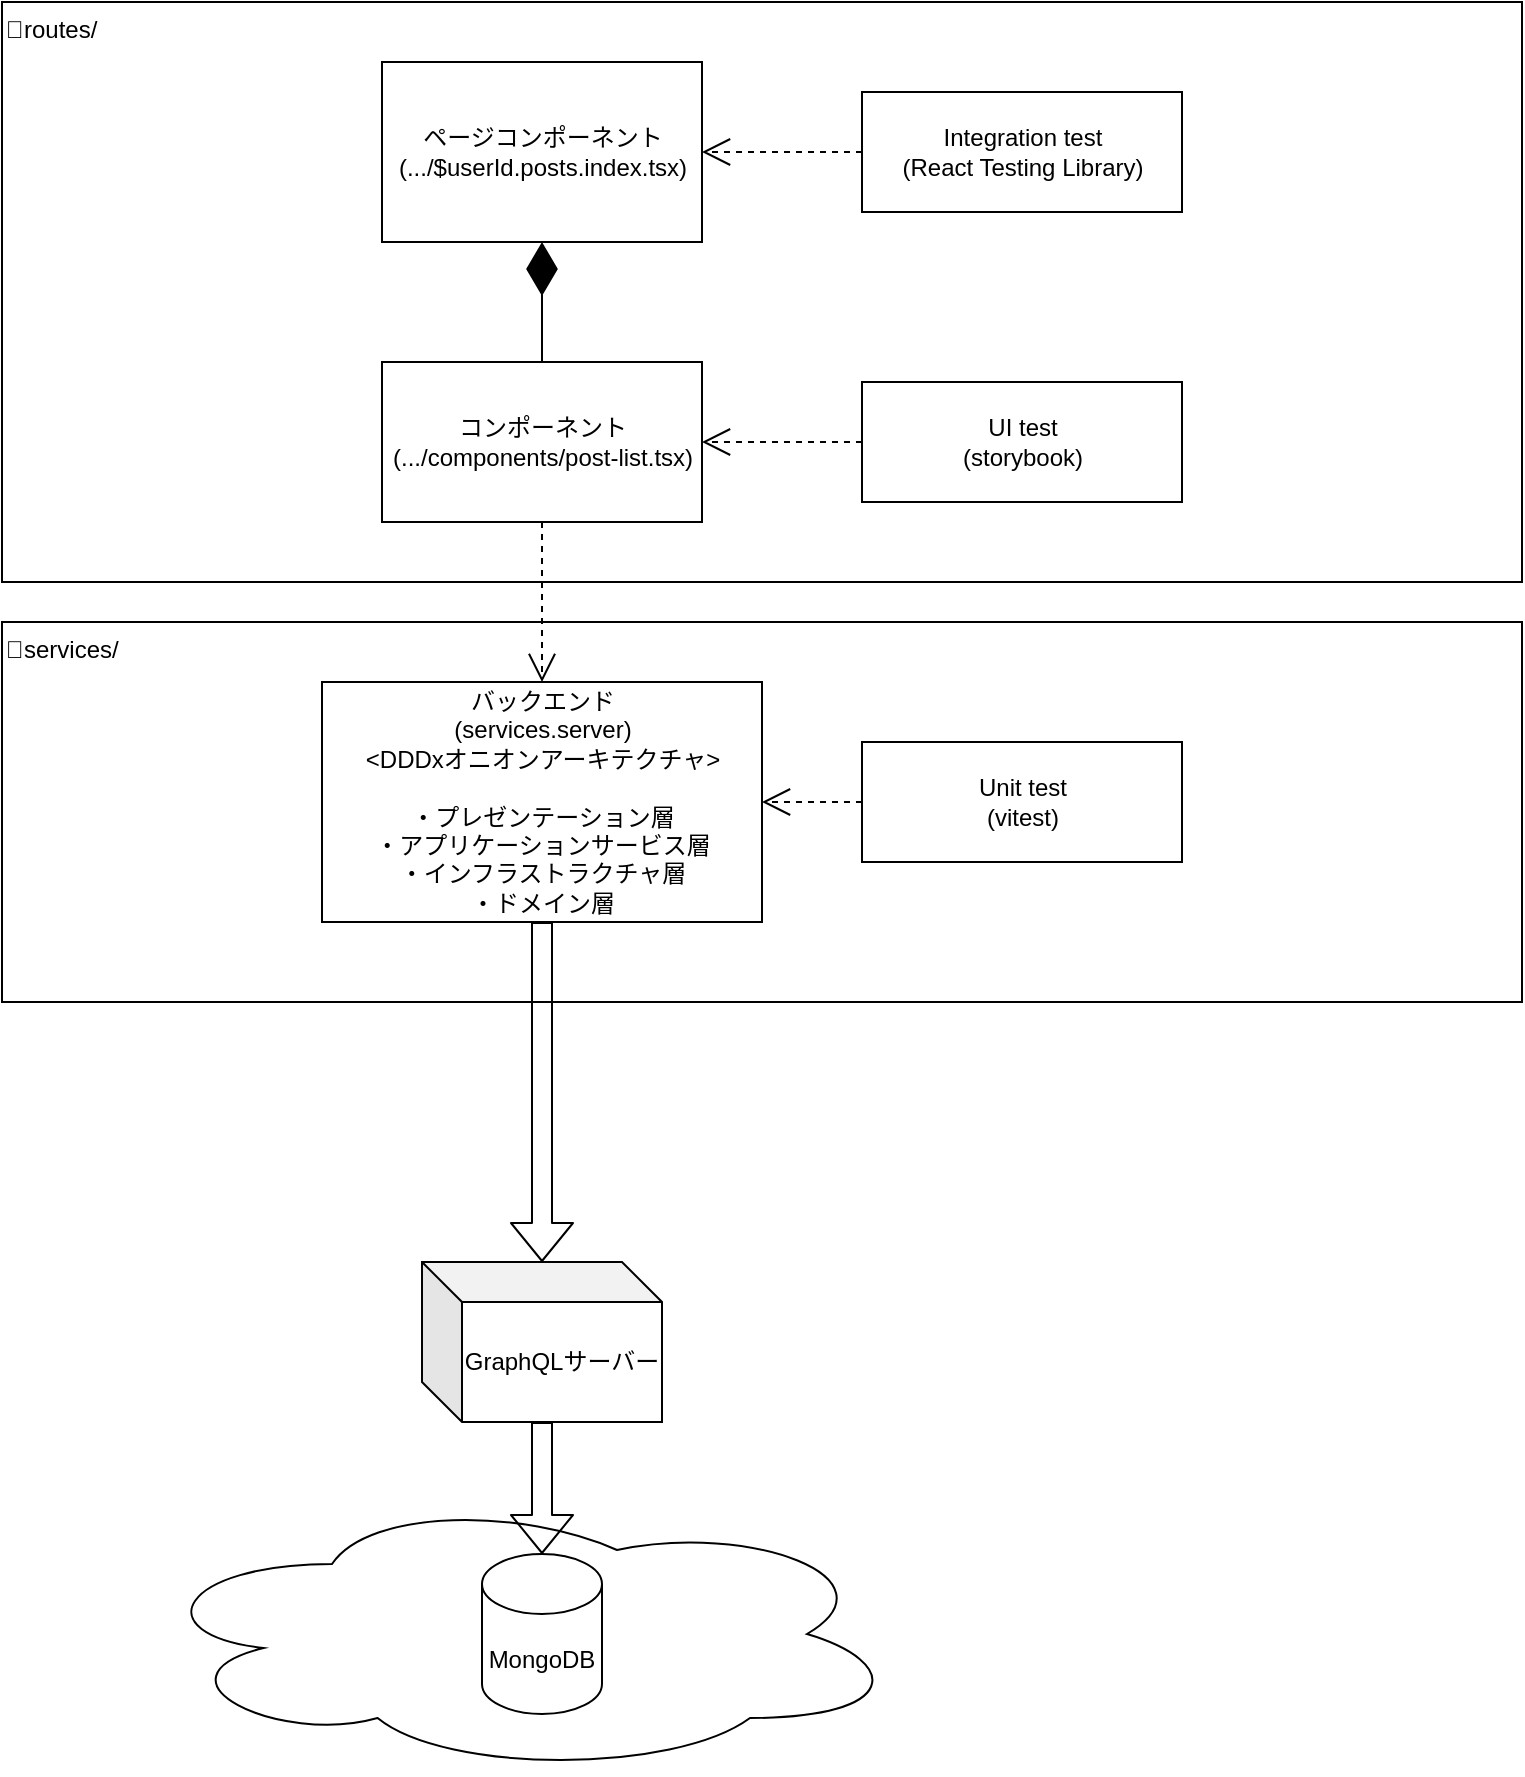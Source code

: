 <mxfile>
    <diagram id="vzIo5nbIWjNf1Khx27UF" name="アーキテクチャ">
        <mxGraphModel dx="1609" dy="866" grid="1" gridSize="10" guides="1" tooltips="1" connect="1" arrows="1" fold="1" page="1" pageScale="1" pageWidth="1654" pageHeight="1169" math="0" shadow="0">
            <root>
                <mxCell id="0"/>
                <mxCell id="1" parent="0"/>
                <mxCell id="tryGdhCb3tzul0uMss6t-14" value="📁routes/" style="rounded=0;whiteSpace=wrap;html=1;fillColor=none;align=left;verticalAlign=top;" parent="1" vertex="1">
                    <mxGeometry x="50" y="30" width="760" height="290" as="geometry"/>
                </mxCell>
                <mxCell id="tryGdhCb3tzul0uMss6t-13" value="📁services/" style="rounded=0;whiteSpace=wrap;html=1;fillColor=none;align=left;verticalAlign=top;" parent="1" vertex="1">
                    <mxGeometry x="50" y="340" width="760" height="190" as="geometry"/>
                </mxCell>
                <mxCell id="tryGdhCb3tzul0uMss6t-1" value="ページコンポーネント&lt;br&gt;(.../$userId.posts.index.tsx)" style="rounded=0;html=1;" parent="1" vertex="1">
                    <mxGeometry x="240" y="60" width="160" height="90" as="geometry"/>
                </mxCell>
                <mxCell id="tryGdhCb3tzul0uMss6t-2" value="コンポーネント&lt;br&gt;(.../components/post-list.tsx)" style="rounded=0;html=1;" parent="1" vertex="1">
                    <mxGeometry x="240" y="210" width="160" height="80" as="geometry"/>
                </mxCell>
                <mxCell id="tryGdhCb3tzul0uMss6t-12" value="バックエンド&lt;br&gt;(services.server)&lt;br&gt;&amp;lt;DDDxオニオンアーキテクチャ&amp;gt;&lt;br&gt;&lt;br&gt;・プレゼンテーション層&lt;br&gt;・アプリケーションサービス層&lt;br&gt;・インフラストラクチャ層&lt;br&gt;・ドメイン層" style="rounded=0;html=1;" parent="1" vertex="1">
                    <mxGeometry x="210" y="370" width="220" height="120" as="geometry"/>
                </mxCell>
                <mxCell id="tryGdhCb3tzul0uMss6t-15" value="GraphQLサーバー" style="shape=cube;whiteSpace=wrap;html=1;boundedLbl=1;backgroundOutline=1;darkOpacity=0.05;darkOpacity2=0.1;fillColor=default;" parent="1" vertex="1">
                    <mxGeometry x="260" y="660" width="120" height="80" as="geometry"/>
                </mxCell>
                <mxCell id="tryGdhCb3tzul0uMss6t-16" value="" style="ellipse;shape=cloud;whiteSpace=wrap;html=1;fillColor=default;" parent="1" vertex="1">
                    <mxGeometry x="120" y="776" width="380" height="140" as="geometry"/>
                </mxCell>
                <mxCell id="tryGdhCb3tzul0uMss6t-17" value="MongoDB" style="shape=cylinder3;whiteSpace=wrap;html=1;boundedLbl=1;backgroundOutline=1;size=15;fillColor=default;" parent="1" vertex="1">
                    <mxGeometry x="290" y="806" width="60" height="80" as="geometry"/>
                </mxCell>
                <mxCell id="tryGdhCb3tzul0uMss6t-18" value="" style="endArrow=diamondThin;endFill=1;endSize=24;html=1;" parent="1" source="tryGdhCb3tzul0uMss6t-2" target="tryGdhCb3tzul0uMss6t-1" edge="1">
                    <mxGeometry width="160" relative="1" as="geometry">
                        <mxPoint x="10" y="170" as="sourcePoint"/>
                        <mxPoint x="170" y="170" as="targetPoint"/>
                    </mxGeometry>
                </mxCell>
                <mxCell id="tryGdhCb3tzul0uMss6t-19" value="" style="endArrow=open;endSize=12;dashed=1;html=1;" parent="1" source="tryGdhCb3tzul0uMss6t-2" target="tryGdhCb3tzul0uMss6t-12" edge="1">
                    <mxGeometry width="160" relative="1" as="geometry">
                        <mxPoint x="140" y="250" as="sourcePoint"/>
                        <mxPoint x="300" y="250" as="targetPoint"/>
                    </mxGeometry>
                </mxCell>
                <mxCell id="tryGdhCb3tzul0uMss6t-21" value="" style="shape=flexArrow;endArrow=classic;html=1;" parent="1" source="tryGdhCb3tzul0uMss6t-12" target="tryGdhCb3tzul0uMss6t-15" edge="1">
                    <mxGeometry width="50" height="50" relative="1" as="geometry">
                        <mxPoint x="510" y="594" as="sourcePoint"/>
                        <mxPoint x="560" y="544" as="targetPoint"/>
                    </mxGeometry>
                </mxCell>
                <mxCell id="tryGdhCb3tzul0uMss6t-22" value="" style="shape=flexArrow;endArrow=classic;html=1;" parent="1" source="tryGdhCb3tzul0uMss6t-15" target="tryGdhCb3tzul0uMss6t-17" edge="1">
                    <mxGeometry width="50" height="50" relative="1" as="geometry">
                        <mxPoint x="580" y="796" as="sourcePoint"/>
                        <mxPoint x="630" y="746" as="targetPoint"/>
                    </mxGeometry>
                </mxCell>
                <mxCell id="2" value="Integration test&lt;br&gt;(React Testing Library)" style="rounded=0;html=1;" parent="1" vertex="1">
                    <mxGeometry x="480" y="75" width="160" height="60" as="geometry"/>
                </mxCell>
                <mxCell id="3" value="UI test&lt;br&gt;(storybook)" style="rounded=0;html=1;" parent="1" vertex="1">
                    <mxGeometry x="480" y="220" width="160" height="60" as="geometry"/>
                </mxCell>
                <mxCell id="4" value="Unit test&lt;br&gt;(vitest)" style="rounded=0;html=1;" parent="1" vertex="1">
                    <mxGeometry x="480" y="400" width="160" height="60" as="geometry"/>
                </mxCell>
                <mxCell id="5" value="" style="endArrow=open;endSize=12;dashed=1;html=1;" parent="1" source="2" target="tryGdhCb3tzul0uMss6t-1" edge="1">
                    <mxGeometry width="160" relative="1" as="geometry">
                        <mxPoint x="580" y="150" as="sourcePoint"/>
                        <mxPoint x="740" y="150" as="targetPoint"/>
                    </mxGeometry>
                </mxCell>
                <mxCell id="6" value="" style="endArrow=open;endSize=12;dashed=1;html=1;" parent="1" source="3" target="tryGdhCb3tzul0uMss6t-2" edge="1">
                    <mxGeometry width="160" relative="1" as="geometry">
                        <mxPoint x="740" y="300" as="sourcePoint"/>
                        <mxPoint x="900" y="300" as="targetPoint"/>
                    </mxGeometry>
                </mxCell>
                <mxCell id="P_tCwjWXHoBNBUYlkpjb-6" value="" style="endArrow=open;endSize=12;dashed=1;html=1;" parent="1" source="4" target="tryGdhCb3tzul0uMss6t-12" edge="1">
                    <mxGeometry width="160" relative="1" as="geometry">
                        <mxPoint x="490" y="580" as="sourcePoint"/>
                        <mxPoint x="650" y="580" as="targetPoint"/>
                    </mxGeometry>
                </mxCell>
            </root>
        </mxGraphModel>
    </diagram>
    <diagram id="AK31qNFM1W7bsCkaUOXI" name="ER図">
        <mxGraphModel dx="1609" dy="866" grid="1" gridSize="10" guides="1" tooltips="1" connect="1" arrows="1" fold="1" page="1" pageScale="1" pageWidth="1654" pageHeight="1169" math="0" shadow="0">
            <root>
                <mxCell id="0"/>
                <mxCell id="1" parent="0"/>
                <mxCell id="_FWLmZAeG5hJ8dTA3n-s-1" value="User" style="shape=table;startSize=30;container=1;collapsible=1;childLayout=tableLayout;fixedRows=1;rowLines=0;fontStyle=1;align=center;resizeLast=1;" parent="1" vertex="1">
                    <mxGeometry x="80" y="120" width="180" height="270" as="geometry"/>
                </mxCell>
                <mxCell id="_FWLmZAeG5hJ8dTA3n-s-2" value="" style="shape=tableRow;horizontal=0;startSize=0;swimlaneHead=0;swimlaneBody=0;fillColor=none;collapsible=0;dropTarget=0;points=[[0,0.5],[1,0.5]];portConstraint=eastwest;top=0;left=0;right=0;bottom=1;" parent="_FWLmZAeG5hJ8dTA3n-s-1" vertex="1">
                    <mxGeometry y="30" width="180" height="30" as="geometry"/>
                </mxCell>
                <mxCell id="_FWLmZAeG5hJ8dTA3n-s-3" value="PK" style="shape=partialRectangle;connectable=0;fillColor=none;top=0;left=0;bottom=0;right=0;fontStyle=1;overflow=hidden;" parent="_FWLmZAeG5hJ8dTA3n-s-2" vertex="1">
                    <mxGeometry width="30" height="30" as="geometry">
                        <mxRectangle width="30" height="30" as="alternateBounds"/>
                    </mxGeometry>
                </mxCell>
                <mxCell id="_FWLmZAeG5hJ8dTA3n-s-4" value="id" style="shape=partialRectangle;connectable=0;fillColor=none;top=0;left=0;bottom=0;right=0;align=left;spacingLeft=6;fontStyle=5;overflow=hidden;" parent="_FWLmZAeG5hJ8dTA3n-s-2" vertex="1">
                    <mxGeometry x="30" width="150" height="30" as="geometry">
                        <mxRectangle width="150" height="30" as="alternateBounds"/>
                    </mxGeometry>
                </mxCell>
                <mxCell id="_FWLmZAeG5hJ8dTA3n-s-5" value="" style="shape=tableRow;horizontal=0;startSize=0;swimlaneHead=0;swimlaneBody=0;fillColor=none;collapsible=0;dropTarget=0;points=[[0,0.5],[1,0.5]];portConstraint=eastwest;top=0;left=0;right=0;bottom=0;" parent="_FWLmZAeG5hJ8dTA3n-s-1" vertex="1">
                    <mxGeometry y="60" width="180" height="30" as="geometry"/>
                </mxCell>
                <mxCell id="_FWLmZAeG5hJ8dTA3n-s-6" value="" style="shape=partialRectangle;connectable=0;fillColor=none;top=0;left=0;bottom=0;right=0;editable=1;overflow=hidden;" parent="_FWLmZAeG5hJ8dTA3n-s-5" vertex="1">
                    <mxGeometry width="30" height="30" as="geometry">
                        <mxRectangle width="30" height="30" as="alternateBounds"/>
                    </mxGeometry>
                </mxCell>
                <mxCell id="_FWLmZAeG5hJ8dTA3n-s-7" value="email" style="shape=partialRectangle;connectable=0;fillColor=none;top=0;left=0;bottom=0;right=0;align=left;spacingLeft=6;overflow=hidden;" parent="_FWLmZAeG5hJ8dTA3n-s-5" vertex="1">
                    <mxGeometry x="30" width="150" height="30" as="geometry">
                        <mxRectangle width="150" height="30" as="alternateBounds"/>
                    </mxGeometry>
                </mxCell>
                <mxCell id="_FWLmZAeG5hJ8dTA3n-s-8" style="shape=tableRow;horizontal=0;startSize=0;swimlaneHead=0;swimlaneBody=0;fillColor=none;collapsible=0;dropTarget=0;points=[[0,0.5],[1,0.5]];portConstraint=eastwest;top=0;left=0;right=0;bottom=0;" parent="_FWLmZAeG5hJ8dTA3n-s-1" vertex="1">
                    <mxGeometry y="90" width="180" height="30" as="geometry"/>
                </mxCell>
                <mxCell id="_FWLmZAeG5hJ8dTA3n-s-9" style="shape=partialRectangle;connectable=0;fillColor=none;top=0;left=0;bottom=0;right=0;editable=1;overflow=hidden;" parent="_FWLmZAeG5hJ8dTA3n-s-8" vertex="1">
                    <mxGeometry width="30" height="30" as="geometry">
                        <mxRectangle width="30" height="30" as="alternateBounds"/>
                    </mxGeometry>
                </mxCell>
                <mxCell id="_FWLmZAeG5hJ8dTA3n-s-10" value="password" style="shape=partialRectangle;connectable=0;fillColor=none;top=0;left=0;bottom=0;right=0;align=left;spacingLeft=6;overflow=hidden;" parent="_FWLmZAeG5hJ8dTA3n-s-8" vertex="1">
                    <mxGeometry x="30" width="150" height="30" as="geometry">
                        <mxRectangle width="150" height="30" as="alternateBounds"/>
                    </mxGeometry>
                </mxCell>
                <mxCell id="_FWLmZAeG5hJ8dTA3n-s-11" value="" style="shape=tableRow;horizontal=0;startSize=0;swimlaneHead=0;swimlaneBody=0;fillColor=none;collapsible=0;dropTarget=0;points=[[0,0.5],[1,0.5]];portConstraint=eastwest;top=0;left=0;right=0;bottom=0;" parent="_FWLmZAeG5hJ8dTA3n-s-1" vertex="1">
                    <mxGeometry y="120" width="180" height="30" as="geometry"/>
                </mxCell>
                <mxCell id="_FWLmZAeG5hJ8dTA3n-s-12" value="" style="shape=partialRectangle;connectable=0;fillColor=none;top=0;left=0;bottom=0;right=0;editable=1;overflow=hidden;" parent="_FWLmZAeG5hJ8dTA3n-s-11" vertex="1">
                    <mxGeometry width="30" height="30" as="geometry">
                        <mxRectangle width="30" height="30" as="alternateBounds"/>
                    </mxGeometry>
                </mxCell>
                <mxCell id="_FWLmZAeG5hJ8dTA3n-s-13" value="name" style="shape=partialRectangle;connectable=0;fillColor=none;top=0;left=0;bottom=0;right=0;align=left;spacingLeft=6;overflow=hidden;" parent="_FWLmZAeG5hJ8dTA3n-s-11" vertex="1">
                    <mxGeometry x="30" width="150" height="30" as="geometry">
                        <mxRectangle width="150" height="30" as="alternateBounds"/>
                    </mxGeometry>
                </mxCell>
                <mxCell id="_FWLmZAeG5hJ8dTA3n-s-14" style="shape=tableRow;horizontal=0;startSize=0;swimlaneHead=0;swimlaneBody=0;fillColor=none;collapsible=0;dropTarget=0;points=[[0,0.5],[1,0.5]];portConstraint=eastwest;top=0;left=0;right=0;bottom=0;" parent="_FWLmZAeG5hJ8dTA3n-s-1" vertex="1">
                    <mxGeometry y="150" width="180" height="30" as="geometry"/>
                </mxCell>
                <mxCell id="_FWLmZAeG5hJ8dTA3n-s-15" style="shape=partialRectangle;connectable=0;fillColor=none;top=0;left=0;bottom=0;right=0;editable=1;overflow=hidden;" parent="_FWLmZAeG5hJ8dTA3n-s-14" vertex="1">
                    <mxGeometry width="30" height="30" as="geometry">
                        <mxRectangle width="30" height="30" as="alternateBounds"/>
                    </mxGeometry>
                </mxCell>
                <mxCell id="_FWLmZAeG5hJ8dTA3n-s-16" value="image" style="shape=partialRectangle;connectable=0;fillColor=none;top=0;left=0;bottom=0;right=0;align=left;spacingLeft=6;overflow=hidden;" parent="_FWLmZAeG5hJ8dTA3n-s-14" vertex="1">
                    <mxGeometry x="30" width="150" height="30" as="geometry">
                        <mxRectangle width="150" height="30" as="alternateBounds"/>
                    </mxGeometry>
                </mxCell>
                <mxCell id="_FWLmZAeG5hJ8dTA3n-s-17" style="shape=tableRow;horizontal=0;startSize=0;swimlaneHead=0;swimlaneBody=0;fillColor=none;collapsible=0;dropTarget=0;points=[[0,0.5],[1,0.5]];portConstraint=eastwest;top=0;left=0;right=0;bottom=0;" parent="_FWLmZAeG5hJ8dTA3n-s-1" vertex="1">
                    <mxGeometry y="180" width="180" height="30" as="geometry"/>
                </mxCell>
                <mxCell id="_FWLmZAeG5hJ8dTA3n-s-18" style="shape=partialRectangle;connectable=0;fillColor=none;top=0;left=0;bottom=0;right=0;editable=1;overflow=hidden;" parent="_FWLmZAeG5hJ8dTA3n-s-17" vertex="1">
                    <mxGeometry width="30" height="30" as="geometry">
                        <mxRectangle width="30" height="30" as="alternateBounds"/>
                    </mxGeometry>
                </mxCell>
                <mxCell id="_FWLmZAeG5hJ8dTA3n-s-19" value="provider" style="shape=partialRectangle;connectable=0;fillColor=none;top=0;left=0;bottom=0;right=0;align=left;spacingLeft=6;overflow=hidden;" parent="_FWLmZAeG5hJ8dTA3n-s-17" vertex="1">
                    <mxGeometry x="30" width="150" height="30" as="geometry">
                        <mxRectangle width="150" height="30" as="alternateBounds"/>
                    </mxGeometry>
                </mxCell>
                <mxCell id="_FWLmZAeG5hJ8dTA3n-s-20" style="shape=tableRow;horizontal=0;startSize=0;swimlaneHead=0;swimlaneBody=0;fillColor=none;collapsible=0;dropTarget=0;points=[[0,0.5],[1,0.5]];portConstraint=eastwest;top=0;left=0;right=0;bottom=0;" parent="_FWLmZAeG5hJ8dTA3n-s-1" vertex="1">
                    <mxGeometry y="210" width="180" height="30" as="geometry"/>
                </mxCell>
                <mxCell id="_FWLmZAeG5hJ8dTA3n-s-21" style="shape=partialRectangle;connectable=0;fillColor=none;top=0;left=0;bottom=0;right=0;editable=1;overflow=hidden;" parent="_FWLmZAeG5hJ8dTA3n-s-20" vertex="1">
                    <mxGeometry width="30" height="30" as="geometry">
                        <mxRectangle width="30" height="30" as="alternateBounds"/>
                    </mxGeometry>
                </mxCell>
                <mxCell id="_FWLmZAeG5hJ8dTA3n-s-22" value="createdAt" style="shape=partialRectangle;connectable=0;fillColor=none;top=0;left=0;bottom=0;right=0;align=left;spacingLeft=6;overflow=hidden;" parent="_FWLmZAeG5hJ8dTA3n-s-20" vertex="1">
                    <mxGeometry x="30" width="150" height="30" as="geometry">
                        <mxRectangle width="150" height="30" as="alternateBounds"/>
                    </mxGeometry>
                </mxCell>
                <mxCell id="_FWLmZAeG5hJ8dTA3n-s-23" style="shape=tableRow;horizontal=0;startSize=0;swimlaneHead=0;swimlaneBody=0;fillColor=none;collapsible=0;dropTarget=0;points=[[0,0.5],[1,0.5]];portConstraint=eastwest;top=0;left=0;right=0;bottom=0;" parent="_FWLmZAeG5hJ8dTA3n-s-1" vertex="1">
                    <mxGeometry y="240" width="180" height="30" as="geometry"/>
                </mxCell>
                <mxCell id="_FWLmZAeG5hJ8dTA3n-s-24" style="shape=partialRectangle;connectable=0;fillColor=none;top=0;left=0;bottom=0;right=0;editable=1;overflow=hidden;" parent="_FWLmZAeG5hJ8dTA3n-s-23" vertex="1">
                    <mxGeometry width="30" height="30" as="geometry">
                        <mxRectangle width="30" height="30" as="alternateBounds"/>
                    </mxGeometry>
                </mxCell>
                <mxCell id="_FWLmZAeG5hJ8dTA3n-s-25" value="updatedAt" style="shape=partialRectangle;connectable=0;fillColor=none;top=0;left=0;bottom=0;right=0;align=left;spacingLeft=6;overflow=hidden;" parent="_FWLmZAeG5hJ8dTA3n-s-23" vertex="1">
                    <mxGeometry x="30" width="150" height="30" as="geometry">
                        <mxRectangle width="150" height="30" as="alternateBounds"/>
                    </mxGeometry>
                </mxCell>
                <mxCell id="_FWLmZAeG5hJ8dTA3n-s-26" value="Post" style="shape=table;startSize=30;container=1;collapsible=1;childLayout=tableLayout;fixedRows=1;rowLines=0;fontStyle=1;align=center;resizeLast=1;" parent="1" vertex="1">
                    <mxGeometry x="360" y="120" width="180" height="270" as="geometry"/>
                </mxCell>
                <mxCell id="_FWLmZAeG5hJ8dTA3n-s-27" value="" style="shape=tableRow;horizontal=0;startSize=0;swimlaneHead=0;swimlaneBody=0;fillColor=none;collapsible=0;dropTarget=0;points=[[0,0.5],[1,0.5]];portConstraint=eastwest;top=0;left=0;right=0;bottom=1;" parent="_FWLmZAeG5hJ8dTA3n-s-26" vertex="1">
                    <mxGeometry y="30" width="180" height="30" as="geometry"/>
                </mxCell>
                <mxCell id="_FWLmZAeG5hJ8dTA3n-s-28" value="PK" style="shape=partialRectangle;connectable=0;fillColor=none;top=0;left=0;bottom=0;right=0;fontStyle=1;overflow=hidden;" parent="_FWLmZAeG5hJ8dTA3n-s-27" vertex="1">
                    <mxGeometry width="30" height="30" as="geometry">
                        <mxRectangle width="30" height="30" as="alternateBounds"/>
                    </mxGeometry>
                </mxCell>
                <mxCell id="_FWLmZAeG5hJ8dTA3n-s-29" value="id" style="shape=partialRectangle;connectable=0;fillColor=none;top=0;left=0;bottom=0;right=0;align=left;spacingLeft=6;fontStyle=5;overflow=hidden;" parent="_FWLmZAeG5hJ8dTA3n-s-27" vertex="1">
                    <mxGeometry x="30" width="150" height="30" as="geometry">
                        <mxRectangle width="150" height="30" as="alternateBounds"/>
                    </mxGeometry>
                </mxCell>
                <mxCell id="_FWLmZAeG5hJ8dTA3n-s-30" value="" style="shape=tableRow;horizontal=0;startSize=0;swimlaneHead=0;swimlaneBody=0;fillColor=none;collapsible=0;dropTarget=0;points=[[0,0.5],[1,0.5]];portConstraint=eastwest;top=0;left=0;right=0;bottom=0;" parent="_FWLmZAeG5hJ8dTA3n-s-26" vertex="1">
                    <mxGeometry y="60" width="180" height="30" as="geometry"/>
                </mxCell>
                <mxCell id="_FWLmZAeG5hJ8dTA3n-s-31" value="" style="shape=partialRectangle;connectable=0;fillColor=none;top=0;left=0;bottom=0;right=0;editable=1;overflow=hidden;" parent="_FWLmZAeG5hJ8dTA3n-s-30" vertex="1">
                    <mxGeometry width="30" height="30" as="geometry">
                        <mxRectangle width="30" height="30" as="alternateBounds"/>
                    </mxGeometry>
                </mxCell>
                <mxCell id="_FWLmZAeG5hJ8dTA3n-s-32" value="title" style="shape=partialRectangle;connectable=0;fillColor=none;top=0;left=0;bottom=0;right=0;align=left;spacingLeft=6;overflow=hidden;" parent="_FWLmZAeG5hJ8dTA3n-s-30" vertex="1">
                    <mxGeometry x="30" width="150" height="30" as="geometry">
                        <mxRectangle width="150" height="30" as="alternateBounds"/>
                    </mxGeometry>
                </mxCell>
                <mxCell id="_FWLmZAeG5hJ8dTA3n-s-33" value="" style="shape=tableRow;horizontal=0;startSize=0;swimlaneHead=0;swimlaneBody=0;fillColor=none;collapsible=0;dropTarget=0;points=[[0,0.5],[1,0.5]];portConstraint=eastwest;top=0;left=0;right=0;bottom=0;" parent="_FWLmZAeG5hJ8dTA3n-s-26" vertex="1">
                    <mxGeometry y="90" width="180" height="30" as="geometry"/>
                </mxCell>
                <mxCell id="_FWLmZAeG5hJ8dTA3n-s-34" value="" style="shape=partialRectangle;connectable=0;fillColor=none;top=0;left=0;bottom=0;right=0;editable=1;overflow=hidden;" parent="_FWLmZAeG5hJ8dTA3n-s-33" vertex="1">
                    <mxGeometry width="30" height="30" as="geometry">
                        <mxRectangle width="30" height="30" as="alternateBounds"/>
                    </mxGeometry>
                </mxCell>
                <mxCell id="_FWLmZAeG5hJ8dTA3n-s-35" value="emoji" style="shape=partialRectangle;connectable=0;fillColor=none;top=0;left=0;bottom=0;right=0;align=left;spacingLeft=6;overflow=hidden;" parent="_FWLmZAeG5hJ8dTA3n-s-33" vertex="1">
                    <mxGeometry x="30" width="150" height="30" as="geometry">
                        <mxRectangle width="150" height="30" as="alternateBounds"/>
                    </mxGeometry>
                </mxCell>
                <mxCell id="_FWLmZAeG5hJ8dTA3n-s-36" style="shape=tableRow;horizontal=0;startSize=0;swimlaneHead=0;swimlaneBody=0;fillColor=none;collapsible=0;dropTarget=0;points=[[0,0.5],[1,0.5]];portConstraint=eastwest;top=0;left=0;right=0;bottom=0;" parent="_FWLmZAeG5hJ8dTA3n-s-26" vertex="1">
                    <mxGeometry y="120" width="180" height="30" as="geometry"/>
                </mxCell>
                <mxCell id="_FWLmZAeG5hJ8dTA3n-s-37" style="shape=partialRectangle;connectable=0;fillColor=none;top=0;left=0;bottom=0;right=0;editable=1;overflow=hidden;" parent="_FWLmZAeG5hJ8dTA3n-s-36" vertex="1">
                    <mxGeometry width="30" height="30" as="geometry">
                        <mxRectangle width="30" height="30" as="alternateBounds"/>
                    </mxGeometry>
                </mxCell>
                <mxCell id="_FWLmZAeG5hJ8dTA3n-s-38" value="content" style="shape=partialRectangle;connectable=0;fillColor=none;top=0;left=0;bottom=0;right=0;align=left;spacingLeft=6;overflow=hidden;" parent="_FWLmZAeG5hJ8dTA3n-s-36" vertex="1">
                    <mxGeometry x="30" width="150" height="30" as="geometry">
                        <mxRectangle width="150" height="30" as="alternateBounds"/>
                    </mxGeometry>
                </mxCell>
                <mxCell id="_FWLmZAeG5hJ8dTA3n-s-39" style="shape=tableRow;horizontal=0;startSize=0;swimlaneHead=0;swimlaneBody=0;fillColor=none;collapsible=0;dropTarget=0;points=[[0,0.5],[1,0.5]];portConstraint=eastwest;top=0;left=0;right=0;bottom=0;" parent="_FWLmZAeG5hJ8dTA3n-s-26" vertex="1">
                    <mxGeometry y="150" width="180" height="30" as="geometry"/>
                </mxCell>
                <mxCell id="_FWLmZAeG5hJ8dTA3n-s-40" style="shape=partialRectangle;connectable=0;fillColor=none;top=0;left=0;bottom=0;right=0;editable=1;overflow=hidden;" parent="_FWLmZAeG5hJ8dTA3n-s-39" vertex="1">
                    <mxGeometry width="30" height="30" as="geometry">
                        <mxRectangle width="30" height="30" as="alternateBounds"/>
                    </mxGeometry>
                </mxCell>
                <mxCell id="_FWLmZAeG5hJ8dTA3n-s-41" value="status            PostStatus" style="shape=partialRectangle;connectable=0;fillColor=none;top=0;left=0;bottom=0;right=0;align=left;spacingLeft=6;overflow=hidden;" parent="_FWLmZAeG5hJ8dTA3n-s-39" vertex="1">
                    <mxGeometry x="30" width="150" height="30" as="geometry">
                        <mxRectangle width="150" height="30" as="alternateBounds"/>
                    </mxGeometry>
                </mxCell>
                <mxCell id="_FWLmZAeG5hJ8dTA3n-s-42" style="shape=tableRow;horizontal=0;startSize=0;swimlaneHead=0;swimlaneBody=0;fillColor=none;collapsible=0;dropTarget=0;points=[[0,0.5],[1,0.5]];portConstraint=eastwest;top=0;left=0;right=0;bottom=0;" parent="_FWLmZAeG5hJ8dTA3n-s-26" vertex="1">
                    <mxGeometry y="180" width="180" height="30" as="geometry"/>
                </mxCell>
                <mxCell id="_FWLmZAeG5hJ8dTA3n-s-43" style="shape=partialRectangle;connectable=0;fillColor=none;top=0;left=0;bottom=0;right=0;editable=1;overflow=hidden;" parent="_FWLmZAeG5hJ8dTA3n-s-42" vertex="1">
                    <mxGeometry width="30" height="30" as="geometry">
                        <mxRectangle width="30" height="30" as="alternateBounds"/>
                    </mxGeometry>
                </mxCell>
                <mxCell id="_FWLmZAeG5hJ8dTA3n-s-44" value="createdAt" style="shape=partialRectangle;connectable=0;fillColor=none;top=0;left=0;bottom=0;right=0;align=left;spacingLeft=6;overflow=hidden;" parent="_FWLmZAeG5hJ8dTA3n-s-42" vertex="1">
                    <mxGeometry x="30" width="150" height="30" as="geometry">
                        <mxRectangle width="150" height="30" as="alternateBounds"/>
                    </mxGeometry>
                </mxCell>
                <mxCell id="_FWLmZAeG5hJ8dTA3n-s-45" style="shape=tableRow;horizontal=0;startSize=0;swimlaneHead=0;swimlaneBody=0;fillColor=none;collapsible=0;dropTarget=0;points=[[0,0.5],[1,0.5]];portConstraint=eastwest;top=0;left=0;right=0;bottom=0;" parent="_FWLmZAeG5hJ8dTA3n-s-26" vertex="1">
                    <mxGeometry y="210" width="180" height="30" as="geometry"/>
                </mxCell>
                <mxCell id="_FWLmZAeG5hJ8dTA3n-s-46" style="shape=partialRectangle;connectable=0;fillColor=none;top=0;left=0;bottom=0;right=0;editable=1;overflow=hidden;" parent="_FWLmZAeG5hJ8dTA3n-s-45" vertex="1">
                    <mxGeometry width="30" height="30" as="geometry">
                        <mxRectangle width="30" height="30" as="alternateBounds"/>
                    </mxGeometry>
                </mxCell>
                <mxCell id="_FWLmZAeG5hJ8dTA3n-s-47" value="updatedAt" style="shape=partialRectangle;connectable=0;fillColor=none;top=0;left=0;bottom=0;right=0;align=left;spacingLeft=6;overflow=hidden;" parent="_FWLmZAeG5hJ8dTA3n-s-45" vertex="1">
                    <mxGeometry x="30" width="150" height="30" as="geometry">
                        <mxRectangle width="150" height="30" as="alternateBounds"/>
                    </mxGeometry>
                </mxCell>
                <mxCell id="_FWLmZAeG5hJ8dTA3n-s-48" style="shape=tableRow;horizontal=0;startSize=0;swimlaneHead=0;swimlaneBody=0;fillColor=none;collapsible=0;dropTarget=0;points=[[0,0.5],[1,0.5]];portConstraint=eastwest;top=0;left=0;right=0;bottom=0;" parent="_FWLmZAeG5hJ8dTA3n-s-26" vertex="1">
                    <mxGeometry y="240" width="180" height="30" as="geometry"/>
                </mxCell>
                <mxCell id="_FWLmZAeG5hJ8dTA3n-s-49" style="shape=partialRectangle;connectable=0;fillColor=none;top=0;left=0;bottom=0;right=0;editable=1;overflow=hidden;" parent="_FWLmZAeG5hJ8dTA3n-s-48" vertex="1">
                    <mxGeometry width="30" height="30" as="geometry">
                        <mxRectangle width="30" height="30" as="alternateBounds"/>
                    </mxGeometry>
                </mxCell>
                <mxCell id="_FWLmZAeG5hJ8dTA3n-s-50" value="authorId" style="shape=partialRectangle;connectable=0;fillColor=none;top=0;left=0;bottom=0;right=0;align=left;spacingLeft=6;overflow=hidden;" parent="_FWLmZAeG5hJ8dTA3n-s-48" vertex="1">
                    <mxGeometry x="30" width="150" height="30" as="geometry">
                        <mxRectangle width="150" height="30" as="alternateBounds"/>
                    </mxGeometry>
                </mxCell>
                <mxCell id="_FWLmZAeG5hJ8dTA3n-s-51" value="" style="edgeStyle=entityRelationEdgeStyle;fontSize=12;html=1;endArrow=ERzeroToMany;endFill=1;" parent="1" source="_FWLmZAeG5hJ8dTA3n-s-1" target="_FWLmZAeG5hJ8dTA3n-s-26" edge="1">
                    <mxGeometry width="100" height="100" relative="1" as="geometry">
                        <mxPoint x="220" y="610" as="sourcePoint"/>
                        <mxPoint x="320" y="510" as="targetPoint"/>
                    </mxGeometry>
                </mxCell>
                <mxCell id="_FWLmZAeG5hJ8dTA3n-s-52" value="PostTag" style="shape=table;startSize=30;container=1;collapsible=1;childLayout=tableLayout;fixedRows=1;rowLines=0;fontStyle=1;align=center;resizeLast=1;" parent="1" vertex="1">
                    <mxGeometry x="640" y="120" width="180" height="120" as="geometry"/>
                </mxCell>
                <mxCell id="_FWLmZAeG5hJ8dTA3n-s-53" value="" style="shape=tableRow;horizontal=0;startSize=0;swimlaneHead=0;swimlaneBody=0;fillColor=none;collapsible=0;dropTarget=0;points=[[0,0.5],[1,0.5]];portConstraint=eastwest;top=0;left=0;right=0;bottom=1;" parent="_FWLmZAeG5hJ8dTA3n-s-52" vertex="1">
                    <mxGeometry y="30" width="180" height="30" as="geometry"/>
                </mxCell>
                <mxCell id="_FWLmZAeG5hJ8dTA3n-s-54" value="PK" style="shape=partialRectangle;connectable=0;fillColor=none;top=0;left=0;bottom=0;right=0;fontStyle=1;overflow=hidden;" parent="_FWLmZAeG5hJ8dTA3n-s-53" vertex="1">
                    <mxGeometry width="30" height="30" as="geometry">
                        <mxRectangle width="30" height="30" as="alternateBounds"/>
                    </mxGeometry>
                </mxCell>
                <mxCell id="_FWLmZAeG5hJ8dTA3n-s-55" value="id" style="shape=partialRectangle;connectable=0;fillColor=none;top=0;left=0;bottom=0;right=0;align=left;spacingLeft=6;fontStyle=5;overflow=hidden;" parent="_FWLmZAeG5hJ8dTA3n-s-53" vertex="1">
                    <mxGeometry x="30" width="150" height="30" as="geometry">
                        <mxRectangle width="150" height="30" as="alternateBounds"/>
                    </mxGeometry>
                </mxCell>
                <mxCell id="_FWLmZAeG5hJ8dTA3n-s-56" value="" style="shape=tableRow;horizontal=0;startSize=0;swimlaneHead=0;swimlaneBody=0;fillColor=none;collapsible=0;dropTarget=0;points=[[0,0.5],[1,0.5]];portConstraint=eastwest;top=0;left=0;right=0;bottom=0;" parent="_FWLmZAeG5hJ8dTA3n-s-52" vertex="1">
                    <mxGeometry y="60" width="180" height="30" as="geometry"/>
                </mxCell>
                <mxCell id="_FWLmZAeG5hJ8dTA3n-s-57" value="" style="shape=partialRectangle;connectable=0;fillColor=none;top=0;left=0;bottom=0;right=0;editable=1;overflow=hidden;" parent="_FWLmZAeG5hJ8dTA3n-s-56" vertex="1">
                    <mxGeometry width="30" height="30" as="geometry">
                        <mxRectangle width="30" height="30" as="alternateBounds"/>
                    </mxGeometry>
                </mxCell>
                <mxCell id="_FWLmZAeG5hJ8dTA3n-s-58" value="postId" style="shape=partialRectangle;connectable=0;fillColor=none;top=0;left=0;bottom=0;right=0;align=left;spacingLeft=6;overflow=hidden;" parent="_FWLmZAeG5hJ8dTA3n-s-56" vertex="1">
                    <mxGeometry x="30" width="150" height="30" as="geometry">
                        <mxRectangle width="150" height="30" as="alternateBounds"/>
                    </mxGeometry>
                </mxCell>
                <mxCell id="_FWLmZAeG5hJ8dTA3n-s-59" value="" style="shape=tableRow;horizontal=0;startSize=0;swimlaneHead=0;swimlaneBody=0;fillColor=none;collapsible=0;dropTarget=0;points=[[0,0.5],[1,0.5]];portConstraint=eastwest;top=0;left=0;right=0;bottom=0;" parent="_FWLmZAeG5hJ8dTA3n-s-52" vertex="1">
                    <mxGeometry y="90" width="180" height="30" as="geometry"/>
                </mxCell>
                <mxCell id="_FWLmZAeG5hJ8dTA3n-s-60" value="" style="shape=partialRectangle;connectable=0;fillColor=none;top=0;left=0;bottom=0;right=0;editable=1;overflow=hidden;" parent="_FWLmZAeG5hJ8dTA3n-s-59" vertex="1">
                    <mxGeometry width="30" height="30" as="geometry">
                        <mxRectangle width="30" height="30" as="alternateBounds"/>
                    </mxGeometry>
                </mxCell>
                <mxCell id="_FWLmZAeG5hJ8dTA3n-s-61" value="tagId" style="shape=partialRectangle;connectable=0;fillColor=none;top=0;left=0;bottom=0;right=0;align=left;spacingLeft=6;overflow=hidden;" parent="_FWLmZAeG5hJ8dTA3n-s-59" vertex="1">
                    <mxGeometry x="30" width="150" height="30" as="geometry">
                        <mxRectangle width="150" height="30" as="alternateBounds"/>
                    </mxGeometry>
                </mxCell>
                <mxCell id="_FWLmZAeG5hJ8dTA3n-s-62" value="Tag" style="shape=table;startSize=30;container=1;collapsible=1;childLayout=tableLayout;fixedRows=1;rowLines=0;fontStyle=1;align=center;resizeLast=1;" parent="1" vertex="1">
                    <mxGeometry x="880" y="120" width="180" height="120" as="geometry"/>
                </mxCell>
                <mxCell id="_FWLmZAeG5hJ8dTA3n-s-63" value="" style="shape=tableRow;horizontal=0;startSize=0;swimlaneHead=0;swimlaneBody=0;fillColor=none;collapsible=0;dropTarget=0;points=[[0,0.5],[1,0.5]];portConstraint=eastwest;top=0;left=0;right=0;bottom=1;" parent="_FWLmZAeG5hJ8dTA3n-s-62" vertex="1">
                    <mxGeometry y="30" width="180" height="30" as="geometry"/>
                </mxCell>
                <mxCell id="_FWLmZAeG5hJ8dTA3n-s-64" value="PK" style="shape=partialRectangle;connectable=0;fillColor=none;top=0;left=0;bottom=0;right=0;fontStyle=1;overflow=hidden;" parent="_FWLmZAeG5hJ8dTA3n-s-63" vertex="1">
                    <mxGeometry width="30" height="30" as="geometry">
                        <mxRectangle width="30" height="30" as="alternateBounds"/>
                    </mxGeometry>
                </mxCell>
                <mxCell id="_FWLmZAeG5hJ8dTA3n-s-65" value="id" style="shape=partialRectangle;connectable=0;fillColor=none;top=0;left=0;bottom=0;right=0;align=left;spacingLeft=6;fontStyle=5;overflow=hidden;" parent="_FWLmZAeG5hJ8dTA3n-s-63" vertex="1">
                    <mxGeometry x="30" width="150" height="30" as="geometry">
                        <mxRectangle width="150" height="30" as="alternateBounds"/>
                    </mxGeometry>
                </mxCell>
                <mxCell id="_FWLmZAeG5hJ8dTA3n-s-66" value="" style="shape=tableRow;horizontal=0;startSize=0;swimlaneHead=0;swimlaneBody=0;fillColor=none;collapsible=0;dropTarget=0;points=[[0,0.5],[1,0.5]];portConstraint=eastwest;top=0;left=0;right=0;bottom=0;" parent="_FWLmZAeG5hJ8dTA3n-s-62" vertex="1">
                    <mxGeometry y="60" width="180" height="30" as="geometry"/>
                </mxCell>
                <mxCell id="_FWLmZAeG5hJ8dTA3n-s-67" value="" style="shape=partialRectangle;connectable=0;fillColor=none;top=0;left=0;bottom=0;right=0;editable=1;overflow=hidden;" parent="_FWLmZAeG5hJ8dTA3n-s-66" vertex="1">
                    <mxGeometry width="30" height="30" as="geometry">
                        <mxRectangle width="30" height="30" as="alternateBounds"/>
                    </mxGeometry>
                </mxCell>
                <mxCell id="_FWLmZAeG5hJ8dTA3n-s-68" value="name" style="shape=partialRectangle;connectable=0;fillColor=none;top=0;left=0;bottom=0;right=0;align=left;spacingLeft=6;overflow=hidden;" parent="_FWLmZAeG5hJ8dTA3n-s-66" vertex="1">
                    <mxGeometry x="30" width="150" height="30" as="geometry">
                        <mxRectangle width="150" height="30" as="alternateBounds"/>
                    </mxGeometry>
                </mxCell>
                <mxCell id="_FWLmZAeG5hJ8dTA3n-s-69" value="" style="shape=tableRow;horizontal=0;startSize=0;swimlaneHead=0;swimlaneBody=0;fillColor=none;collapsible=0;dropTarget=0;points=[[0,0.5],[1,0.5]];portConstraint=eastwest;top=0;left=0;right=0;bottom=0;" parent="_FWLmZAeG5hJ8dTA3n-s-62" vertex="1">
                    <mxGeometry y="90" width="180" height="30" as="geometry"/>
                </mxCell>
                <mxCell id="_FWLmZAeG5hJ8dTA3n-s-70" value="" style="shape=partialRectangle;connectable=0;fillColor=none;top=0;left=0;bottom=0;right=0;editable=1;overflow=hidden;" parent="_FWLmZAeG5hJ8dTA3n-s-69" vertex="1">
                    <mxGeometry width="30" height="30" as="geometry">
                        <mxRectangle width="30" height="30" as="alternateBounds"/>
                    </mxGeometry>
                </mxCell>
                <mxCell id="_FWLmZAeG5hJ8dTA3n-s-71" value="image?" style="shape=partialRectangle;connectable=0;fillColor=none;top=0;left=0;bottom=0;right=0;align=left;spacingLeft=6;overflow=hidden;" parent="_FWLmZAeG5hJ8dTA3n-s-69" vertex="1">
                    <mxGeometry x="30" width="150" height="30" as="geometry">
                        <mxRectangle width="150" height="30" as="alternateBounds"/>
                    </mxGeometry>
                </mxCell>
                <mxCell id="_FWLmZAeG5hJ8dTA3n-s-72" value="" style="edgeStyle=entityRelationEdgeStyle;fontSize=12;html=1;endArrow=ERzeroToMany;endFill=1;" parent="1" source="_FWLmZAeG5hJ8dTA3n-s-26" target="_FWLmZAeG5hJ8dTA3n-s-52" edge="1">
                    <mxGeometry width="100" height="100" relative="1" as="geometry">
                        <mxPoint x="840.0" y="190" as="sourcePoint"/>
                        <mxPoint x="910" y="190" as="targetPoint"/>
                    </mxGeometry>
                </mxCell>
                <mxCell id="_FWLmZAeG5hJ8dTA3n-s-73" value="" style="edgeStyle=entityRelationEdgeStyle;fontSize=12;html=1;endArrow=ERzeroToMany;endFill=1;" parent="1" source="_FWLmZAeG5hJ8dTA3n-s-62" target="_FWLmZAeG5hJ8dTA3n-s-52" edge="1">
                    <mxGeometry width="100" height="100" relative="1" as="geometry">
                        <mxPoint x="660" y="410" as="sourcePoint"/>
                        <mxPoint x="760" y="310" as="targetPoint"/>
                    </mxGeometry>
                </mxCell>
                <mxCell id="_FWLmZAeG5hJ8dTA3n-s-74" style="edgeStyle=none;html=1;exitX=0.25;exitY=0;exitDx=0;exitDy=0;endArrow=none;endFill=0;dashed=1;" parent="1" source="_FWLmZAeG5hJ8dTA3n-s-75" target="_FWLmZAeG5hJ8dTA3n-s-26" edge="1">
                    <mxGeometry relative="1" as="geometry"/>
                </mxCell>
                <mxCell id="_FWLmZAeG5hJ8dTA3n-s-75" value="・PostStatusは下記とする。&lt;br&gt;　- DRAFT&lt;br&gt;　- PUBLIC" style="rounded=0;whiteSpace=wrap;html=1;align=left;" parent="1" vertex="1">
                    <mxGeometry x="520" y="450" width="190" height="60" as="geometry"/>
                </mxCell>
            </root>
        </mxGraphModel>
    </diagram>
    <diagram id="6uSim-a_h45tHXF18ltL" name="ドメインモデル図">
        <mxGraphModel dx="1609" dy="-303" grid="1" gridSize="10" guides="1" tooltips="1" connect="1" arrows="1" fold="1" page="1" pageScale="1" pageWidth="1654" pageHeight="1169" math="0" shadow="0">
            <root>
                <mxCell id="0"/>
                <mxCell id="1" parent="0"/>
                <mxCell id="Mnl76NfuCzmvYye55_eO-6" value="記事集約" style="rounded=0;whiteSpace=wrap;html=1;fontColor=#333333;dashed=1;verticalAlign=top;fillColor=none;" parent="1" vertex="1">
                    <mxGeometry x="568" y="1400" width="396" height="230" as="geometry"/>
                </mxCell>
                <mxCell id="gLuSeoW5lzVfEgnGZLy2-1" value="&lt;u style=&quot;font-weight: bold;&quot;&gt;記事&lt;br&gt;&lt;/u&gt;&lt;b&gt;&lt;u&gt;(Post)&lt;/u&gt;&lt;/b&gt;&lt;br&gt;&lt;br&gt;ID&lt;br&gt;タイトル&lt;br&gt;絵文字&lt;br&gt;コンテンツ&lt;br&gt;ステータス&lt;br&gt;作成者ID" style="rounded=1;whiteSpace=wrap;html=1;align=center;" parent="1" vertex="1">
                    <mxGeometry x="676" y="1440" width="180" height="150" as="geometry"/>
                </mxCell>
                <mxCell id="Mnl76NfuCzmvYye55_eO-1" value="ドメインモデル図の凡例" style="rounded=0;whiteSpace=wrap;html=1;align=left;verticalAlign=top;spacingLeft=6;" parent="1" vertex="1">
                    <mxGeometry x="40" y="1200" width="470" height="90" as="geometry"/>
                </mxCell>
                <mxCell id="Mnl76NfuCzmvYye55_eO-2" value="抽象的なモデル" style="rounded=1;whiteSpace=wrap;html=1;align=center;" parent="1" vertex="1">
                    <mxGeometry x="172" y="1231" width="100" height="45" as="geometry"/>
                </mxCell>
                <mxCell id="Mnl76NfuCzmvYye55_eO-3" value="具体例" style="rounded=1;whiteSpace=wrap;html=1;align=center;fillColor=#d5e8d4;strokeColor=#82b366;" parent="1" vertex="1">
                    <mxGeometry x="57" y="1231" width="100" height="45" as="geometry"/>
                </mxCell>
                <mxCell id="Mnl76NfuCzmvYye55_eO-4" value="ルール/制約&lt;br&gt;（ドメイン知識）" style="rounded=0;whiteSpace=wrap;html=1;align=center;verticalAlign=middle;" parent="1" vertex="1">
                    <mxGeometry x="284" y="1231" width="100" height="45" as="geometry"/>
                </mxCell>
                <mxCell id="Mnl76NfuCzmvYye55_eO-5" value="集約の範囲" style="rounded=0;whiteSpace=wrap;html=1;fontColor=#333333;dashed=1;" parent="1" vertex="1">
                    <mxGeometry x="402" y="1231" width="90" height="45" as="geometry"/>
                </mxCell>
                <mxCell id="Mnl76NfuCzmvYye55_eO-7" value="ユーザー集約" style="rounded=0;whiteSpace=wrap;html=1;fontColor=#333333;dashed=1;verticalAlign=top;fillColor=none;" parent="1" vertex="1">
                    <mxGeometry x="90" y="1400" width="390" height="230" as="geometry"/>
                </mxCell>
                <mxCell id="Mnl76NfuCzmvYye55_eO-8" value="&lt;u style=&quot;font-weight: bold;&quot;&gt;ユーザー&lt;br&gt;&lt;/u&gt;&lt;b&gt;&lt;u&gt;(User)&lt;/u&gt;&lt;/b&gt;&lt;br&gt;&lt;br&gt;ID&lt;br&gt;Eメール&lt;br&gt;パスワード&lt;br&gt;名前&lt;br&gt;..." style="rounded=1;whiteSpace=wrap;html=1;align=center;" parent="1" vertex="1">
                    <mxGeometry x="202" y="1455" width="180" height="120" as="geometry"/>
                </mxCell>
                <mxCell id="Ken3ZM3pUgcKEK9u4SQD-1" value="" style="endArrow=classic;html=1;" parent="1" source="gLuSeoW5lzVfEgnGZLy2-1" target="Mnl76NfuCzmvYye55_eO-8" edge="1">
                    <mxGeometry width="50" height="50" relative="1" as="geometry">
                        <mxPoint x="380" y="1410" as="sourcePoint"/>
                        <mxPoint x="430" y="1360" as="targetPoint"/>
                    </mxGeometry>
                </mxCell>
                <mxCell id="Ken3ZM3pUgcKEK9u4SQD-2" value="0..n" style="edgeLabel;html=1;align=center;verticalAlign=middle;resizable=0;points=[];" parent="Ken3ZM3pUgcKEK9u4SQD-1" vertex="1" connectable="0">
                    <mxGeometry x="-0.749" y="-2" relative="1" as="geometry">
                        <mxPoint as="offset"/>
                    </mxGeometry>
                </mxCell>
                <mxCell id="Ken3ZM3pUgcKEK9u4SQD-3" value="1" style="edgeLabel;html=1;align=center;verticalAlign=middle;resizable=0;points=[];" parent="Ken3ZM3pUgcKEK9u4SQD-1" vertex="1" connectable="0">
                    <mxGeometry x="0.812" y="-1" relative="1" as="geometry">
                        <mxPoint as="offset"/>
                    </mxGeometry>
                </mxCell>
                <mxCell id="LzWNMeLQmXJLDiudUz27-1" value="・Statusの定義&lt;br&gt;　- DRAFT&lt;br style=&quot;border-color: var(--border-color);&quot;&gt;　- PUBLIC" style="rounded=0;whiteSpace=wrap;html=1;align=left;verticalAlign=middle;fillColor=none;" parent="1" vertex="1">
                    <mxGeometry x="890" y="1300" width="150" height="60" as="geometry"/>
                </mxCell>
                <mxCell id="LzWNMeLQmXJLDiudUz27-2" style="edgeStyle=none;html=1;endArrow=none;endFill=0;dashed=1;" parent="1" source="LzWNMeLQmXJLDiudUz27-1" target="gLuSeoW5lzVfEgnGZLy2-1" edge="1">
                    <mxGeometry relative="1" as="geometry">
                        <mxPoint x="960" y="1351.25" as="sourcePoint"/>
                        <mxPoint x="850" y="1375" as="targetPoint"/>
                    </mxGeometry>
                </mxCell>
            </root>
        </mxGraphModel>
    </diagram>
    <diagram id="7cTXVbluywycEbsM0X0C" name="画面-記事作成">
        <mxGraphModel dx="1609" dy="866" grid="1" gridSize="10" guides="1" tooltips="1" connect="1" arrows="1" fold="1" page="1" pageScale="1" pageWidth="2336" pageHeight="1654" math="0" shadow="0">
            <root>
                <mxCell id="0"/>
                <mxCell id="1" parent="0"/>
                <mxCell id="173" value="" style="rounded=0;whiteSpace=wrap;html=1;fillColor=none;" parent="1" vertex="1">
                    <mxGeometry x="2892" y="504.5" width="420" height="294" as="geometry"/>
                </mxCell>
                <mxCell id="150" value="" style="rounded=0;whiteSpace=wrap;html=1;fillColor=none;" parent="1" vertex="1">
                    <mxGeometry x="2200" y="362.5" width="420" height="520" as="geometry"/>
                </mxCell>
                <mxCell id="125" value="" style="rounded=0;whiteSpace=wrap;html=1;fillColor=none;" parent="1" vertex="1">
                    <mxGeometry x="1520" y="365" width="410" height="434.5" as="geometry"/>
                </mxCell>
                <mxCell id="54" value="" style="rounded=0;whiteSpace=wrap;html=1;fillColor=none;" parent="1" vertex="1">
                    <mxGeometry x="77.5" y="365.5" width="736" height="640" as="geometry"/>
                </mxCell>
                <mxCell id="2" value="ロゴ" style="rounded=0;whiteSpace=wrap;html=1;" parent="1" vertex="1">
                    <mxGeometry x="97.5" y="385.5" width="40" height="40" as="geometry"/>
                </mxCell>
                <mxCell id="4" value="Computing Atman" style="text;html=1;strokeColor=none;fillColor=none;align=left;verticalAlign=middle;whiteSpace=wrap;rounded=0;fontStyle=1;fontSize=17;" parent="1" vertex="1">
                    <mxGeometry x="147.5" y="390.5" width="180" height="30" as="geometry"/>
                </mxCell>
                <mxCell id="5" value="🔍Search..." style="rounded=1;whiteSpace=wrap;html=1;align=left;spacingLeft=10;" parent="1" vertex="1">
                    <mxGeometry x="377.5" y="393" width="130" height="25" as="geometry"/>
                </mxCell>
                <mxCell id="8" value="GithHub&lt;br&gt;Icon" style="ellipse;html=1;aspect=fixed;" parent="1" vertex="1">
                    <mxGeometry x="537.5" y="390.5" width="30" height="30" as="geometry"/>
                </mxCell>
                <mxCell id="9" value="X&lt;br&gt;Icon" style="ellipse;html=1;aspect=fixed;" parent="1" vertex="1">
                    <mxGeometry x="597.5" y="390.5" width="30" height="30" as="geometry"/>
                </mxCell>
                <mxCell id="10" value="モード&lt;br style=&quot;font-size: 12px;&quot;&gt;切替" style="ellipse;html=1;aspect=fixed;fontSize=12;verticalAlign=middle;" parent="1" vertex="1">
                    <mxGeometry x="647.5" y="390.5" width="30" height="30" as="geometry"/>
                </mxCell>
                <mxCell id="11" value="Log in" style="rounded=1;html=1;shadow=0;dashed=0;whiteSpace=wrap;fontSize=10;fillColor=#666666;align=center;strokeColor=#4D4D4D;fontColor=#ffffff;" parent="1" vertex="1">
                    <mxGeometry x="697.5" y="395.5" width="90" height="20" as="geometry"/>
                </mxCell>
                <mxCell id="12" value="" style="strokeWidth=1;html=1;shadow=0;dashed=0;shape=mxgraph.android.rrect;rSize=0;fillColor=none;strokeColor=none;fontSize=15;fontStyle=0" parent="1" vertex="1">
                    <mxGeometry x="97.5" y="455.5" width="510" height="30" as="geometry"/>
                </mxCell>
                <mxCell id="13" value="Tags" style="strokeWidth=1;html=1;shadow=0;dashed=0;shape=mxgraph.android.anchor;fontStyle=0;fontColor=#666666;fontSize=15;" parent="12" vertex="1">
                    <mxGeometry x="101" width="80" height="30" as="geometry"/>
                </mxCell>
                <mxCell id="16" value="About" style="strokeWidth=1;html=1;shadow=0;dashed=0;shape=mxgraph.android.anchor;fontStyle=0;fontColor=#666666;fontSize=15;" parent="12" vertex="1">
                    <mxGeometry x="405.385" width="80" height="30" as="geometry"/>
                </mxCell>
                <mxCell id="14" value="Blog" style="strokeWidth=1;html=1;shadow=0;dashed=0;shape=mxgraph.android.rrect;rSize=0;fontStyle=0;fillColor=none;strokeColor=none;fontColor=#666666;fontSize=15;" parent="12" vertex="1">
                    <mxGeometry width="80" height="30" as="geometry"/>
                </mxCell>
                <mxCell id="15" value="" style="strokeWidth=1;html=1;shadow=0;dashed=0;shape=mxgraph.android.rrect;rSize=0;fillColor=#33b5e5;strokeColor=none;fontSize=17;" parent="14" vertex="1">
                    <mxGeometry y="27.0" width="80" height="3" as="geometry"/>
                </mxCell>
                <mxCell id="24" value="Tech" style="strokeWidth=1;html=1;shadow=0;dashed=0;shape=mxgraph.android.anchor;fontStyle=0;fontColor=#666666;fontSize=15;" parent="12" vertex="1">
                    <mxGeometry x="203" width="80" height="30" as="geometry"/>
                </mxCell>
                <mxCell id="17" value="App" style="strokeWidth=1;html=1;shadow=0;dashed=0;shape=mxgraph.android.anchor;fontStyle=0;fontColor=#666666;fontSize=15;" parent="12" vertex="1">
                    <mxGeometry x="304" width="80" height="30" as="geometry"/>
                </mxCell>
                <mxCell id="28" value="" style="group" parent="1" vertex="1" connectable="0">
                    <mxGeometry x="107.5" y="571" width="329" height="60" as="geometry"/>
                </mxCell>
                <mxCell id="25" value="絵文字" style="ellipse;whiteSpace=wrap;html=1;aspect=fixed;fontSize=15;fillColor=none;" parent="28" vertex="1">
                    <mxGeometry y="5" width="50" height="50" as="geometry"/>
                </mxCell>
                <mxCell id="26" value="{タイトル}" style="text;html=1;strokeColor=none;fillColor=none;align=left;verticalAlign=middle;whiteSpace=wrap;rounded=0;fontSize=13;" parent="28" vertex="1">
                    <mxGeometry x="69" width="260" height="30" as="geometry"/>
                </mxCell>
                <mxCell id="27" value="@{タグ}　{更新日 YYYY/MM/DD}" style="text;html=1;strokeColor=none;fillColor=none;align=left;verticalAlign=middle;whiteSpace=wrap;rounded=0;fontSize=13;" parent="28" vertex="1">
                    <mxGeometry x="69" y="30" width="260" height="30" as="geometry"/>
                </mxCell>
                <mxCell id="29" value="" style="group" parent="1" vertex="1" connectable="0">
                    <mxGeometry x="487.5" y="571" width="329" height="60" as="geometry"/>
                </mxCell>
                <mxCell id="30" value="絵文字" style="ellipse;whiteSpace=wrap;html=1;aspect=fixed;fontSize=15;fillColor=none;" parent="29" vertex="1">
                    <mxGeometry y="5" width="50" height="50" as="geometry"/>
                </mxCell>
                <mxCell id="31" value="{タイトル}" style="text;html=1;strokeColor=none;fillColor=none;align=left;verticalAlign=middle;whiteSpace=wrap;rounded=0;fontSize=13;" parent="29" vertex="1">
                    <mxGeometry x="69" width="260" height="30" as="geometry"/>
                </mxCell>
                <mxCell id="32" value="@{タグ}　{更新日 YYYY/MM/DD}" style="text;html=1;strokeColor=none;fillColor=none;align=left;verticalAlign=middle;whiteSpace=wrap;rounded=0;fontSize=13;" parent="29" vertex="1">
                    <mxGeometry x="69" y="30" width="260" height="30" as="geometry"/>
                </mxCell>
                <mxCell id="33" value="" style="group" parent="1" vertex="1" connectable="0">
                    <mxGeometry x="107.5" y="651" width="329" height="60" as="geometry"/>
                </mxCell>
                <mxCell id="34" value="絵文字" style="ellipse;whiteSpace=wrap;html=1;aspect=fixed;fontSize=15;fillColor=none;" parent="33" vertex="1">
                    <mxGeometry y="5" width="50" height="50" as="geometry"/>
                </mxCell>
                <mxCell id="35" value="{タイトル}" style="text;html=1;strokeColor=none;fillColor=none;align=left;verticalAlign=middle;whiteSpace=wrap;rounded=0;fontSize=13;" parent="33" vertex="1">
                    <mxGeometry x="69" width="260" height="30" as="geometry"/>
                </mxCell>
                <mxCell id="36" value="@{タグ}　{更新日 YYYY/MM/DD}" style="text;html=1;strokeColor=none;fillColor=none;align=left;verticalAlign=middle;whiteSpace=wrap;rounded=0;fontSize=13;" parent="33" vertex="1">
                    <mxGeometry x="69" y="30" width="260" height="30" as="geometry"/>
                </mxCell>
                <mxCell id="37" value="" style="group" parent="1" vertex="1" connectable="0">
                    <mxGeometry x="487.5" y="651" width="329" height="60" as="geometry"/>
                </mxCell>
                <mxCell id="38" value="絵文字" style="ellipse;whiteSpace=wrap;html=1;aspect=fixed;fontSize=15;fillColor=none;" parent="37" vertex="1">
                    <mxGeometry y="5" width="50" height="50" as="geometry"/>
                </mxCell>
                <mxCell id="39" value="{タイトル}" style="text;html=1;strokeColor=none;fillColor=none;align=left;verticalAlign=middle;whiteSpace=wrap;rounded=0;fontSize=13;" parent="37" vertex="1">
                    <mxGeometry x="69" width="260" height="30" as="geometry"/>
                </mxCell>
                <mxCell id="40" value="@{タグ}　{更新日 YYYY/MM/DD}" style="text;html=1;strokeColor=none;fillColor=none;align=left;verticalAlign=middle;whiteSpace=wrap;rounded=0;fontSize=13;" parent="37" vertex="1">
                    <mxGeometry x="69" y="30" width="260" height="30" as="geometry"/>
                </mxCell>
                <mxCell id="41" value="" style="group" parent="1" vertex="1" connectable="0">
                    <mxGeometry x="107.5" y="736" width="329" height="60" as="geometry"/>
                </mxCell>
                <mxCell id="42" value="絵文字" style="ellipse;whiteSpace=wrap;html=1;aspect=fixed;fontSize=15;fillColor=none;" parent="41" vertex="1">
                    <mxGeometry y="5" width="50" height="50" as="geometry"/>
                </mxCell>
                <mxCell id="43" value="{タイトル}" style="text;html=1;strokeColor=none;fillColor=none;align=left;verticalAlign=middle;whiteSpace=wrap;rounded=0;fontSize=13;" parent="41" vertex="1">
                    <mxGeometry x="69" width="260" height="30" as="geometry"/>
                </mxCell>
                <mxCell id="44" value="@{タグ}　{更新日 YYYY/MM/DD}" style="text;html=1;strokeColor=none;fillColor=none;align=left;verticalAlign=middle;whiteSpace=wrap;rounded=0;fontSize=13;" parent="41" vertex="1">
                    <mxGeometry x="69" y="30" width="260" height="30" as="geometry"/>
                </mxCell>
                <mxCell id="45" value="" style="group" parent="1" vertex="1" connectable="0">
                    <mxGeometry x="487.5" y="736" width="329" height="60" as="geometry"/>
                </mxCell>
                <mxCell id="46" value="絵文字" style="ellipse;whiteSpace=wrap;html=1;aspect=fixed;fontSize=15;fillColor=none;" parent="45" vertex="1">
                    <mxGeometry y="5" width="50" height="50" as="geometry"/>
                </mxCell>
                <mxCell id="47" value="{タイトル}" style="text;html=1;strokeColor=none;fillColor=none;align=left;verticalAlign=middle;whiteSpace=wrap;rounded=0;fontSize=13;" parent="45" vertex="1">
                    <mxGeometry x="69" width="260" height="30" as="geometry"/>
                </mxCell>
                <mxCell id="48" value="@{タグ}　{更新日 YYYY/MM/DD}" style="text;html=1;strokeColor=none;fillColor=none;align=left;verticalAlign=middle;whiteSpace=wrap;rounded=0;fontSize=13;" parent="45" vertex="1">
                    <mxGeometry x="69" y="30" width="260" height="30" as="geometry"/>
                </mxCell>
                <mxCell id="50" value="Latest" style="text;html=1;strokeColor=none;fillColor=none;align=left;verticalAlign=middle;whiteSpace=wrap;rounded=0;fontStyle=1;fontSize=17;" parent="1" vertex="1">
                    <mxGeometry x="107.5" y="515.5" width="80" height="30" as="geometry"/>
                </mxCell>
                <mxCell id="51" value="&amp;lt; Previous 1 ・・・ 4 Next &amp;gt;" style="text;html=1;strokeColor=none;fillColor=none;align=center;verticalAlign=middle;whiteSpace=wrap;rounded=0;fontSize=13;" parent="1" vertex="1">
                    <mxGeometry x="247" y="865.5" width="391" height="30" as="geometry"/>
                </mxCell>
                <mxCell id="52" value="Built by &lt;u&gt;Atman&lt;/u&gt;. The source code is available on &lt;u&gt;GitHub&lt;/u&gt;." style="text;html=1;strokeColor=none;fillColor=none;align=left;verticalAlign=middle;whiteSpace=wrap;rounded=0;fontSize=13;" parent="1" vertex="1">
                    <mxGeometry x="107.5" y="935.5" width="391" height="30" as="geometry"/>
                </mxCell>
                <mxCell id="55" value="" style="verticalLabelPosition=bottom;html=1;verticalAlign=top;align=center;strokeColor=none;fillColor=#00BEF2;shape=mxgraph.azure.user;" parent="1" vertex="1">
                    <mxGeometry x="1003.75" y="391" width="28.5" height="30" as="geometry"/>
                </mxCell>
                <mxCell id="58" value="{ユーザー名}さん" style="text;html=1;strokeColor=none;fillColor=none;align=center;verticalAlign=middle;whiteSpace=wrap;rounded=0;" parent="1" vertex="1">
                    <mxGeometry x="1050" y="391" width="100" height="30" as="geometry"/>
                </mxCell>
                <mxCell id="61" style="edgeStyle=none;html=1;exitX=0;exitY=0.5;exitDx=0;exitDy=0;endArrow=none;endFill=0;dashed=1;" parent="1" source="60" target="58" edge="1">
                    <mxGeometry relative="1" as="geometry"/>
                </mxCell>
                <mxCell id="60" value="・OAuthでログインした場合に画像が存在する際は、そちらを表示する。" style="rounded=0;whiteSpace=wrap;html=1;fillColor=none;align=left;" parent="1" vertex="1">
                    <mxGeometry x="1216.25" y="343.5" width="190" height="60" as="geometry"/>
                </mxCell>
                <mxCell id="65" value="" style="html=1;shadow=0;dashed=0;shape=mxgraph.bootstrap.rrect;rSize=5;fillColor=#ffffff;strokeColor=#999999;" parent="1" vertex="1">
                    <mxGeometry x="990" y="443.5" width="170" height="150" as="geometry"/>
                </mxCell>
                <mxCell id="66" value="自分の記事" style="fillColor=none;strokeColor=none;align=left;spacing=20;fontSize=14;" parent="65" vertex="1">
                    <mxGeometry width="170" height="30" relative="1" as="geometry">
                        <mxPoint y="10" as="offset"/>
                    </mxGeometry>
                </mxCell>
                <mxCell id="67" value="設定" style="fillColor=none;strokeColor=none;align=left;spacing=20;fontSize=14;" parent="65" vertex="1">
                    <mxGeometry width="170" height="30" relative="1" as="geometry">
                        <mxPoint y="40" as="offset"/>
                    </mxGeometry>
                </mxCell>
                <mxCell id="69" value="" style="shape=line;strokeColor=#999999;perimeter=none;resizeWidth=1;fillColor=none;" parent="65" vertex="1">
                    <mxGeometry width="170" height="10" relative="1" as="geometry">
                        <mxPoint y="100" as="offset"/>
                    </mxGeometry>
                </mxCell>
                <mxCell id="70" value="ログアウト" style="fillColor=none;strokeColor=none;align=left;spacing=20;fontSize=14;" parent="65" vertex="1">
                    <mxGeometry width="170" height="30" relative="1" as="geometry">
                        <mxPoint y="110" as="offset"/>
                    </mxGeometry>
                </mxCell>
                <mxCell id="71" value="・ドロップダウンメニュー&lt;br&gt;・設定は、Credencialログインの場合のパスワード変更機能などを持たせる。" style="rounded=0;whiteSpace=wrap;html=1;fillColor=none;align=left;" parent="1" vertex="1">
                    <mxGeometry x="1216.25" y="519" width="160" height="84.5" as="geometry"/>
                </mxCell>
                <mxCell id="72" style="edgeStyle=none;html=1;endArrow=none;endFill=0;dashed=1;" parent="1" source="71" target="65" edge="1">
                    <mxGeometry relative="1" as="geometry">
                        <mxPoint x="1178.88" y="623.5" as="sourcePoint"/>
                        <mxPoint x="1036.253" y="699.39" as="targetPoint"/>
                    </mxGeometry>
                </mxCell>
                <mxCell id="78" style="edgeStyle=orthogonalEdgeStyle;curved=1;html=1;exitX=1;exitY=0.5;exitDx=0;exitDy=0;exitPerimeter=0;entryX=0;entryY=0.5;entryDx=0;entryDy=0;endArrow=classic;endFill=1;" parent="1" source="75" target="76" edge="1">
                    <mxGeometry relative="1" as="geometry"/>
                </mxCell>
                <mxCell id="75" value="「Log in」ボタンを&lt;br&gt;クリックする" style="verticalLabelPosition=middle;verticalAlign=middle;html=1;shape=mxgraph.basic.6_point_star;fillColor=none;labelPosition=center;align=center;" parent="1" vertex="1">
                    <mxGeometry x="260" y="107.5" width="150" height="70" as="geometry"/>
                </mxCell>
                <mxCell id="80" style="edgeStyle=orthogonalEdgeStyle;curved=1;html=1;exitX=1;exitY=0.5;exitDx=0;exitDy=0;entryX=0;entryY=0.5;entryDx=0;entryDy=0;endArrow=classic;endFill=1;" parent="1" source="76" target="79" edge="1">
                    <mxGeometry relative="1" as="geometry"/>
                </mxCell>
                <mxCell id="76" value="ログインする" style="ellipse;whiteSpace=wrap;html=1;fillColor=none;" parent="1" vertex="1">
                    <mxGeometry x="460" y="118.75" width="120" height="47.5" as="geometry"/>
                </mxCell>
                <mxCell id="79" value="ヘッダーのLog inボタンを変更する" style="ellipse;whiteSpace=wrap;html=1;fillColor=none;" parent="1" vertex="1">
                    <mxGeometry x="685" y="118.75" width="120" height="47.5" as="geometry"/>
                </mxCell>
                <mxCell id="81" value="Log in" style="rounded=1;html=1;shadow=0;dashed=0;whiteSpace=wrap;fontSize=10;fillColor=#666666;align=center;strokeColor=#4D4D4D;fontColor=#ffffff;" parent="1" vertex="1">
                    <mxGeometry x="840" y="396" width="90" height="20" as="geometry"/>
                </mxCell>
                <mxCell id="82" value="" style="shape=singleArrow;whiteSpace=wrap;html=1;fillColor=none;arrowWidth=0.483;arrowSize=0.352;" parent="1" vertex="1">
                    <mxGeometry x="950" y="390" width="30" height="31" as="geometry"/>
                </mxCell>
                <mxCell id="87" value="" style="group" parent="1" vertex="1" connectable="0">
                    <mxGeometry x="1554" y="440" width="390" height="60" as="geometry"/>
                </mxCell>
                <mxCell id="88" value="絵文字" style="ellipse;whiteSpace=wrap;html=1;aspect=fixed;fontSize=15;fillColor=none;" parent="87" vertex="1">
                    <mxGeometry y="5" width="50" height="50" as="geometry"/>
                </mxCell>
                <mxCell id="89" value="{タイトル}" style="text;html=1;strokeColor=none;fillColor=none;align=left;verticalAlign=middle;whiteSpace=wrap;rounded=0;fontSize=13;" parent="87" vertex="1">
                    <mxGeometry x="69" width="260" height="30" as="geometry"/>
                </mxCell>
                <mxCell id="90" value="@{タグ}　{更新日 YYYY/MM/DD}" style="text;html=1;strokeColor=none;fillColor=none;align=left;verticalAlign=middle;whiteSpace=wrap;rounded=0;fontSize=13;" parent="87" vertex="1">
                    <mxGeometry x="69" y="30" width="260" height="30" as="geometry"/>
                </mxCell>
                <mxCell id="103" value="&lt;span style=&quot;font-family: &amp;quot;Hiragino Kaku Gothic ProN&amp;quot;, &amp;quot;Hiragino Sans&amp;quot;, Meiryo, sans-serif; font-size: 18px; text-align: start;&quot;&gt;⋮&lt;/span&gt;" style="rounded=1;html=1;shadow=0;dashed=0;whiteSpace=wrap;fontSize=10;fillColor=#666666;align=center;strokeColor=#4D4D4D;fontColor=#ffffff;" parent="87" vertex="1">
                    <mxGeometry x="300" y="20" width="30" height="20" as="geometry"/>
                </mxCell>
                <mxCell id="91" value="新規投稿" style="rounded=1;html=1;shadow=0;dashed=0;whiteSpace=wrap;fontSize=10;fillColor=#666666;align=center;strokeColor=#4D4D4D;fontColor=#ffffff;" parent="1" vertex="1">
                    <mxGeometry x="1554" y="389.5" width="90" height="20" as="geometry"/>
                </mxCell>
                <mxCell id="93" value="" style="group" parent="1" vertex="1" connectable="0">
                    <mxGeometry x="1554" y="504.5" width="340" height="60" as="geometry"/>
                </mxCell>
                <mxCell id="94" value="絵文字" style="ellipse;whiteSpace=wrap;html=1;aspect=fixed;fontSize=15;fillColor=none;" parent="93" vertex="1">
                    <mxGeometry y="5" width="50" height="50" as="geometry"/>
                </mxCell>
                <mxCell id="95" value="{タイトル}" style="text;html=1;strokeColor=none;fillColor=none;align=left;verticalAlign=middle;whiteSpace=wrap;rounded=0;fontSize=13;" parent="93" vertex="1">
                    <mxGeometry x="69" width="260" height="30" as="geometry"/>
                </mxCell>
                <mxCell id="96" value="@{タグ}　{更新日 YYYY/MM/DD}" style="text;html=1;strokeColor=none;fillColor=none;align=left;verticalAlign=middle;whiteSpace=wrap;rounded=0;fontSize=13;" parent="93" vertex="1">
                    <mxGeometry x="69" y="30" width="260" height="30" as="geometry"/>
                </mxCell>
                <mxCell id="104" value="&lt;span style=&quot;font-family: &amp;quot;Hiragino Kaku Gothic ProN&amp;quot;, &amp;quot;Hiragino Sans&amp;quot;, Meiryo, sans-serif; font-size: 18px; text-align: start;&quot;&gt;⋮&lt;/span&gt;" style="rounded=1;html=1;shadow=0;dashed=0;whiteSpace=wrap;fontSize=10;fillColor=#666666;align=center;strokeColor=#4D4D4D;fontColor=#ffffff;" parent="93" vertex="1">
                    <mxGeometry x="300" y="20" width="30" height="20" as="geometry"/>
                </mxCell>
                <mxCell id="98" value="" style="group" parent="1" vertex="1" connectable="0">
                    <mxGeometry x="1554" y="574.5" width="340" height="60" as="geometry"/>
                </mxCell>
                <mxCell id="99" value="絵文字" style="ellipse;whiteSpace=wrap;html=1;aspect=fixed;fontSize=15;fillColor=none;" parent="98" vertex="1">
                    <mxGeometry y="5" width="50" height="50" as="geometry"/>
                </mxCell>
                <mxCell id="100" value="{タイトル}" style="text;html=1;strokeColor=none;fillColor=none;align=left;verticalAlign=middle;whiteSpace=wrap;rounded=0;fontSize=13;" parent="98" vertex="1">
                    <mxGeometry x="69" width="260" height="30" as="geometry"/>
                </mxCell>
                <mxCell id="101" value="@{タグ}　{更新日 YYYY/MM/DD}" style="text;html=1;strokeColor=none;fillColor=none;align=left;verticalAlign=middle;whiteSpace=wrap;rounded=0;fontSize=13;" parent="98" vertex="1">
                    <mxGeometry x="69" y="30" width="260" height="30" as="geometry"/>
                </mxCell>
                <mxCell id="105" value="&lt;span style=&quot;font-family: &amp;quot;Hiragino Kaku Gothic ProN&amp;quot;, &amp;quot;Hiragino Sans&amp;quot;, Meiryo, sans-serif; font-size: 18px; text-align: start;&quot;&gt;⋮&lt;/span&gt;" style="rounded=1;html=1;shadow=0;dashed=0;whiteSpace=wrap;fontSize=10;fillColor=#666666;align=center;strokeColor=#4D4D4D;fontColor=#ffffff;" parent="98" vertex="1">
                    <mxGeometry x="300" y="20" width="30" height="20" as="geometry"/>
                </mxCell>
                <mxCell id="106" value="Topページ" style="rounded=1;whiteSpace=wrap;html=1;fillColor=none;fontStyle=1" parent="1" vertex="1">
                    <mxGeometry x="77.5" y="78.75" width="85" height="40" as="geometry"/>
                </mxCell>
                <mxCell id="130" style="edgeStyle=orthogonalEdgeStyle;curved=1;html=1;exitX=1;exitY=0.5;exitDx=0;exitDy=0;fontColor=#FF0000;endArrow=classic;endFill=1;" parent="1" source="107" target="129" edge="1">
                    <mxGeometry relative="1" as="geometry"/>
                </mxCell>
                <mxCell id="107" value="自分の記事一覧ページ" style="rounded=1;whiteSpace=wrap;html=1;fillColor=none;fontStyle=1" parent="1" vertex="1">
                    <mxGeometry x="1524" y="245" width="130" height="40" as="geometry"/>
                </mxCell>
                <mxCell id="108" style="edgeStyle=orthogonalEdgeStyle;curved=1;html=1;exitX=1;exitY=0.5;exitDx=0;exitDy=0;endArrow=classic;endFill=1;entryX=0;entryY=0.5;entryDx=0;entryDy=0;entryPerimeter=0;" parent="1" source="106" target="75" edge="1">
                    <mxGeometry relative="1" as="geometry">
                        <mxPoint x="420" y="125" as="sourcePoint"/>
                        <mxPoint x="270" y="120" as="targetPoint"/>
                    </mxGeometry>
                </mxCell>
                <mxCell id="109" value="「ユーザー」ボタンを&lt;br&gt;クリックする" style="verticalLabelPosition=middle;verticalAlign=middle;html=1;shape=mxgraph.basic.6_point_star;fillColor=none;labelPosition=center;align=center;" parent="1" vertex="1">
                    <mxGeometry x="260" y="216.5" width="150" height="70" as="geometry"/>
                </mxCell>
                <mxCell id="110" value="ドロップダウンメニューを表示する" style="ellipse;whiteSpace=wrap;html=1;fillColor=none;" parent="1" vertex="1">
                    <mxGeometry x="460" y="227.75" width="120" height="47.5" as="geometry"/>
                </mxCell>
                <mxCell id="111" value="「自分の記事」を&lt;br&gt;クリックする" style="verticalLabelPosition=middle;verticalAlign=middle;html=1;shape=mxgraph.basic.6_point_star;fillColor=none;labelPosition=center;align=center;" parent="1" vertex="1">
                    <mxGeometry x="670" y="216.5" width="150" height="70" as="geometry"/>
                </mxCell>
                <mxCell id="112" style="edgeStyle=orthogonalEdgeStyle;curved=1;html=1;exitX=1;exitY=0.5;exitDx=0;exitDy=0;endArrow=classic;endFill=1;entryX=0;entryY=0.5;entryDx=0;entryDy=0;entryPerimeter=0;" parent="1" source="106" target="109" edge="1">
                    <mxGeometry relative="1" as="geometry">
                        <mxPoint x="172.5" y="108.75" as="sourcePoint"/>
                        <mxPoint x="270.0" y="152.5" as="targetPoint"/>
                    </mxGeometry>
                </mxCell>
                <mxCell id="113" style="edgeStyle=orthogonalEdgeStyle;curved=1;html=1;exitX=1;exitY=0.5;exitDx=0;exitDy=0;exitPerimeter=0;entryX=0;entryY=0.5;entryDx=0;entryDy=0;endArrow=classic;endFill=1;" parent="1" source="109" target="110" edge="1">
                    <mxGeometry relative="1" as="geometry">
                        <mxPoint x="420" y="152.5" as="sourcePoint"/>
                        <mxPoint x="470" y="152.5" as="targetPoint"/>
                    </mxGeometry>
                </mxCell>
                <mxCell id="114" style="edgeStyle=orthogonalEdgeStyle;curved=1;html=1;exitX=1;exitY=0.5;exitDx=0;exitDy=0;entryX=0;entryY=0.5;entryDx=0;entryDy=0;endArrow=classic;endFill=1;entryPerimeter=0;" parent="1" source="110" target="111" edge="1">
                    <mxGeometry relative="1" as="geometry">
                        <mxPoint x="590" y="152.5" as="sourcePoint"/>
                        <mxPoint x="695" y="152.5" as="targetPoint"/>
                    </mxGeometry>
                </mxCell>
                <mxCell id="115" value="Topページ" style="text;html=1;strokeColor=none;fillColor=none;align=left;verticalAlign=middle;whiteSpace=wrap;rounded=0;fontStyle=5" parent="1" vertex="1">
                    <mxGeometry x="77.5" y="330" width="100" height="30" as="geometry"/>
                </mxCell>
                <mxCell id="116" style="edgeStyle=orthogonalEdgeStyle;curved=1;html=1;exitX=1;exitY=0.5;exitDx=0;exitDy=0;endArrow=classic;endFill=1;exitPerimeter=0;" parent="1" source="111" target="107" edge="1">
                    <mxGeometry relative="1" as="geometry">
                        <mxPoint x="590" y="261.5" as="sourcePoint"/>
                        <mxPoint x="990" y="270" as="targetPoint"/>
                    </mxGeometry>
                </mxCell>
                <mxCell id="117" value="自分の記事一覧ページ(/users/$userId/posts)" style="text;html=1;strokeColor=none;fillColor=none;align=left;verticalAlign=middle;whiteSpace=wrap;rounded=0;fontStyle=5" parent="1" vertex="1">
                    <mxGeometry x="1520" y="323" width="290" height="30" as="geometry"/>
                </mxCell>
                <mxCell id="118" value="" style="html=1;shadow=0;dashed=0;shape=mxgraph.bootstrap.rrect;rSize=5;fillColor=#ffffff;strokeColor=#999999;" parent="1" vertex="1">
                    <mxGeometry x="1850" y="629.5" width="210" height="150" as="geometry"/>
                </mxCell>
                <mxCell id="119" value="編集" style="fillColor=none;strokeColor=none;align=left;spacing=20;fontSize=14;" parent="118" vertex="1">
                    <mxGeometry width="170" height="30" relative="1" as="geometry">
                        <mxPoint y="10" as="offset"/>
                    </mxGeometry>
                </mxCell>
                <mxCell id="120" value="下書きに戻す (or 公開する)" style="fillColor=none;strokeColor=none;align=left;spacing=20;fontSize=14;" parent="118" vertex="1">
                    <mxGeometry width="170" height="30" relative="1" as="geometry">
                        <mxPoint y="40" as="offset"/>
                    </mxGeometry>
                </mxCell>
                <mxCell id="121" value="" style="shape=line;strokeColor=#999999;perimeter=none;resizeWidth=1;fillColor=none;" parent="118" vertex="1">
                    <mxGeometry width="210" height="10" relative="1" as="geometry">
                        <mxPoint y="100" as="offset"/>
                    </mxGeometry>
                </mxCell>
                <mxCell id="123" value="削除" style="fillColor=none;strokeColor=none;align=left;spacing=20;fontSize=14;fontColor=#FF0000;" parent="118" vertex="1">
                    <mxGeometry y="110" width="198.333" height="30" as="geometry"/>
                </mxCell>
                <mxCell id="126" value="・ドロップダウンメニュー" style="rounded=0;whiteSpace=wrap;html=1;fillColor=none;align=left;" parent="1" vertex="1">
                    <mxGeometry x="1960" y="564.5" width="160" height="46.75" as="geometry"/>
                </mxCell>
                <mxCell id="127" style="edgeStyle=none;html=1;endArrow=none;endFill=0;dashed=1;" parent="1" source="126" target="118" edge="1">
                    <mxGeometry relative="1" as="geometry">
                        <mxPoint x="1256.25" y="535.292" as="sourcePoint"/>
                        <mxPoint x="1200" y="524.424" as="targetPoint"/>
                    </mxGeometry>
                </mxCell>
                <mxCell id="132" style="edgeStyle=orthogonalEdgeStyle;curved=1;html=1;exitX=1;exitY=0.5;exitDx=0;exitDy=0;exitPerimeter=0;fontColor=#FF0000;endArrow=classic;endFill=1;" parent="1" source="129" target="131" edge="1">
                    <mxGeometry relative="1" as="geometry"/>
                </mxCell>
                <mxCell id="129" value="「新規投稿」ボタンを&lt;br&gt;クリックする" style="verticalLabelPosition=middle;verticalAlign=middle;html=1;shape=mxgraph.basic.6_point_star;fillColor=none;labelPosition=center;align=center;" parent="1" vertex="1">
                    <mxGeometry x="1750" y="230" width="150" height="70" as="geometry"/>
                </mxCell>
                <mxCell id="152" style="edgeStyle=orthogonalEdgeStyle;curved=1;html=1;exitX=1;exitY=0.5;exitDx=0;exitDy=0;fontColor=#000000;endArrow=classic;endFill=1;" parent="1" source="131" target="151" edge="1">
                    <mxGeometry relative="1" as="geometry"/>
                </mxCell>
                <mxCell id="156" style="edgeStyle=orthogonalEdgeStyle;curved=1;html=1;exitX=1;exitY=0.5;exitDx=0;exitDy=0;fontColor=#000000;endArrow=classic;endFill=1;" parent="1" source="131" target="155" edge="1">
                    <mxGeometry relative="1" as="geometry"/>
                </mxCell>
                <mxCell id="131" value="記事作成ページ" style="rounded=1;whiteSpace=wrap;html=1;fillColor=none;fontStyle=1" parent="1" vertex="1">
                    <mxGeometry x="2200" y="245" width="130" height="40" as="geometry"/>
                </mxCell>
                <mxCell id="133" value="記事作成ページ(/uses/$userId/posts/new)" style="text;html=1;strokeColor=none;fillColor=none;align=left;verticalAlign=middle;whiteSpace=wrap;rounded=0;fontStyle=5" parent="1" vertex="1">
                    <mxGeometry x="2200" y="319.5" width="280" height="43" as="geometry"/>
                </mxCell>
                <mxCell id="134" value="絵文字" style="text;html=1;strokeColor=none;fillColor=none;align=left;verticalAlign=middle;whiteSpace=wrap;rounded=0;fontColor=#000000;" parent="1" vertex="1">
                    <mxGeometry x="2220" y="412.5" width="60" height="30" as="geometry"/>
                </mxCell>
                <mxCell id="135" value="" style="rounded=1;whiteSpace=wrap;html=1;fontColor=#000000;fillColor=none;" parent="1" vertex="1">
                    <mxGeometry x="2220" y="446" width="50" height="27" as="geometry"/>
                </mxCell>
                <mxCell id="136" value="記事タイトル" style="text;html=1;strokeColor=none;fillColor=none;align=left;verticalAlign=middle;whiteSpace=wrap;rounded=0;fontColor=#000000;" parent="1" vertex="1">
                    <mxGeometry x="2300" y="413" width="90" height="30" as="geometry"/>
                </mxCell>
                <mxCell id="137" value="" style="rounded=1;whiteSpace=wrap;html=1;fontColor=#000000;fillColor=none;" parent="1" vertex="1">
                    <mxGeometry x="2300" y="446" width="270" height="27" as="geometry"/>
                </mxCell>
                <mxCell id="138" value="内容 *マークダウンで記載すること" style="text;html=1;strokeColor=none;fillColor=none;align=left;verticalAlign=middle;whiteSpace=wrap;rounded=0;fontColor=#000000;" parent="1" vertex="1">
                    <mxGeometry x="2220" y="498" width="240" height="30" as="geometry"/>
                </mxCell>
                <mxCell id="139" value="戻る" style="rounded=1;html=1;shadow=0;dashed=0;whiteSpace=wrap;fontSize=10;fillColor=#666666;align=center;strokeColor=#4D4D4D;fontColor=#ffffff;" parent="1" vertex="1">
                    <mxGeometry x="2220" y="378" width="50" height="20" as="geometry"/>
                </mxCell>
                <mxCell id="140" value="下書きに保存" style="rounded=1;html=1;shadow=0;dashed=0;whiteSpace=wrap;fontSize=10;fillColor=#666666;align=center;strokeColor=#4D4D4D;fontColor=#ffffff;" parent="1" vertex="1">
                    <mxGeometry x="2390" y="378" width="80" height="20" as="geometry"/>
                </mxCell>
                <mxCell id="141" value="公開に進む" style="rounded=1;html=1;shadow=0;dashed=0;whiteSpace=wrap;fontSize=10;fillColor=#666666;align=center;strokeColor=#4D4D4D;fontColor=#ffffff;" parent="1" vertex="1">
                    <mxGeometry x="2490" y="377.5" width="80" height="20" as="geometry"/>
                </mxCell>
                <mxCell id="142" value="" style="strokeWidth=1;html=1;shadow=0;dashed=0;shape=mxgraph.android.rrect;rSize=0;fillColor=none;strokeColor=none;fontSize=15;fontStyle=0" parent="1" vertex="1">
                    <mxGeometry x="2220" y="542.5" width="270" height="30" as="geometry"/>
                </mxCell>
                <mxCell id="143" value="プレビュー" style="strokeWidth=1;html=1;shadow=0;dashed=0;shape=mxgraph.android.anchor;fontStyle=0;fontColor=#666666;fontSize=15;" parent="142" vertex="1">
                    <mxGeometry x="130.001" width="100" height="30" as="geometry"/>
                </mxCell>
                <mxCell id="145" value="コード" style="strokeWidth=1;html=1;shadow=0;dashed=0;shape=mxgraph.android.rrect;rSize=0;fontStyle=0;fillColor=none;strokeColor=none;fontColor=#666666;fontSize=15;" parent="142" vertex="1">
                    <mxGeometry width="100" height="30" as="geometry"/>
                </mxCell>
                <mxCell id="146" value="" style="strokeWidth=1;html=1;shadow=0;dashed=0;shape=mxgraph.android.rrect;rSize=0;fillColor=#33b5e5;strokeColor=none;fontSize=17;" parent="145" vertex="1">
                    <mxGeometry y="27.0" width="100.0" height="3" as="geometry"/>
                </mxCell>
                <mxCell id="149" value="## タイトル&lt;br&gt;&lt;br&gt;テスト記事...&lt;br&gt;&lt;br&gt;```ts&lt;br&gt;const a = 1;&lt;br&gt;const b = 2;&lt;br&gt;```" style="rounded=1;whiteSpace=wrap;html=1;fontColor=#000000;fillColor=none;arcSize=8;align=left;verticalAlign=top;spacing=14;" parent="1" vertex="1">
                    <mxGeometry x="2220" y="579" width="350" height="263.5" as="geometry"/>
                </mxCell>
                <mxCell id="154" style="edgeStyle=orthogonalEdgeStyle;curved=1;html=1;exitX=1;exitY=0.5;exitDx=0;exitDy=0;exitPerimeter=0;fontColor=#000000;endArrow=classic;endFill=1;" parent="1" source="151" target="153" edge="1">
                    <mxGeometry relative="1" as="geometry"/>
                </mxCell>
                <mxCell id="151" value="「下書きに保存」ボタンを&lt;br&gt;クリックする" style="verticalLabelPosition=middle;verticalAlign=middle;html=1;shape=mxgraph.basic.6_point_star;fillColor=none;labelPosition=center;align=center;" parent="1" vertex="1">
                    <mxGeometry x="2700" y="230" width="150" height="70" as="geometry"/>
                </mxCell>
                <mxCell id="153" value="・下書き保存したことをソナーで表示&lt;br&gt;・DBにデータを保存" style="ellipse;whiteSpace=wrap;html=1;fillColor=none;" parent="1" vertex="1">
                    <mxGeometry x="2960" y="241.25" width="120" height="47.5" as="geometry"/>
                </mxCell>
                <mxCell id="159" style="edgeStyle=orthogonalEdgeStyle;curved=1;html=1;exitX=1;exitY=0.5;exitDx=0;exitDy=0;exitPerimeter=0;fontColor=#000000;endArrow=classic;endFill=1;" parent="1" source="155" target="157" edge="1">
                    <mxGeometry relative="1" as="geometry"/>
                </mxCell>
                <mxCell id="155" value="「公開に進む」ボタンを&lt;br&gt;クリックする" style="verticalLabelPosition=middle;verticalAlign=middle;html=1;shape=mxgraph.basic.6_point_star;fillColor=none;labelPosition=center;align=center;" parent="1" vertex="1">
                    <mxGeometry x="2700" y="370" width="150" height="70" as="geometry"/>
                </mxCell>
                <mxCell id="157" value="公開設定ページ" style="rounded=1;whiteSpace=wrap;html=1;fillColor=none;fontStyle=1" parent="1" vertex="1">
                    <mxGeometry x="2910" y="385.5" width="130" height="40" as="geometry"/>
                </mxCell>
                <mxCell id="158" value="公開設定ページ" style="text;html=1;strokeColor=none;fillColor=none;align=left;verticalAlign=middle;whiteSpace=wrap;rounded=0;fontStyle=5" parent="1" vertex="1">
                    <mxGeometry x="2910" y="457" width="146" height="43" as="geometry"/>
                </mxCell>
                <mxCell id="160" value="戻る" style="rounded=1;html=1;shadow=0;dashed=0;whiteSpace=wrap;fontSize=10;fillColor=#666666;align=center;strokeColor=#4D4D4D;fontColor=#ffffff;" parent="1" vertex="1">
                    <mxGeometry x="2920" y="519" width="50" height="20" as="geometry"/>
                </mxCell>
                <mxCell id="161" value="投稿する" style="rounded=1;html=1;shadow=0;dashed=0;whiteSpace=wrap;fontSize=10;fillColor=#666666;align=center;strokeColor=#4D4D4D;fontColor=#ffffff;" parent="1" vertex="1">
                    <mxGeometry x="3140" y="519" width="90" height="20" as="geometry"/>
                </mxCell>
                <mxCell id="162" value="タグ" style="text;html=1;strokeColor=none;fillColor=none;align=left;verticalAlign=middle;whiteSpace=wrap;rounded=0;fontColor=#000000;" parent="1" vertex="1">
                    <mxGeometry x="2920" y="555" width="130" height="30" as="geometry"/>
                </mxCell>
                <mxCell id="163" value="" style="rounded=1;whiteSpace=wrap;html=1;fontColor=#000000;fillColor=none;" parent="1" vertex="1">
                    <mxGeometry x="2920" y="591" width="310" height="49" as="geometry"/>
                </mxCell>
                <mxCell id="164" value="C#&amp;nbsp; ✖" style="rounded=1;whiteSpace=wrap;html=1;fontColor=#000000;fillColor=none;" parent="1" vertex="1">
                    <mxGeometry x="2940" y="602" width="50" height="27" as="geometry"/>
                </mxCell>
                <mxCell id="166" value="{アイコン}{タグ名}" style="rounded=1;whiteSpace=wrap;html=1;fontColor=#000000;fillColor=none;" parent="1" vertex="1">
                    <mxGeometry x="2936" y="655.5" width="104" height="24.5" as="geometry"/>
                </mxCell>
                <mxCell id="171" style="html=1;exitX=1;exitY=0.5;exitDx=0;exitDy=0;fontColor=#000000;endArrow=none;endFill=0;dashed=1;" parent="1" source="167" target="170" edge="1">
                    <mxGeometry relative="1" as="geometry"/>
                </mxCell>
                <mxCell id="167" value="{アイコン}{タグ名}" style="rounded=1;whiteSpace=wrap;html=1;fontColor=#000000;fillColor=none;" parent="1" vertex="1">
                    <mxGeometry x="3050" y="655.5" width="104" height="24.5" as="geometry"/>
                </mxCell>
                <mxCell id="168" value="{アイコン}{タグ名}" style="rounded=1;whiteSpace=wrap;html=1;fontColor=#000000;fillColor=none;" parent="1" vertex="1">
                    <mxGeometry x="2936" y="692.25" width="104" height="24.5" as="geometry"/>
                </mxCell>
                <mxCell id="169" value="{アイコン}{タグ名}" style="rounded=1;whiteSpace=wrap;html=1;fontColor=#000000;fillColor=none;" parent="1" vertex="1">
                    <mxGeometry x="3050" y="692.25" width="104" height="24.5" as="geometry"/>
                </mxCell>
                <mxCell id="170" value="・アイコンをクリックするとタグに追加される。&lt;br&gt;・右クリックでタグ編集コンポーネントを表示する（右側からSheet表示して操作）。" style="rounded=0;whiteSpace=wrap;html=1;fillColor=none;align=left;" parent="1" vertex="1">
                    <mxGeometry x="3350" y="574.5" width="160" height="90" as="geometry"/>
                </mxCell>
                <mxCell id="172" value="新規タグ登録" style="rounded=1;html=1;shadow=0;dashed=0;whiteSpace=wrap;fontSize=10;fillColor=#666666;align=center;strokeColor=#4D4D4D;fontColor=#ffffff;" parent="1" vertex="1">
                    <mxGeometry x="2920" y="740" width="110" height="20" as="geometry"/>
                </mxCell>
                <mxCell id="174" value="「新規タグ登録」ボタンを&lt;br&gt;クリックする" style="verticalLabelPosition=middle;verticalAlign=middle;html=1;shape=mxgraph.basic.6_point_star;fillColor=none;labelPosition=center;align=center;" parent="1" vertex="1">
                    <mxGeometry x="3180" y="370" width="150" height="70" as="geometry"/>
                </mxCell>
                <mxCell id="176" style="edgeStyle=orthogonalEdgeStyle;curved=1;html=1;fontColor=#000000;endArrow=classic;endFill=1;exitX=1;exitY=0.5;exitDx=0;exitDy=0;exitPerimeter=0;" parent="1" source="157" target="174" edge="1">
                    <mxGeometry relative="1" as="geometry">
                        <mxPoint x="3040" y="424.5" as="sourcePoint"/>
                        <mxPoint x="3140" y="330" as="targetPoint"/>
                    </mxGeometry>
                </mxCell>
                <mxCell id="177" value="タグ登録ページ" style="rounded=1;whiteSpace=wrap;html=1;fillColor=none;fontStyle=1" parent="1" vertex="1">
                    <mxGeometry x="3560" y="385.5" width="130" height="40" as="geometry"/>
                </mxCell>
                <mxCell id="178" style="edgeStyle=orthogonalEdgeStyle;curved=1;html=1;fontColor=#000000;endArrow=classic;endFill=1;exitX=1;exitY=0.5;exitDx=0;exitDy=0;exitPerimeter=0;" parent="1" source="174" target="177" edge="1">
                    <mxGeometry relative="1" as="geometry">
                        <mxPoint x="3250" y="564.5" as="sourcePoint"/>
                        <mxPoint x="3350" y="470" as="targetPoint"/>
                    </mxGeometry>
                </mxCell>
                <mxCell id="179" value="タグ登録ページ" style="text;html=1;strokeColor=none;fillColor=none;align=left;verticalAlign=middle;whiteSpace=wrap;rounded=0;fontStyle=5" parent="1" vertex="1">
                    <mxGeometry x="3560" y="457" width="146" height="43" as="geometry"/>
                </mxCell>
                <mxCell id="180" value="戻る" style="rounded=1;html=1;shadow=0;dashed=0;whiteSpace=wrap;fontSize=10;fillColor=#666666;align=center;strokeColor=#4D4D4D;fontColor=#ffffff;" parent="1" vertex="1">
                    <mxGeometry x="3580" y="518" width="50" height="20" as="geometry"/>
                </mxCell>
                <mxCell id="181" value="登録する" style="rounded=1;html=1;shadow=0;dashed=0;whiteSpace=wrap;fontSize=10;fillColor=#666666;align=center;strokeColor=#4D4D4D;fontColor=#ffffff;" parent="1" vertex="1">
                    <mxGeometry x="3680" y="518" width="90" height="20" as="geometry"/>
                </mxCell>
                <mxCell id="182" value="タグ名称" style="text;html=1;strokeColor=none;fillColor=none;align=left;verticalAlign=middle;whiteSpace=wrap;rounded=0;fontColor=#000000;" parent="1" vertex="1">
                    <mxGeometry x="3580" y="554" width="130" height="30" as="geometry"/>
                </mxCell>
                <mxCell id="183" value="" style="rounded=1;whiteSpace=wrap;html=1;fontColor=#000000;fillColor=none;" parent="1" vertex="1">
                    <mxGeometry x="3580" y="586.5" width="190" height="27" as="geometry"/>
                </mxCell>
                <mxCell id="184" value="ここにドラッグ&amp;amp;ドロップしてね" style="rounded=0;whiteSpace=wrap;html=1;fontColor=#000000;fillColor=none;" parent="1" vertex="1">
                    <mxGeometry x="3583" y="659" width="187" height="104" as="geometry"/>
                </mxCell>
                <mxCell id="185" value="タグ画像" style="text;html=1;strokeColor=none;fillColor=none;align=left;verticalAlign=middle;whiteSpace=wrap;rounded=0;fontColor=#000000;" parent="1" vertex="1">
                    <mxGeometry x="3580" y="629" width="130" height="30" as="geometry"/>
                </mxCell>
                <mxCell id="186" value="ファイルを選択" style="rounded=1;html=1;shadow=0;dashed=0;whiteSpace=wrap;fontSize=10;fillColor=#666666;align=center;strokeColor=#4D4D4D;fontColor=#ffffff;" parent="1" vertex="1">
                    <mxGeometry x="3583" y="775" width="90" height="20" as="geometry"/>
                </mxCell>
                <mxCell id="187" value="" style="rounded=0;whiteSpace=wrap;html=1;fillColor=none;" parent="1" vertex="1">
                    <mxGeometry x="3560" y="504.5" width="250" height="314.5" as="geometry"/>
                </mxCell>
                <mxCell id="9d3p1W4bYOGTclIKNoGz-187" value="Post" style="shape=table;startSize=30;container=1;collapsible=1;childLayout=tableLayout;fixedRows=1;rowLines=0;fontStyle=1;align=center;resizeLast=1;" parent="1" vertex="1">
                    <mxGeometry x="2310" y="910" width="180" height="270" as="geometry"/>
                </mxCell>
                <mxCell id="9d3p1W4bYOGTclIKNoGz-188" value="" style="shape=tableRow;horizontal=0;startSize=0;swimlaneHead=0;swimlaneBody=0;fillColor=none;collapsible=0;dropTarget=0;points=[[0,0.5],[1,0.5]];portConstraint=eastwest;top=0;left=0;right=0;bottom=1;" parent="9d3p1W4bYOGTclIKNoGz-187" vertex="1">
                    <mxGeometry y="30" width="180" height="30" as="geometry"/>
                </mxCell>
                <mxCell id="9d3p1W4bYOGTclIKNoGz-189" value="PK" style="shape=partialRectangle;connectable=0;fillColor=none;top=0;left=0;bottom=0;right=0;fontStyle=1;overflow=hidden;" parent="9d3p1W4bYOGTclIKNoGz-188" vertex="1">
                    <mxGeometry width="30" height="30" as="geometry">
                        <mxRectangle width="30" height="30" as="alternateBounds"/>
                    </mxGeometry>
                </mxCell>
                <mxCell id="9d3p1W4bYOGTclIKNoGz-190" value="id" style="shape=partialRectangle;connectable=0;fillColor=none;top=0;left=0;bottom=0;right=0;align=left;spacingLeft=6;fontStyle=5;overflow=hidden;" parent="9d3p1W4bYOGTclIKNoGz-188" vertex="1">
                    <mxGeometry x="30" width="150" height="30" as="geometry">
                        <mxRectangle width="150" height="30" as="alternateBounds"/>
                    </mxGeometry>
                </mxCell>
                <mxCell id="9d3p1W4bYOGTclIKNoGz-191" value="" style="shape=tableRow;horizontal=0;startSize=0;swimlaneHead=0;swimlaneBody=0;fillColor=none;collapsible=0;dropTarget=0;points=[[0,0.5],[1,0.5]];portConstraint=eastwest;top=0;left=0;right=0;bottom=0;" parent="9d3p1W4bYOGTclIKNoGz-187" vertex="1">
                    <mxGeometry y="60" width="180" height="30" as="geometry"/>
                </mxCell>
                <mxCell id="9d3p1W4bYOGTclIKNoGz-192" value="" style="shape=partialRectangle;connectable=0;fillColor=none;top=0;left=0;bottom=0;right=0;editable=1;overflow=hidden;" parent="9d3p1W4bYOGTclIKNoGz-191" vertex="1">
                    <mxGeometry width="30" height="30" as="geometry">
                        <mxRectangle width="30" height="30" as="alternateBounds"/>
                    </mxGeometry>
                </mxCell>
                <mxCell id="9d3p1W4bYOGTclIKNoGz-193" value="title" style="shape=partialRectangle;connectable=0;fillColor=none;top=0;left=0;bottom=0;right=0;align=left;spacingLeft=6;overflow=hidden;" parent="9d3p1W4bYOGTclIKNoGz-191" vertex="1">
                    <mxGeometry x="30" width="150" height="30" as="geometry">
                        <mxRectangle width="150" height="30" as="alternateBounds"/>
                    </mxGeometry>
                </mxCell>
                <mxCell id="9d3p1W4bYOGTclIKNoGz-194" value="" style="shape=tableRow;horizontal=0;startSize=0;swimlaneHead=0;swimlaneBody=0;fillColor=none;collapsible=0;dropTarget=0;points=[[0,0.5],[1,0.5]];portConstraint=eastwest;top=0;left=0;right=0;bottom=0;" parent="9d3p1W4bYOGTclIKNoGz-187" vertex="1">
                    <mxGeometry y="90" width="180" height="30" as="geometry"/>
                </mxCell>
                <mxCell id="9d3p1W4bYOGTclIKNoGz-195" value="" style="shape=partialRectangle;connectable=0;fillColor=none;top=0;left=0;bottom=0;right=0;editable=1;overflow=hidden;" parent="9d3p1W4bYOGTclIKNoGz-194" vertex="1">
                    <mxGeometry width="30" height="30" as="geometry">
                        <mxRectangle width="30" height="30" as="alternateBounds"/>
                    </mxGeometry>
                </mxCell>
                <mxCell id="9d3p1W4bYOGTclIKNoGz-196" value="emoji" style="shape=partialRectangle;connectable=0;fillColor=none;top=0;left=0;bottom=0;right=0;align=left;spacingLeft=6;overflow=hidden;" parent="9d3p1W4bYOGTclIKNoGz-194" vertex="1">
                    <mxGeometry x="30" width="150" height="30" as="geometry">
                        <mxRectangle width="150" height="30" as="alternateBounds"/>
                    </mxGeometry>
                </mxCell>
                <mxCell id="9d3p1W4bYOGTclIKNoGz-197" style="shape=tableRow;horizontal=0;startSize=0;swimlaneHead=0;swimlaneBody=0;fillColor=none;collapsible=0;dropTarget=0;points=[[0,0.5],[1,0.5]];portConstraint=eastwest;top=0;left=0;right=0;bottom=0;" parent="9d3p1W4bYOGTclIKNoGz-187" vertex="1">
                    <mxGeometry y="120" width="180" height="30" as="geometry"/>
                </mxCell>
                <mxCell id="9d3p1W4bYOGTclIKNoGz-198" style="shape=partialRectangle;connectable=0;fillColor=none;top=0;left=0;bottom=0;right=0;editable=1;overflow=hidden;" parent="9d3p1W4bYOGTclIKNoGz-197" vertex="1">
                    <mxGeometry width="30" height="30" as="geometry">
                        <mxRectangle width="30" height="30" as="alternateBounds"/>
                    </mxGeometry>
                </mxCell>
                <mxCell id="9d3p1W4bYOGTclIKNoGz-199" value="content" style="shape=partialRectangle;connectable=0;fillColor=none;top=0;left=0;bottom=0;right=0;align=left;spacingLeft=6;overflow=hidden;" parent="9d3p1W4bYOGTclIKNoGz-197" vertex="1">
                    <mxGeometry x="30" width="150" height="30" as="geometry">
                        <mxRectangle width="150" height="30" as="alternateBounds"/>
                    </mxGeometry>
                </mxCell>
                <mxCell id="9d3p1W4bYOGTclIKNoGz-200" style="shape=tableRow;horizontal=0;startSize=0;swimlaneHead=0;swimlaneBody=0;fillColor=none;collapsible=0;dropTarget=0;points=[[0,0.5],[1,0.5]];portConstraint=eastwest;top=0;left=0;right=0;bottom=0;" parent="9d3p1W4bYOGTclIKNoGz-187" vertex="1">
                    <mxGeometry y="150" width="180" height="30" as="geometry"/>
                </mxCell>
                <mxCell id="9d3p1W4bYOGTclIKNoGz-201" style="shape=partialRectangle;connectable=0;fillColor=none;top=0;left=0;bottom=0;right=0;editable=1;overflow=hidden;" parent="9d3p1W4bYOGTclIKNoGz-200" vertex="1">
                    <mxGeometry width="30" height="30" as="geometry">
                        <mxRectangle width="30" height="30" as="alternateBounds"/>
                    </mxGeometry>
                </mxCell>
                <mxCell id="9d3p1W4bYOGTclIKNoGz-202" value="status            PostStatus" style="shape=partialRectangle;connectable=0;fillColor=none;top=0;left=0;bottom=0;right=0;align=left;spacingLeft=6;overflow=hidden;" parent="9d3p1W4bYOGTclIKNoGz-200" vertex="1">
                    <mxGeometry x="30" width="150" height="30" as="geometry">
                        <mxRectangle width="150" height="30" as="alternateBounds"/>
                    </mxGeometry>
                </mxCell>
                <mxCell id="9d3p1W4bYOGTclIKNoGz-203" style="shape=tableRow;horizontal=0;startSize=0;swimlaneHead=0;swimlaneBody=0;fillColor=none;collapsible=0;dropTarget=0;points=[[0,0.5],[1,0.5]];portConstraint=eastwest;top=0;left=0;right=0;bottom=0;" parent="9d3p1W4bYOGTclIKNoGz-187" vertex="1">
                    <mxGeometry y="180" width="180" height="30" as="geometry"/>
                </mxCell>
                <mxCell id="9d3p1W4bYOGTclIKNoGz-204" style="shape=partialRectangle;connectable=0;fillColor=none;top=0;left=0;bottom=0;right=0;editable=1;overflow=hidden;" parent="9d3p1W4bYOGTclIKNoGz-203" vertex="1">
                    <mxGeometry width="30" height="30" as="geometry">
                        <mxRectangle width="30" height="30" as="alternateBounds"/>
                    </mxGeometry>
                </mxCell>
                <mxCell id="9d3p1W4bYOGTclIKNoGz-205" value="createdAt" style="shape=partialRectangle;connectable=0;fillColor=none;top=0;left=0;bottom=0;right=0;align=left;spacingLeft=6;overflow=hidden;" parent="9d3p1W4bYOGTclIKNoGz-203" vertex="1">
                    <mxGeometry x="30" width="150" height="30" as="geometry">
                        <mxRectangle width="150" height="30" as="alternateBounds"/>
                    </mxGeometry>
                </mxCell>
                <mxCell id="9d3p1W4bYOGTclIKNoGz-206" style="shape=tableRow;horizontal=0;startSize=0;swimlaneHead=0;swimlaneBody=0;fillColor=none;collapsible=0;dropTarget=0;points=[[0,0.5],[1,0.5]];portConstraint=eastwest;top=0;left=0;right=0;bottom=0;" parent="9d3p1W4bYOGTclIKNoGz-187" vertex="1">
                    <mxGeometry y="210" width="180" height="30" as="geometry"/>
                </mxCell>
                <mxCell id="9d3p1W4bYOGTclIKNoGz-207" style="shape=partialRectangle;connectable=0;fillColor=none;top=0;left=0;bottom=0;right=0;editable=1;overflow=hidden;" parent="9d3p1W4bYOGTclIKNoGz-206" vertex="1">
                    <mxGeometry width="30" height="30" as="geometry">
                        <mxRectangle width="30" height="30" as="alternateBounds"/>
                    </mxGeometry>
                </mxCell>
                <mxCell id="9d3p1W4bYOGTclIKNoGz-208" value="updatedAt" style="shape=partialRectangle;connectable=0;fillColor=none;top=0;left=0;bottom=0;right=0;align=left;spacingLeft=6;overflow=hidden;" parent="9d3p1W4bYOGTclIKNoGz-206" vertex="1">
                    <mxGeometry x="30" width="150" height="30" as="geometry">
                        <mxRectangle width="150" height="30" as="alternateBounds"/>
                    </mxGeometry>
                </mxCell>
                <mxCell id="9d3p1W4bYOGTclIKNoGz-209" style="shape=tableRow;horizontal=0;startSize=0;swimlaneHead=0;swimlaneBody=0;fillColor=none;collapsible=0;dropTarget=0;points=[[0,0.5],[1,0.5]];portConstraint=eastwest;top=0;left=0;right=0;bottom=0;" parent="9d3p1W4bYOGTclIKNoGz-187" vertex="1">
                    <mxGeometry y="240" width="180" height="30" as="geometry"/>
                </mxCell>
                <mxCell id="9d3p1W4bYOGTclIKNoGz-210" style="shape=partialRectangle;connectable=0;fillColor=none;top=0;left=0;bottom=0;right=0;editable=1;overflow=hidden;" parent="9d3p1W4bYOGTclIKNoGz-209" vertex="1">
                    <mxGeometry width="30" height="30" as="geometry">
                        <mxRectangle width="30" height="30" as="alternateBounds"/>
                    </mxGeometry>
                </mxCell>
                <mxCell id="9d3p1W4bYOGTclIKNoGz-211" value="authorId" style="shape=partialRectangle;connectable=0;fillColor=none;top=0;left=0;bottom=0;right=0;align=left;spacingLeft=6;overflow=hidden;" parent="9d3p1W4bYOGTclIKNoGz-209" vertex="1">
                    <mxGeometry x="30" width="150" height="30" as="geometry">
                        <mxRectangle width="150" height="30" as="alternateBounds"/>
                    </mxGeometry>
                </mxCell>
            </root>
        </mxGraphModel>
    </diagram>
    <diagram id="JdcsoQ7U1rhEtyIyWHfC" name="├samples">
        <mxGraphModel dx="925" dy="615" grid="1" gridSize="10" guides="1" tooltips="1" connect="1" arrows="1" fold="1" page="1" pageScale="1" pageWidth="1654" pageHeight="1169" math="0" shadow="0">
            <root>
                <mxCell id="0"/>
                <mxCell id="1" parent="0"/>
            </root>
        </mxGraphModel>
    </diagram>
    <diagram id="yeP8OWP3zamih1Lbu91-" name="ddd">
        <mxGraphModel dx="1609" dy="866" grid="1" gridSize="10" guides="1" tooltips="1" connect="1" arrows="1" fold="1" page="1" pageScale="1" pageWidth="1654" pageHeight="1169" math="0" shadow="0">
            <root>
                <mxCell id="0"/>
                <mxCell id="1" parent="0"/>
                <mxCell id="H3qCIwkHUIJLP1psYN_L-1" value="" style="rounded=0;whiteSpace=wrap;html=1;" parent="1" vertex="1">
                    <mxGeometry x="67.5" y="410" width="582.5" height="220" as="geometry"/>
                </mxCell>
                <mxCell id="H3qCIwkHUIJLP1psYN_L-2" value="" style="rounded=0;whiteSpace=wrap;html=1;" parent="1" vertex="1">
                    <mxGeometry x="70" y="684" width="1170" height="790" as="geometry"/>
                </mxCell>
                <mxCell id="H3qCIwkHUIJLP1psYN_L-3" value="" style="rounded=0;whiteSpace=wrap;html=1;" parent="1" vertex="1">
                    <mxGeometry x="530" y="749" width="660" height="220" as="geometry"/>
                </mxCell>
                <mxCell id="H3qCIwkHUIJLP1psYN_L-4" value="" style="rounded=0;whiteSpace=wrap;html=1;" parent="1" vertex="1">
                    <mxGeometry x="680" y="764" width="210" height="50" as="geometry"/>
                </mxCell>
                <mxCell id="H3qCIwkHUIJLP1psYN_L-5" value="" style="rounded=0;whiteSpace=wrap;html=1;" parent="1" vertex="1">
                    <mxGeometry x="130" y="1023" width="1060" height="136" as="geometry"/>
                </mxCell>
                <mxCell id="H3qCIwkHUIJLP1psYN_L-6" value="" style="rounded=0;whiteSpace=wrap;html=1;" parent="1" vertex="1">
                    <mxGeometry x="130" y="749" width="380" height="220" as="geometry"/>
                </mxCell>
                <mxCell id="H3qCIwkHUIJLP1psYN_L-7" value="apiHandlers" style="rounded=0;whiteSpace=wrap;html=1;" parent="H3qCIwkHUIJLP1psYN_L-6" vertex="1">
                    <mxGeometry x="185" y="17" width="90" height="30" as="geometry"/>
                </mxCell>
                <mxCell id="H3qCIwkHUIJLP1psYN_L-8" value="" style="rounded=0;whiteSpace=wrap;html=1;" parent="1" vertex="1">
                    <mxGeometry x="130" y="1197" width="1060" height="246" as="geometry"/>
                </mxCell>
                <mxCell id="H3qCIwkHUIJLP1psYN_L-9" value="" style="rounded=0;whiteSpace=wrap;html=1;" parent="1" vertex="1">
                    <mxGeometry x="475" y="1359" width="295" height="68" as="geometry"/>
                </mxCell>
                <mxCell id="H3qCIwkHUIJLP1psYN_L-10" value="" style="rounded=0;whiteSpace=wrap;html=1;" parent="1" vertex="1">
                    <mxGeometry x="170" y="1237" width="250" height="190" as="geometry"/>
                </mxCell>
                <mxCell id="H3qCIwkHUIJLP1psYN_L-11" value="&lt;u&gt;アーキテクチャ（Electron Ver.）&lt;/u&gt;" style="text;html=1;strokeColor=none;fillColor=none;align=left;verticalAlign=middle;whiteSpace=wrap;rounded=0;fontStyle=1" parent="1" vertex="1">
                    <mxGeometry x="40" y="40" width="220" height="20" as="geometry"/>
                </mxCell>
                <mxCell id="H3qCIwkHUIJLP1psYN_L-12" value="プレゼンテーション層" style="text;html=1;strokeColor=none;fillColor=#FFFFFF;align=center;verticalAlign=middle;whiteSpace=wrap;rounded=0;fontStyle=1" parent="1" vertex="1">
                    <mxGeometry x="150" y="736" width="140" height="30" as="geometry"/>
                </mxCell>
                <mxCell id="H3qCIwkHUIJLP1psYN_L-13" value="アプリケーション層" style="text;html=1;strokeColor=none;fillColor=#FFFFFF;align=center;verticalAlign=middle;whiteSpace=wrap;rounded=0;fontStyle=1" parent="1" vertex="1">
                    <mxGeometry x="150" y="1009" width="120" height="30" as="geometry"/>
                </mxCell>
                <mxCell id="H3qCIwkHUIJLP1psYN_L-14" value="インフラ層" style="text;html=1;strokeColor=none;fillColor=#FFFFFF;align=center;verticalAlign=middle;whiteSpace=wrap;rounded=0;fontStyle=1" parent="1" vertex="1">
                    <mxGeometry x="560" y="734" width="80" height="30" as="geometry"/>
                </mxCell>
                <mxCell id="H3qCIwkHUIJLP1psYN_L-15" value="ドメイン層" style="text;html=1;align=center;verticalAlign=middle;whiteSpace=wrap;rounded=0;fillColor=#FFFFFF;strokeColor=none;fontStyle=1" parent="1" vertex="1">
                    <mxGeometry x="150" y="1183" width="80" height="29" as="geometry"/>
                </mxCell>
                <mxCell id="H3qCIwkHUIJLP1psYN_L-16" value="Repository" style="rounded=0;whiteSpace=wrap;html=1;" parent="1" vertex="1">
                    <mxGeometry x="790" y="774" width="90" height="30" as="geometry"/>
                </mxCell>
                <mxCell id="H3qCIwkHUIJLP1psYN_L-17" value="IRepository" style="rounded=0;whiteSpace=wrap;html=1;" parent="1" vertex="1">
                    <mxGeometry x="790" y="1247.5" width="90" height="30" as="geometry"/>
                </mxCell>
                <mxCell id="H3qCIwkHUIJLP1psYN_L-18" value="Dto" style="rounded=0;whiteSpace=wrap;html=1;" parent="1" vertex="1">
                    <mxGeometry x="250" y="1073" width="90" height="30" as="geometry"/>
                </mxCell>
                <mxCell id="H3qCIwkHUIJLP1psYN_L-19" value="UseCase" style="rounded=0;whiteSpace=wrap;html=1;" parent="1" vertex="1">
                    <mxGeometry x="360" y="1073" width="90" height="30" as="geometry"/>
                </mxCell>
                <mxCell id="H3qCIwkHUIJLP1psYN_L-20" value="Collection" style="rounded=0;whiteSpace=wrap;html=1;" parent="1" vertex="1">
                    <mxGeometry x="190" y="1247" width="90" height="30" as="geometry"/>
                </mxCell>
                <mxCell id="H3qCIwkHUIJLP1psYN_L-21" value="Domain" style="rounded=0;whiteSpace=wrap;html=1;" parent="1" vertex="1">
                    <mxGeometry x="190" y="1317" width="90" height="30" as="geometry"/>
                </mxCell>
                <mxCell id="H3qCIwkHUIJLP1psYN_L-22" value="ValueObject" style="rounded=0;whiteSpace=wrap;html=1;" parent="1" vertex="1">
                    <mxGeometry x="190" y="1387" width="90" height="30" as="geometry"/>
                </mxCell>
                <mxCell id="H3qCIwkHUIJLP1psYN_L-23" value="Service" style="rounded=0;whiteSpace=wrap;html=1;" parent="1" vertex="1">
                    <mxGeometry x="486" y="1247" width="90" height="30" as="geometry"/>
                </mxCell>
                <mxCell id="H3qCIwkHUIJLP1psYN_L-24" value="" style="endArrow=block;dashed=1;endFill=0;endSize=6;html=1;exitX=0.5;exitY=1;exitDx=0;exitDy=0;entryX=0.5;entryY=0;entryDx=0;entryDy=0;" parent="1" source="H3qCIwkHUIJLP1psYN_L-16" target="H3qCIwkHUIJLP1psYN_L-17" edge="1">
                    <mxGeometry width="160" relative="1" as="geometry">
                        <mxPoint x="650" y="869" as="sourcePoint"/>
                        <mxPoint x="810" y="869" as="targetPoint"/>
                    </mxGeometry>
                </mxCell>
                <mxCell id="H3qCIwkHUIJLP1psYN_L-25" value="" style="endArrow=open;endSize=6;dashed=1;html=1;exitX=1;exitY=0.5;exitDx=0;exitDy=0;entryX=0;entryY=0.5;entryDx=0;entryDy=0;" parent="1" source="H3qCIwkHUIJLP1psYN_L-23" target="H3qCIwkHUIJLP1psYN_L-17" edge="1">
                    <mxGeometry width="160" relative="1" as="geometry">
                        <mxPoint x="610" y="1337" as="sourcePoint"/>
                        <mxPoint x="770" y="1337" as="targetPoint"/>
                    </mxGeometry>
                </mxCell>
                <mxCell id="H3qCIwkHUIJLP1psYN_L-26" value="DB" style="shape=cylinder3;whiteSpace=wrap;html=1;boundedLbl=1;backgroundOutline=1;size=15;" parent="1" vertex="1">
                    <mxGeometry x="1300" y="880" width="80" height="108" as="geometry"/>
                </mxCell>
                <mxCell id="H3qCIwkHUIJLP1psYN_L-27" value="" style="endArrow=classic;startArrow=classic;html=1;exitX=1;exitY=0.5;exitDx=0;exitDy=0;entryX=0;entryY=0.5;entryDx=0;entryDy=0;entryPerimeter=0;" parent="1" source="H3qCIwkHUIJLP1psYN_L-60" target="H3qCIwkHUIJLP1psYN_L-26" edge="1">
                    <mxGeometry width="50" height="50" relative="1" as="geometry">
                        <mxPoint x="1150" y="1174" as="sourcePoint"/>
                        <mxPoint x="1350" y="1174" as="targetPoint"/>
                    </mxGeometry>
                </mxCell>
                <mxCell id="H3qCIwkHUIJLP1psYN_L-28" value="" style="endArrow=open;endSize=6;dashed=1;html=1;exitX=1;exitY=0.5;exitDx=0;exitDy=0;entryX=0;entryY=0.5;entryDx=0;entryDy=0;" parent="1" source="H3qCIwkHUIJLP1psYN_L-19" target="H3qCIwkHUIJLP1psYN_L-51" edge="1">
                    <mxGeometry width="160" relative="1" as="geometry">
                        <mxPoint x="660" y="1228" as="sourcePoint"/>
                        <mxPoint x="560" y="1094" as="targetPoint"/>
                    </mxGeometry>
                </mxCell>
                <mxCell id="H3qCIwkHUIJLP1psYN_L-29" value="" style="endArrow=open;endSize=6;dashed=1;html=1;exitX=0.75;exitY=1;exitDx=0;exitDy=0;entryX=0.25;entryY=0;entryDx=0;entryDy=0;edgeStyle=orthogonalEdgeStyle;" parent="1" source="H3qCIwkHUIJLP1psYN_L-19" target="H3qCIwkHUIJLP1psYN_L-23" edge="1">
                    <mxGeometry width="160" relative="1" as="geometry">
                        <mxPoint x="460.0" y="1098" as="sourcePoint"/>
                        <mxPoint x="570" y="1098" as="targetPoint"/>
                    </mxGeometry>
                </mxCell>
                <mxCell id="H3qCIwkHUIJLP1psYN_L-30" value="" style="endArrow=open;endSize=6;dashed=1;html=1;entryX=0.5;entryY=0;entryDx=0;entryDy=0;edgeStyle=orthogonalEdgeStyle;exitX=0.25;exitY=1;exitDx=0;exitDy=0;" parent="1" source="H3qCIwkHUIJLP1psYN_L-19" target="H3qCIwkHUIJLP1psYN_L-10" edge="1">
                    <mxGeometry width="160" relative="1" as="geometry">
                        <mxPoint x="410" y="1163" as="sourcePoint"/>
                        <mxPoint x="592.5" y="1213" as="targetPoint"/>
                    </mxGeometry>
                </mxCell>
                <mxCell id="H3qCIwkHUIJLP1psYN_L-31" value="Exception" style="rounded=0;whiteSpace=wrap;html=1;" parent="1" vertex="1">
                    <mxGeometry x="505" y="1379" width="90" height="30" as="geometry"/>
                </mxCell>
                <mxCell id="H3qCIwkHUIJLP1psYN_L-32" value="Utils" style="rounded=0;whiteSpace=wrap;html=1;" parent="1" vertex="1">
                    <mxGeometry x="615" y="1379" width="90" height="30" as="geometry"/>
                </mxCell>
                <mxCell id="H3qCIwkHUIJLP1psYN_L-33" value="Mapping" style="rounded=0;whiteSpace=wrap;html=1;" parent="1" vertex="1">
                    <mxGeometry x="1080" y="764" width="90" height="30" as="geometry"/>
                </mxCell>
                <mxCell id="H3qCIwkHUIJLP1psYN_L-34" value="Shared" style="text;html=1;align=center;verticalAlign=middle;whiteSpace=wrap;rounded=0;fillColor=#FFFFFF;strokeColor=none;" parent="1" vertex="1">
                    <mxGeometry x="486" y="1351" width="56" height="17" as="geometry"/>
                </mxCell>
                <mxCell id="H3qCIwkHUIJLP1psYN_L-35" value="ドメインサービス" style="text;html=1;strokeColor=none;fillColor=none;align=center;verticalAlign=middle;whiteSpace=wrap;rounded=0;fontColor=#0000FF;fontSize=10;" parent="1" vertex="1">
                    <mxGeometry x="480" y="1274" width="90" height="23" as="geometry"/>
                </mxCell>
                <mxCell id="H3qCIwkHUIJLP1psYN_L-36" value="ファーストクラス&lt;br&gt;コレクション" style="text;html=1;strokeColor=none;fillColor=none;align=center;verticalAlign=middle;whiteSpace=wrap;rounded=0;fontColor=#0000FF;fontSize=10;" parent="1" vertex="1">
                    <mxGeometry x="295" y="1251" width="90" height="23" as="geometry"/>
                </mxCell>
                <mxCell id="H3qCIwkHUIJLP1psYN_L-37" value="Domain" style="rounded=0;whiteSpace=wrap;html=1;" parent="1" vertex="1">
                    <mxGeometry x="310" y="1387" width="90" height="30" as="geometry"/>
                </mxCell>
                <mxCell id="H3qCIwkHUIJLP1psYN_L-38" value="" style="endArrow=none;startArrow=diamondThin;endFill=0;startFill=0;html=1;verticalAlign=bottom;labelBackgroundColor=none;strokeWidth=1;startSize=8;endSize=8;fontSize=10;fontColor=#000000;exitX=0.75;exitY=1;exitDx=0;exitDy=0;entryX=0.5;entryY=0;entryDx=0;entryDy=0;edgeStyle=orthogonalEdgeStyle;" parent="1" source="H3qCIwkHUIJLP1psYN_L-21" target="H3qCIwkHUIJLP1psYN_L-37" edge="1">
                    <mxGeometry width="160" relative="1" as="geometry">
                        <mxPoint x="190" y="1479" as="sourcePoint"/>
                        <mxPoint x="350" y="1479" as="targetPoint"/>
                    </mxGeometry>
                </mxCell>
                <mxCell id="H3qCIwkHUIJLP1psYN_L-39" value="" style="endArrow=none;startArrow=diamondThin;endFill=0;startFill=1;html=1;verticalAlign=bottom;labelBackgroundColor=none;strokeWidth=1;startSize=8;endSize=8;fontSize=10;fontColor=#000000;exitX=0.5;exitY=1;exitDx=0;exitDy=0;entryX=0.5;entryY=0;entryDx=0;entryDy=0;" parent="1" source="H3qCIwkHUIJLP1psYN_L-20" target="H3qCIwkHUIJLP1psYN_L-21" edge="1">
                    <mxGeometry width="160" relative="1" as="geometry">
                        <mxPoint x="260" y="1299" as="sourcePoint"/>
                        <mxPoint x="420" y="1299" as="targetPoint"/>
                    </mxGeometry>
                </mxCell>
                <mxCell id="H3qCIwkHUIJLP1psYN_L-40" value="" style="endArrow=none;startArrow=diamondThin;endFill=0;startFill=1;html=1;verticalAlign=bottom;labelBackgroundColor=none;strokeWidth=1;startSize=8;endSize=8;fontSize=10;fontColor=#000000;exitX=0.5;exitY=1;exitDx=0;exitDy=0;entryX=0.5;entryY=0;entryDx=0;entryDy=0;" parent="1" source="H3qCIwkHUIJLP1psYN_L-21" target="H3qCIwkHUIJLP1psYN_L-22" edge="1">
                    <mxGeometry width="160" relative="1" as="geometry">
                        <mxPoint x="310" y="1459" as="sourcePoint"/>
                        <mxPoint x="470" y="1459" as="targetPoint"/>
                    </mxGeometry>
                </mxCell>
                <mxCell id="H3qCIwkHUIJLP1psYN_L-41" value="集約ルート&lt;br&gt;（ルートエンティティ）" style="text;html=1;strokeColor=none;fillColor=none;align=center;verticalAlign=middle;whiteSpace=wrap;rounded=0;fontColor=#0000FF;fontSize=10;" parent="1" vertex="1">
                    <mxGeometry x="280" y="1319" width="120" height="23" as="geometry"/>
                </mxCell>
                <mxCell id="H3qCIwkHUIJLP1psYN_L-42" value="主要なオブジェクトと関係性のみ記載" style="text;html=1;strokeColor=none;fillColor=none;align=left;verticalAlign=middle;whiteSpace=wrap;rounded=0;fontSize=10;fontColor=#000000;" parent="1" vertex="1">
                    <mxGeometry x="70" y="80" width="195" height="20" as="geometry"/>
                </mxCell>
                <mxCell id="H3qCIwkHUIJLP1psYN_L-43" value="Controller" style="rounded=0;whiteSpace=wrap;html=1;" parent="1" vertex="1">
                    <mxGeometry x="250" y="844" width="90" height="30" as="geometry"/>
                </mxCell>
                <mxCell id="H3qCIwkHUIJLP1psYN_L-44" value="" style="html=1;verticalAlign=bottom;labelBackgroundColor=none;endArrow=open;endFill=0;dashed=1;exitX=0.5;exitY=1;exitDx=0;exitDy=0;entryX=0.5;entryY=0;entryDx=0;entryDy=0;edgeStyle=orthogonalEdgeStyle;" parent="1" source="H3qCIwkHUIJLP1psYN_L-7" target="H3qCIwkHUIJLP1psYN_L-43" edge="1">
                    <mxGeometry width="160" relative="1" as="geometry">
                        <mxPoint x="200" y="644" as="sourcePoint"/>
                        <mxPoint x="360" y="644" as="targetPoint"/>
                    </mxGeometry>
                </mxCell>
                <mxCell id="H3qCIwkHUIJLP1psYN_L-45" value="appContainer&lt;br&gt;(DI Container)" style="rounded=0;whiteSpace=wrap;html=1;" parent="1" vertex="1">
                    <mxGeometry x="360" y="919" width="90" height="30" as="geometry"/>
                </mxCell>
                <mxCell id="H3qCIwkHUIJLP1psYN_L-46" value="" style="html=1;verticalAlign=bottom;labelBackgroundColor=none;endArrow=open;endFill=0;dashed=1;exitX=0.5;exitY=1;exitDx=0;exitDy=0;edgeStyle=orthogonalEdgeStyle;" parent="1" source="H3qCIwkHUIJLP1psYN_L-43" target="H3qCIwkHUIJLP1psYN_L-45" edge="1">
                    <mxGeometry width="160" relative="1" as="geometry">
                        <mxPoint x="295" y="834" as="sourcePoint"/>
                        <mxPoint x="295" y="869" as="targetPoint"/>
                    </mxGeometry>
                </mxCell>
                <mxCell id="H3qCIwkHUIJLP1psYN_L-47" value="" style="html=1;verticalAlign=bottom;labelBackgroundColor=none;endArrow=open;endFill=0;dashed=1;exitX=0.5;exitY=1;exitDx=0;exitDy=0;edgeStyle=orthogonalEdgeStyle;entryX=0.5;entryY=0;entryDx=0;entryDy=0;" parent="1" source="H3qCIwkHUIJLP1psYN_L-45" target="H3qCIwkHUIJLP1psYN_L-19" edge="1">
                    <mxGeometry width="160" relative="1" as="geometry">
                        <mxPoint x="325" y="884" as="sourcePoint"/>
                        <mxPoint x="325" y="914" as="targetPoint"/>
                    </mxGeometry>
                </mxCell>
                <mxCell id="H3qCIwkHUIJLP1psYN_L-48" value="" style="html=1;verticalAlign=bottom;labelBackgroundColor=none;endArrow=open;endFill=0;dashed=1;edgeStyle=orthogonalEdgeStyle;exitX=0.5;exitY=1;exitDx=0;exitDy=0;" parent="1" source="H3qCIwkHUIJLP1psYN_L-43" target="H3qCIwkHUIJLP1psYN_L-18" edge="1">
                    <mxGeometry width="160" relative="1" as="geometry">
                        <mxPoint x="320" y="874" as="sourcePoint"/>
                        <mxPoint x="415" y="914" as="targetPoint"/>
                    </mxGeometry>
                </mxCell>
                <mxCell id="H3qCIwkHUIJLP1psYN_L-49" value="アプリケーションサービス" style="text;html=1;strokeColor=none;fillColor=none;align=center;verticalAlign=middle;whiteSpace=wrap;rounded=0;fontColor=#0000FF;fontSize=10;" parent="1" vertex="1">
                    <mxGeometry x="405" y="1050" width="135" height="23" as="geometry"/>
                </mxCell>
                <mxCell id="H3qCIwkHUIJLP1psYN_L-50" value="" style="endArrow=open;endSize=6;dashed=1;html=1;edgeStyle=orthogonalEdgeStyle;exitX=0.75;exitY=1;exitDx=0;exitDy=0;entryX=0.25;entryY=0;entryDx=0;entryDy=0;" parent="1" source="H3qCIwkHUIJLP1psYN_L-19" target="H3qCIwkHUIJLP1psYN_L-17" edge="1">
                    <mxGeometry width="160" relative="1" as="geometry">
                        <mxPoint x="437.5" y="1113" as="sourcePoint"/>
                        <mxPoint x="512.5" y="1257" as="targetPoint"/>
                    </mxGeometry>
                </mxCell>
                <mxCell id="H3qCIwkHUIJLP1psYN_L-51" value="ITransaction&lt;br&gt;Manager" style="rounded=0;whiteSpace=wrap;html=1;" parent="1" vertex="1">
                    <mxGeometry x="550" y="1073" width="120" height="30" as="geometry"/>
                </mxCell>
                <mxCell id="H3qCIwkHUIJLP1psYN_L-52" value="IQueryService" style="rounded=0;whiteSpace=wrap;html=1;" parent="1" vertex="1">
                    <mxGeometry x="690" y="1111" width="90" height="30" as="geometry"/>
                </mxCell>
                <mxCell id="H3qCIwkHUIJLP1psYN_L-53" value="QueryService" style="rounded=0;whiteSpace=wrap;html=1;" parent="1" vertex="1">
                    <mxGeometry x="690" y="774" width="90" height="30" as="geometry"/>
                </mxCell>
                <mxCell id="H3qCIwkHUIJLP1psYN_L-54" value="etc." style="text;html=1;strokeColor=none;fillColor=none;align=center;verticalAlign=middle;whiteSpace=wrap;rounded=0;" parent="1" vertex="1">
                    <mxGeometry x="710" y="1378" width="50" height="30" as="geometry"/>
                </mxCell>
                <mxCell id="H3qCIwkHUIJLP1psYN_L-55" value="PrismaTransaction&lt;br&gt;Manager" style="rounded=0;whiteSpace=wrap;html=1;" parent="1" vertex="1">
                    <mxGeometry x="550" y="919" width="120" height="30" as="geometry"/>
                </mxCell>
                <mxCell id="H3qCIwkHUIJLP1psYN_L-56" value="" style="endArrow=block;dashed=1;endFill=0;endSize=6;html=1;exitX=0.5;exitY=1;exitDx=0;exitDy=0;entryX=0.5;entryY=0;entryDx=0;entryDy=0;" parent="1" source="H3qCIwkHUIJLP1psYN_L-55" target="H3qCIwkHUIJLP1psYN_L-51" edge="1">
                    <mxGeometry width="160" relative="1" as="geometry">
                        <mxPoint x="785" y="819" as="sourcePoint"/>
                        <mxPoint x="785" y="1257" as="targetPoint"/>
                    </mxGeometry>
                </mxCell>
                <mxCell id="H3qCIwkHUIJLP1psYN_L-57" value="IDataAccessClient&lt;br&gt;Manager" style="rounded=0;whiteSpace=wrap;html=1;" parent="1" vertex="1">
                    <mxGeometry x="900" y="919" width="120" height="30" as="geometry"/>
                </mxCell>
                <mxCell id="H3qCIwkHUIJLP1psYN_L-58" value="PrismaClient&lt;br&gt;Manager" style="rounded=0;whiteSpace=wrap;html=1;" parent="1" vertex="1">
                    <mxGeometry x="900" y="845" width="120" height="30" as="geometry"/>
                </mxCell>
                <mxCell id="H3qCIwkHUIJLP1psYN_L-59" value="" style="endArrow=block;dashed=1;endFill=0;endSize=6;html=1;exitX=0.5;exitY=1;exitDx=0;exitDy=0;entryX=0.5;entryY=0;entryDx=0;entryDy=0;" parent="1" source="H3qCIwkHUIJLP1psYN_L-58" target="H3qCIwkHUIJLP1psYN_L-57" edge="1">
                    <mxGeometry width="160" relative="1" as="geometry">
                        <mxPoint x="742.5" y="1144" as="sourcePoint"/>
                        <mxPoint x="742.5" y="1303" as="targetPoint"/>
                    </mxGeometry>
                </mxCell>
                <mxCell id="H3qCIwkHUIJLP1psYN_L-60" value="PrismaClient" style="rounded=0;whiteSpace=wrap;html=1;" parent="1" vertex="1">
                    <mxGeometry x="1050" y="919" width="120" height="30" as="geometry"/>
                </mxCell>
                <mxCell id="H3qCIwkHUIJLP1psYN_L-61" value="" style="html=1;verticalAlign=bottom;labelBackgroundColor=none;endArrow=open;endFill=0;dashed=1;exitX=0.75;exitY=1;exitDx=0;exitDy=0;edgeStyle=orthogonalEdgeStyle;entryX=0.5;entryY=0;entryDx=0;entryDy=0;" parent="1" source="H3qCIwkHUIJLP1psYN_L-58" target="H3qCIwkHUIJLP1psYN_L-60" edge="1">
                    <mxGeometry width="160" relative="1" as="geometry">
                        <mxPoint x="750" y="902.5" as="sourcePoint"/>
                        <mxPoint x="860" y="947.5" as="targetPoint"/>
                    </mxGeometry>
                </mxCell>
                <mxCell id="H3qCIwkHUIJLP1psYN_L-62" value="" style="endArrow=open;endSize=6;dashed=1;html=1;edgeStyle=orthogonalEdgeStyle;exitX=0.75;exitY=1;exitDx=0;exitDy=0;entryX=0;entryY=0.5;entryDx=0;entryDy=0;" parent="1" source="H3qCIwkHUIJLP1psYN_L-19" target="H3qCIwkHUIJLP1psYN_L-52" edge="1">
                    <mxGeometry width="160" relative="1" as="geometry">
                        <mxPoint x="437.5" y="1113" as="sourcePoint"/>
                        <mxPoint x="670" y="1124" as="targetPoint"/>
                    </mxGeometry>
                </mxCell>
                <mxCell id="H3qCIwkHUIJLP1psYN_L-63" value="" style="endArrow=block;dashed=1;endFill=0;endSize=6;html=1;entryX=0.5;entryY=0;entryDx=0;entryDy=0;exitX=0.5;exitY=1;exitDx=0;exitDy=0;" parent="1" source="H3qCIwkHUIJLP1psYN_L-53" target="H3qCIwkHUIJLP1psYN_L-52" edge="1">
                    <mxGeometry width="160" relative="1" as="geometry">
                        <mxPoint x="632.5" y="959" as="sourcePoint"/>
                        <mxPoint x="632.5" y="1083" as="targetPoint"/>
                    </mxGeometry>
                </mxCell>
                <mxCell id="H3qCIwkHUIJLP1psYN_L-64" value="" style="html=1;verticalAlign=bottom;labelBackgroundColor=none;endArrow=open;endFill=0;dashed=1;exitX=1;exitY=0.5;exitDx=0;exitDy=0;edgeStyle=orthogonalEdgeStyle;" parent="1" source="H3qCIwkHUIJLP1psYN_L-4" target="H3qCIwkHUIJLP1psYN_L-58" edge="1">
                    <mxGeometry width="160" relative="1" as="geometry">
                        <mxPoint x="1000" y="885" as="sourcePoint"/>
                        <mxPoint x="1120" y="929" as="targetPoint"/>
                    </mxGeometry>
                </mxCell>
                <mxCell id="H3qCIwkHUIJLP1psYN_L-65" value="main" style="text;html=1;strokeColor=none;fillColor=#FFFFFF;align=center;verticalAlign=middle;whiteSpace=wrap;rounded=0;fontStyle=1;fontSize=16;" parent="1" vertex="1">
                    <mxGeometry x="100" y="670" width="100" height="30" as="geometry"/>
                </mxCell>
                <mxCell id="H3qCIwkHUIJLP1psYN_L-66" value="index.ts&lt;br&gt;contextBridge.exposeInMainWorld" style="rounded=0;whiteSpace=wrap;html=1;" parent="1" vertex="1">
                    <mxGeometry x="245" y="550" width="230" height="50" as="geometry"/>
                </mxCell>
                <mxCell id="H3qCIwkHUIJLP1psYN_L-67" value="preload" style="text;html=1;strokeColor=none;fillColor=#FFFFFF;align=center;verticalAlign=middle;whiteSpace=wrap;rounded=0;fontStyle=1;fontSize=16;" parent="1" vertex="1">
                    <mxGeometry x="100" y="390" width="100" height="30" as="geometry"/>
                </mxCell>
                <mxCell id="H3qCIwkHUIJLP1psYN_L-68" value="" style="html=1;verticalAlign=bottom;labelBackgroundColor=none;endArrow=open;endFill=0;dashed=1;entryX=0.5;entryY=0;entryDx=0;entryDy=0;edgeStyle=orthogonalEdgeStyle;" parent="1" source="H3qCIwkHUIJLP1psYN_L-66" target="H3qCIwkHUIJLP1psYN_L-7" edge="1">
                    <mxGeometry width="160" relative="1" as="geometry">
                        <mxPoint x="530" y="652" as="sourcePoint"/>
                        <mxPoint x="465" y="700" as="targetPoint"/>
                    </mxGeometry>
                </mxCell>
                <mxCell id="H3qCIwkHUIJLP1psYN_L-69" value="index.d.ts" style="rounded=0;whiteSpace=wrap;html=1;" parent="1" vertex="1">
                    <mxGeometry x="245" y="460" width="230" height="50" as="geometry"/>
                </mxCell>
                <mxCell id="H3qCIwkHUIJLP1psYN_L-70" value="" style="rounded=0;whiteSpace=wrap;html=1;" parent="1" vertex="1">
                    <mxGeometry x="67.5" y="130" width="582.5" height="220" as="geometry"/>
                </mxCell>
                <mxCell id="H3qCIwkHUIJLP1psYN_L-71" value="renderer" style="text;html=1;strokeColor=none;fillColor=#FFFFFF;align=center;verticalAlign=middle;whiteSpace=wrap;rounded=0;fontStyle=1;fontSize=16;" parent="1" vertex="1">
                    <mxGeometry x="100" y="110" width="100" height="30" as="geometry"/>
                </mxCell>
                <mxCell id="H3qCIwkHUIJLP1psYN_L-72" value="custom hook etc." style="rounded=0;whiteSpace=wrap;html=1;" parent="1" vertex="1">
                    <mxGeometry x="286.88" y="260" width="146.25" height="50" as="geometry"/>
                </mxCell>
                <mxCell id="H3qCIwkHUIJLP1psYN_L-73" value="page" style="rounded=0;whiteSpace=wrap;html=1;" parent="1" vertex="1">
                    <mxGeometry x="210" y="160" width="115" height="50" as="geometry"/>
                </mxCell>
                <mxCell id="H3qCIwkHUIJLP1psYN_L-74" value="component" style="rounded=0;whiteSpace=wrap;html=1;" parent="1" vertex="1">
                    <mxGeometry x="390" y="160" width="115" height="50" as="geometry"/>
                </mxCell>
                <mxCell id="H3qCIwkHUIJLP1psYN_L-75" value="" style="html=1;verticalAlign=bottom;labelBackgroundColor=none;endArrow=open;endFill=0;dashed=1;entryX=0.5;entryY=0;entryDx=0;entryDy=0;edgeStyle=orthogonalEdgeStyle;exitX=0.5;exitY=1;exitDx=0;exitDy=0;" parent="1" source="H3qCIwkHUIJLP1psYN_L-73" target="H3qCIwkHUIJLP1psYN_L-72" edge="1">
                    <mxGeometry width="160" relative="1" as="geometry">
                        <mxPoint x="370" y="640" as="sourcePoint"/>
                        <mxPoint x="370" y="776" as="targetPoint"/>
                    </mxGeometry>
                </mxCell>
                <mxCell id="H3qCIwkHUIJLP1psYN_L-76" value="" style="html=1;verticalAlign=bottom;labelBackgroundColor=none;endArrow=open;endFill=0;dashed=1;entryX=0.5;entryY=0;entryDx=0;entryDy=0;edgeStyle=orthogonalEdgeStyle;exitX=0.5;exitY=1;exitDx=0;exitDy=0;" parent="1" source="H3qCIwkHUIJLP1psYN_L-74" target="H3qCIwkHUIJLP1psYN_L-72" edge="1">
                    <mxGeometry width="160" relative="1" as="geometry">
                        <mxPoint x="312.5" y="220" as="sourcePoint"/>
                        <mxPoint x="365.005" y="270" as="targetPoint"/>
                    </mxGeometry>
                </mxCell>
                <mxCell id="H3qCIwkHUIJLP1psYN_L-77" value="" style="html=1;verticalAlign=bottom;labelBackgroundColor=none;endArrow=open;endFill=0;dashed=1;edgeStyle=orthogonalEdgeStyle;exitX=0.5;exitY=1;exitDx=0;exitDy=0;" parent="1" source="H3qCIwkHUIJLP1psYN_L-72" target="H3qCIwkHUIJLP1psYN_L-69" edge="1">
                    <mxGeometry width="160" relative="1" as="geometry">
                        <mxPoint x="457.5" y="220" as="sourcePoint"/>
                        <mxPoint x="365.005" y="270" as="targetPoint"/>
                    </mxGeometry>
                </mxCell>
                <mxCell id="H3qCIwkHUIJLP1psYN_L-78" value="" style="endArrow=none;html=1;fontSize=16;entryX=0.5;entryY=1;entryDx=0;entryDy=0;exitX=0.5;exitY=0;exitDx=0;exitDy=0;" parent="1" source="H3qCIwkHUIJLP1psYN_L-66" target="H3qCIwkHUIJLP1psYN_L-69" edge="1">
                    <mxGeometry width="50" height="50" relative="1" as="geometry">
                        <mxPoint x="-20" y="630" as="sourcePoint"/>
                        <mxPoint x="30" y="580" as="targetPoint"/>
                    </mxGeometry>
                </mxCell>
            </root>
        </mxGraphModel>
    </diagram>
    <diagram id="JHWSuSTgf3sHEa7e2EbQ" name="dmd">
        <mxGraphModel dx="1110" dy="597" grid="1" gridSize="10" guides="1" tooltips="1" connect="1" arrows="1" fold="1" page="1" pageScale="1" pageWidth="1654" pageHeight="1169" math="0" shadow="0">
            <root>
                <mxCell id="0"/>
                <mxCell id="1" parent="0"/>
                <mxCell id="kg1PExaiaIxKoL2z8nlm-1" value="採用ポジション集約" style="rounded=0;whiteSpace=wrap;html=1;fontColor=#333333;dashed=1;verticalAlign=top;fontStyle=1" parent="1" vertex="1">
                    <mxGeometry x="62.5" y="2040" width="160" height="110" as="geometry"/>
                </mxCell>
                <mxCell id="kg1PExaiaIxKoL2z8nlm-2" value="&lt;b&gt;採用選考集約&lt;/b&gt;" style="rounded=0;whiteSpace=wrap;html=1;fontColor=#333333;dashed=1;verticalAlign=top;" parent="1" vertex="1">
                    <mxGeometry x="252.5" y="2040" width="390" height="230" as="geometry"/>
                </mxCell>
                <mxCell id="kg1PExaiaIxKoL2z8nlm-3" value="ドメインモデル図の凡例" style="rounded=0;whiteSpace=wrap;html=1;align=left;verticalAlign=top;spacingLeft=6;" parent="1" vertex="1">
                    <mxGeometry x="280" y="1720" width="470" height="90" as="geometry"/>
                </mxCell>
                <mxCell id="kg1PExaiaIxKoL2z8nlm-4" value="&lt;u&gt;&lt;b&gt;採用管理システム&lt;/b&gt;&lt;/u&gt;" style="rounded=0;whiteSpace=wrap;html=1;verticalAlign=top;" parent="1" vertex="1">
                    <mxGeometry x="440" y="920" width="170" height="440" as="geometry"/>
                </mxCell>
                <mxCell id="kg1PExaiaIxKoL2z8nlm-5" value="" style="rounded=0;whiteSpace=wrap;html=1;fontColor=#FF0000;dashed=1;" parent="1" vertex="1">
                    <mxGeometry x="450" y="955" width="150" height="205" as="geometry"/>
                </mxCell>
                <mxCell id="kg1PExaiaIxKoL2z8nlm-6" value="&lt;u&gt;&lt;b&gt;開発対象システム&lt;/b&gt;&lt;/u&gt;" style="rounded=0;whiteSpace=wrap;html=1;verticalAlign=top;" parent="1" vertex="1">
                    <mxGeometry x="450" y="340" width="150" height="100" as="geometry"/>
                </mxCell>
                <mxCell id="kg1PExaiaIxKoL2z8nlm-7" value="&lt;u style=&quot;&quot;&gt;システム関連図&lt;/u&gt;" style="text;html=1;strokeColor=none;fillColor=none;align=left;verticalAlign=middle;whiteSpace=wrap;rounded=0;fontStyle=1" parent="1" vertex="1">
                    <mxGeometry x="40" y="120" width="130" height="20" as="geometry"/>
                </mxCell>
                <mxCell id="kg1PExaiaIxKoL2z8nlm-8" value="応募" style="edgeStyle=none;html=1;entryX=0;entryY=0.5;entryDx=0;entryDy=0;" parent="1" source="kg1PExaiaIxKoL2z8nlm-9" target="kg1PExaiaIxKoL2z8nlm-15" edge="1">
                    <mxGeometry relative="1" as="geometry">
                        <mxPoint x="130" y="330" as="sourcePoint"/>
                    </mxGeometry>
                </mxCell>
                <mxCell id="kg1PExaiaIxKoL2z8nlm-9" value="応募者" style="shape=umlActor;verticalLabelPosition=bottom;verticalAlign=top;html=1;outlineConnect=0;" parent="1" vertex="1">
                    <mxGeometry x="90" y="290" width="30" height="60" as="geometry"/>
                </mxCell>
                <mxCell id="kg1PExaiaIxKoL2z8nlm-10" style="html=1;entryX=1;entryY=0.5;entryDx=0;entryDy=0;endArrow=none;endFill=0;" parent="1" source="kg1PExaiaIxKoL2z8nlm-11" target="kg1PExaiaIxKoL2z8nlm-18" edge="1">
                    <mxGeometry relative="1" as="geometry">
                        <mxPoint x="680" y="300" as="sourcePoint"/>
                    </mxGeometry>
                </mxCell>
                <mxCell id="kg1PExaiaIxKoL2z8nlm-11" value="採用担当者" style="shape=umlActor;verticalLabelPosition=bottom;verticalAlign=top;html=1;outlineConnect=0;" parent="1" vertex="1">
                    <mxGeometry x="690" y="270" width="30" height="60" as="geometry"/>
                </mxCell>
                <mxCell id="kg1PExaiaIxKoL2z8nlm-12" value="面接官" style="shape=umlActor;verticalLabelPosition=bottom;verticalAlign=top;html=1;outlineConnect=0;" parent="1" vertex="1">
                    <mxGeometry x="690" y="430" width="30" height="60" as="geometry"/>
                </mxCell>
                <mxCell id="kg1PExaiaIxKoL2z8nlm-13" value="&lt;span style=&quot;background-color: initial;&quot;&gt;&lt;b&gt;&lt;u&gt;論点&lt;/u&gt;&lt;/b&gt;&lt;br&gt;&lt;br&gt;・応募者がシステムを使う？&lt;/span&gt;" style="rounded=0;whiteSpace=wrap;html=1;align=left;verticalAlign=top;" parent="1" vertex="1">
                    <mxGeometry x="200" y="140" width="200" height="65" as="geometry"/>
                </mxCell>
                <mxCell id="kg1PExaiaIxKoL2z8nlm-14" value="・応募経路は複数ある:&lt;br&gt;会社の求人ページ、知人の紹介、SNSで声掛けした... etc.&lt;br&gt;→一旦、応募は採用管理システム外で行う。" style="rounded=0;whiteSpace=wrap;html=1;align=left;verticalAlign=top;" parent="1" vertex="1">
                    <mxGeometry x="80" y="430" width="260" height="80" as="geometry"/>
                </mxCell>
                <mxCell id="kg1PExaiaIxKoL2z8nlm-15" value="応募フォーム" style="rounded=1;whiteSpace=wrap;html=1;" parent="1" vertex="1">
                    <mxGeometry x="300" y="270" width="100" height="40" as="geometry"/>
                </mxCell>
                <mxCell id="kg1PExaiaIxKoL2z8nlm-16" value="求人系サイト" style="rounded=1;whiteSpace=wrap;html=1;" parent="1" vertex="1">
                    <mxGeometry x="300" y="340" width="100" height="40" as="geometry"/>
                </mxCell>
                <mxCell id="kg1PExaiaIxKoL2z8nlm-17" value="応募" style="edgeStyle=none;html=1;entryX=0;entryY=0.5;entryDx=0;entryDy=0;" parent="1" source="kg1PExaiaIxKoL2z8nlm-9" target="kg1PExaiaIxKoL2z8nlm-16" edge="1">
                    <mxGeometry relative="1" as="geometry">
                        <mxPoint x="130" y="330" as="sourcePoint"/>
                        <mxPoint x="350" y="320" as="targetPoint"/>
                    </mxGeometry>
                </mxCell>
                <mxCell id="kg1PExaiaIxKoL2z8nlm-18" value="採用管理&lt;br&gt;システム" style="rounded=1;whiteSpace=wrap;html=1;" parent="1" vertex="1">
                    <mxGeometry x="475" y="380" width="100" height="40" as="geometry"/>
                </mxCell>
                <mxCell id="kg1PExaiaIxKoL2z8nlm-19" value="&lt;div style=&quot;&quot;&gt;&lt;/div&gt;&lt;b&gt;&lt;u&gt;進め方&lt;/u&gt;&lt;/b&gt;&lt;br&gt;&lt;span style=&quot;background-color: initial;&quot;&gt;&lt;br&gt;・登場人物を書く。&lt;/span&gt;&lt;br&gt;&lt;span style=&quot;background-color: initial;&quot;&gt;・利用するシステムを書く。&lt;br&gt;・連携するシステムを書く。&lt;br&gt;&lt;/span&gt;&lt;span style=&quot;background-color: initial;&quot;&gt;・疑問をブロックに書いて、仮決めでも良いので決めていく。&lt;br&gt;&lt;/span&gt;&lt;br&gt;&lt;br&gt;&lt;b style=&quot;text-decoration-line: underline;&quot;&gt;ポイント&lt;/b&gt;&lt;br&gt;&lt;br&gt;・&lt;span style=&quot;border-color: var(--border-color); background-color: initial;&quot;&gt;対象システムの利用範囲を明確化すること。&lt;br&gt;&lt;/span&gt;&lt;span style=&quot;border-color: var(--border-color); background-color: initial;&quot;&gt;・次Step開発に回す内容は明記しておくこと。&lt;br style=&quot;border-color: var(--border-color);&quot;&gt;&lt;/span&gt;" style="shape=note;whiteSpace=wrap;html=1;backgroundOutline=1;darkOpacity=0.05;fillColor=#ffe6cc;strokeColor=#d79b00;align=left;verticalAlign=top;spacingLeft=0;" parent="1" vertex="1">
                    <mxGeometry x="80" y="560" width="370" height="200" as="geometry"/>
                </mxCell>
                <mxCell id="kg1PExaiaIxKoL2z8nlm-20" value="・まずは応募者情報の手入力から始める。&lt;br&gt;・応募フォームからの自動連係は、採用管理システムの運用が回ってから検討する。" style="rounded=0;whiteSpace=wrap;html=1;align=left;verticalAlign=top;" parent="1" vertex="1">
                    <mxGeometry x="660" y="170" width="250" height="65" as="geometry"/>
                </mxCell>
                <mxCell id="kg1PExaiaIxKoL2z8nlm-21" style="html=1;entryX=1;entryY=0.5;entryDx=0;entryDy=0;endArrow=none;endFill=0;" parent="1" source="kg1PExaiaIxKoL2z8nlm-12" target="kg1PExaiaIxKoL2z8nlm-18" edge="1">
                    <mxGeometry relative="1" as="geometry">
                        <mxPoint x="680" y="460" as="sourcePoint"/>
                        <mxPoint x="585" y="410" as="targetPoint"/>
                    </mxGeometry>
                </mxCell>
                <mxCell id="kg1PExaiaIxKoL2z8nlm-22" value="" style="endArrow=none;html=1;entryX=0.5;entryY=1;entryDx=0;entryDy=0;dashed=1;" parent="1" source="kg1PExaiaIxKoL2z8nlm-11" target="kg1PExaiaIxKoL2z8nlm-20" edge="1">
                    <mxGeometry width="50" height="50" relative="1" as="geometry">
                        <mxPoint x="730" y="300" as="sourcePoint"/>
                        <mxPoint x="810" y="340" as="targetPoint"/>
                    </mxGeometry>
                </mxCell>
                <mxCell id="kg1PExaiaIxKoL2z8nlm-23" value="・担当する応募者の情報を見る。&lt;br&gt;・担当外の応募者の情報は見れてはいけない。" style="rounded=0;whiteSpace=wrap;html=1;align=left;verticalAlign=top;" parent="1" vertex="1">
                    <mxGeometry x="770" y="430" width="280" height="60" as="geometry"/>
                </mxCell>
                <mxCell id="kg1PExaiaIxKoL2z8nlm-24" value="" style="endArrow=none;html=1;entryX=0;entryY=0.5;entryDx=0;entryDy=0;dashed=1;" parent="1" source="kg1PExaiaIxKoL2z8nlm-12" target="kg1PExaiaIxKoL2z8nlm-23" edge="1">
                    <mxGeometry width="50" height="50" relative="1" as="geometry">
                        <mxPoint x="710" y="630" as="sourcePoint"/>
                        <mxPoint x="760" y="580" as="targetPoint"/>
                    </mxGeometry>
                </mxCell>
                <mxCell id="kg1PExaiaIxKoL2z8nlm-25" value="&lt;u style=&quot;&quot;&gt;ユースケース図&lt;/u&gt;" style="text;html=1;strokeColor=none;fillColor=none;align=left;verticalAlign=middle;whiteSpace=wrap;rounded=0;fontStyle=1" parent="1" vertex="1">
                    <mxGeometry x="40" y="880" width="130" height="20" as="geometry"/>
                </mxCell>
                <mxCell id="kg1PExaiaIxKoL2z8nlm-26" style="edgeStyle=none;html=1;entryX=0;entryY=0.5;entryDx=0;entryDy=0;fontColor=#FF0000;endArrow=none;endFill=0;" parent="1" source="kg1PExaiaIxKoL2z8nlm-27" target="kg1PExaiaIxKoL2z8nlm-44" edge="1">
                    <mxGeometry relative="1" as="geometry"/>
                </mxCell>
                <mxCell id="kg1PExaiaIxKoL2z8nlm-27" value="採用担当者" style="shape=umlActor;verticalLabelPosition=bottom;verticalAlign=top;html=1;outlineConnect=0;" parent="1" vertex="1">
                    <mxGeometry x="170" y="1070" width="30" height="60" as="geometry"/>
                </mxCell>
                <mxCell id="kg1PExaiaIxKoL2z8nlm-28" value="採用選考を登録する" style="rounded=1;whiteSpace=wrap;html=1;align=left;" parent="1" vertex="1">
                    <mxGeometry x="467.5" y="980" width="115" height="40" as="geometry"/>
                </mxCell>
                <mxCell id="kg1PExaiaIxKoL2z8nlm-29" value="面接を設定する" style="rounded=1;whiteSpace=wrap;html=1;align=left;" parent="1" vertex="1">
                    <mxGeometry x="467.5" y="1040" width="115" height="40" as="geometry"/>
                </mxCell>
                <mxCell id="kg1PExaiaIxKoL2z8nlm-30" value="採用選考のステータス管理ができる" style="rounded=1;whiteSpace=wrap;html=1;align=left;" parent="1" vertex="1">
                    <mxGeometry x="467.5" y="1100" width="115" height="40" as="geometry"/>
                </mxCell>
                <mxCell id="kg1PExaiaIxKoL2z8nlm-31" value="" style="endArrow=none;html=1;entryX=0;entryY=0.5;entryDx=0;entryDy=0;" parent="1" source="kg1PExaiaIxKoL2z8nlm-27" target="kg1PExaiaIxKoL2z8nlm-28" edge="1">
                    <mxGeometry width="50" height="50" relative="1" as="geometry">
                        <mxPoint x="200" y="1060" as="sourcePoint"/>
                        <mxPoint x="330" y="1110" as="targetPoint"/>
                    </mxGeometry>
                </mxCell>
                <mxCell id="kg1PExaiaIxKoL2z8nlm-32" value="" style="endArrow=none;html=1;entryX=0;entryY=0.5;entryDx=0;entryDy=0;" parent="1" source="kg1PExaiaIxKoL2z8nlm-27" target="kg1PExaiaIxKoL2z8nlm-29" edge="1">
                    <mxGeometry width="50" height="50" relative="1" as="geometry">
                        <mxPoint x="200" y="1060" as="sourcePoint"/>
                        <mxPoint x="477.5" y="1010" as="targetPoint"/>
                    </mxGeometry>
                </mxCell>
                <mxCell id="kg1PExaiaIxKoL2z8nlm-33" value="" style="endArrow=none;html=1;entryX=0;entryY=0.5;entryDx=0;entryDy=0;" parent="1" source="kg1PExaiaIxKoL2z8nlm-27" target="kg1PExaiaIxKoL2z8nlm-30" edge="1">
                    <mxGeometry width="50" height="50" relative="1" as="geometry">
                        <mxPoint x="200" y="1050" as="sourcePoint"/>
                        <mxPoint x="477.5" y="1070" as="targetPoint"/>
                    </mxGeometry>
                </mxCell>
                <mxCell id="kg1PExaiaIxKoL2z8nlm-34" style="edgeStyle=none;html=1;exitX=0;exitY=0.5;exitDx=0;exitDy=0;endArrow=none;endFill=0;entryX=1.004;entryY=0.284;entryDx=0;entryDy=0;entryPerimeter=0;dashed=1;" parent="1" source="kg1PExaiaIxKoL2z8nlm-35" target="kg1PExaiaIxKoL2z8nlm-4" edge="1">
                    <mxGeometry relative="1" as="geometry"/>
                </mxCell>
                <mxCell id="kg1PExaiaIxKoL2z8nlm-35" value="・応募者は、採用担当者がまず一時受けし、面接官をアサインする。&lt;br&gt;（&lt;font color=&quot;#ff0000&quot;&gt;これで運用が回るのかどうかは要確認&lt;/font&gt;）&lt;br&gt;・Googleカレンダー連携は後回し" style="rounded=0;whiteSpace=wrap;html=1;align=left;verticalAlign=top;" parent="1" vertex="1">
                    <mxGeometry x="677" y="940" width="233" height="90" as="geometry"/>
                </mxCell>
                <mxCell id="kg1PExaiaIxKoL2z8nlm-36" style="edgeStyle=none;html=1;exitX=1;exitY=0.5;exitDx=0;exitDy=0;fontColor=#FF0000;endArrow=none;endFill=0;entryX=0;entryY=0.5;entryDx=0;entryDy=0;dashed=1;" parent="1" source="kg1PExaiaIxKoL2z8nlm-37" target="kg1PExaiaIxKoL2z8nlm-38" edge="1">
                    <mxGeometry relative="1" as="geometry">
                        <mxPoint x="670" y="550" as="targetPoint"/>
                    </mxGeometry>
                </mxCell>
                <mxCell id="kg1PExaiaIxKoL2z8nlm-37" value="Googleカレンダー" style="rounded=1;whiteSpace=wrap;html=1;" parent="1" vertex="1">
                    <mxGeometry x="460" y="480" width="130" height="40" as="geometry"/>
                </mxCell>
                <mxCell id="kg1PExaiaIxKoL2z8nlm-38" value="・Googleカレンダー連携は、運用が回ってから機能追加することとする。" style="rounded=0;whiteSpace=wrap;html=1;align=left;verticalAlign=top;" parent="1" vertex="1">
                    <mxGeometry x="677" y="540" width="280" height="60" as="geometry"/>
                </mxCell>
                <mxCell id="kg1PExaiaIxKoL2z8nlm-39" value="" style="endArrow=none;dashed=1;html=1;dashPattern=1 3;strokeWidth=2;fontColor=#FF0000;" parent="1" edge="1">
                    <mxGeometry width="50" height="50" relative="1" as="geometry">
                        <mxPoint x="40" y="840" as="sourcePoint"/>
                        <mxPoint x="1080" y="840" as="targetPoint"/>
                    </mxGeometry>
                </mxCell>
                <mxCell id="kg1PExaiaIxKoL2z8nlm-40" value="&lt;div style=&quot;&quot;&gt;&lt;/div&gt;&lt;b&gt;&lt;u&gt;進め方&lt;/u&gt;&lt;/b&gt;&lt;br&gt;&lt;span style=&quot;background-color: initial;&quot;&gt;&lt;br&gt;・登場人物を書く。&lt;/span&gt;&lt;br&gt;&lt;span style=&quot;background-color: initial;&quot;&gt;・利用するシステムを書く。&lt;br&gt;&lt;/span&gt;&lt;span style=&quot;background-color: initial;&quot;&gt;・システムの機能を書く。&lt;br&gt;・システムを利用した運用を書く。&lt;br&gt;&lt;/span&gt;・ドメインモデル図に記載する範囲を書く。&lt;br&gt;&lt;br&gt;&lt;b style=&quot;text-decoration-line: underline;&quot;&gt;ポイント&lt;/b&gt;&lt;br&gt;&lt;br&gt;&lt;span style=&quot;border-color: var(--border-color); background-color: initial;&quot;&gt;・ユースケース図検討時にシステム関連図に記載すべきことが出てきた場合は、システム関連図にも都度追加していく。&lt;br&gt;・ドメインモデル図は複数になる場合があるので、範囲を指定しておくこと。&lt;br style=&quot;border-color: var(--border-color);&quot;&gt;&lt;/span&gt;" style="shape=note;whiteSpace=wrap;html=1;backgroundOutline=1;darkOpacity=0.05;fillColor=#ffe6cc;strokeColor=#d79b00;align=left;verticalAlign=top;spacingLeft=0;" parent="1" vertex="1">
                    <mxGeometry x="80" y="1400" width="370" height="230" as="geometry"/>
                </mxCell>
                <mxCell id="kg1PExaiaIxKoL2z8nlm-41" value="面接官" style="shape=umlActor;verticalLabelPosition=bottom;verticalAlign=top;html=1;outlineConnect=0;" parent="1" vertex="1">
                    <mxGeometry x="170" y="1230" width="30" height="60" as="geometry"/>
                </mxCell>
                <mxCell id="kg1PExaiaIxKoL2z8nlm-42" value="" style="endArrow=none;html=1;fontColor=#FF0000;entryX=0;entryY=0.5;entryDx=0;entryDy=0;" parent="1" source="kg1PExaiaIxKoL2z8nlm-41" target="kg1PExaiaIxKoL2z8nlm-43" edge="1">
                    <mxGeometry width="50" height="50" relative="1" as="geometry">
                        <mxPoint x="210" y="1180" as="sourcePoint"/>
                        <mxPoint x="330" y="1170" as="targetPoint"/>
                    </mxGeometry>
                </mxCell>
                <mxCell id="kg1PExaiaIxKoL2z8nlm-43" value="自分が担当する採用選考の情報を参照する" style="rounded=1;whiteSpace=wrap;html=1;align=left;" parent="1" vertex="1">
                    <mxGeometry x="467.5" y="1290" width="115" height="50" as="geometry"/>
                </mxCell>
                <mxCell id="kg1PExaiaIxKoL2z8nlm-44" value="Googleカレンダーを登録する" style="rounded=1;whiteSpace=wrap;html=1;align=left;" parent="1" vertex="1">
                    <mxGeometry x="467.5" y="1170" width="115" height="40" as="geometry"/>
                </mxCell>
                <mxCell id="kg1PExaiaIxKoL2z8nlm-45" style="edgeStyle=none;html=1;exitX=0;exitY=0.5;exitDx=0;exitDy=0;fontColor=#FF0000;endArrow=none;endFill=0;" parent="1" source="kg1PExaiaIxKoL2z8nlm-46" target="kg1PExaiaIxKoL2z8nlm-27" edge="1">
                    <mxGeometry relative="1" as="geometry"/>
                </mxCell>
                <mxCell id="kg1PExaiaIxKoL2z8nlm-46" value="応募者にメールを送る" style="rounded=1;whiteSpace=wrap;html=1;align=left;" parent="1" vertex="1">
                    <mxGeometry x="467.5" y="1230" width="115" height="40" as="geometry"/>
                </mxCell>
                <mxCell id="kg1PExaiaIxKoL2z8nlm-47" style="edgeStyle=none;html=1;exitX=1;exitY=0.5;exitDx=0;exitDy=0;fontColor=#333333;endArrow=none;endFill=0;entryX=-0.001;entryY=0.15;entryDx=0;entryDy=0;entryPerimeter=0;" parent="1" source="kg1PExaiaIxKoL2z8nlm-48" target="kg1PExaiaIxKoL2z8nlm-5" edge="1">
                    <mxGeometry relative="1" as="geometry"/>
                </mxCell>
                <mxCell id="kg1PExaiaIxKoL2z8nlm-48" value="ドメインモデリングの範囲" style="text;html=1;strokeColor=none;fillColor=none;align=center;verticalAlign=middle;whiteSpace=wrap;rounded=0;dashed=1;fontColor=#333333;" parent="1" vertex="1">
                    <mxGeometry x="190" y="950" width="160" height="30" as="geometry"/>
                </mxCell>
                <mxCell id="kg1PExaiaIxKoL2z8nlm-49" value="モデルケース：人事などの採用担当者が企業への応募者を管理する「採用管理システム」" style="rounded=0;whiteSpace=wrap;html=1;fillColor=#f5f5f5;fontColor=#333333;strokeColor=#666666;" parent="1" vertex="1">
                    <mxGeometry x="40" y="40" width="560" height="40" as="geometry"/>
                </mxCell>
                <mxCell id="kg1PExaiaIxKoL2z8nlm-50" value="" style="endArrow=none;dashed=1;html=1;dashPattern=1 3;strokeWidth=2;fontColor=#FF0000;" parent="1" edge="1">
                    <mxGeometry width="50" height="50" relative="1" as="geometry">
                        <mxPoint x="40" y="1680" as="sourcePoint"/>
                        <mxPoint x="1080" y="1680" as="targetPoint"/>
                    </mxGeometry>
                </mxCell>
                <mxCell id="kg1PExaiaIxKoL2z8nlm-51" value="&lt;u&gt;ドメインモデル図/オブジェクト図&lt;/u&gt;" style="text;html=1;strokeColor=none;fillColor=none;align=left;verticalAlign=middle;whiteSpace=wrap;rounded=0;fontStyle=1" parent="1" vertex="1">
                    <mxGeometry x="40" y="1720" width="210" height="20" as="geometry"/>
                </mxCell>
                <mxCell id="kg1PExaiaIxKoL2z8nlm-52" value="抽象的なモデル" style="rounded=1;whiteSpace=wrap;html=1;align=center;" parent="1" vertex="1">
                    <mxGeometry x="412" y="1751" width="100" height="45" as="geometry"/>
                </mxCell>
                <mxCell id="kg1PExaiaIxKoL2z8nlm-53" value="具体例" style="rounded=1;whiteSpace=wrap;html=1;align=center;fillColor=#d5e8d4;strokeColor=#82b366;" parent="1" vertex="1">
                    <mxGeometry x="297" y="1751" width="100" height="45" as="geometry"/>
                </mxCell>
                <mxCell id="kg1PExaiaIxKoL2z8nlm-54" style="edgeStyle=none;html=1;exitX=0;exitY=0.5;exitDx=0;exitDy=0;entryX=1;entryY=0.5;entryDx=0;entryDy=0;fontColor=#FF0000;endArrow=none;endFill=0;" parent="1" source="kg1PExaiaIxKoL2z8nlm-93" target="kg1PExaiaIxKoL2z8nlm-76" edge="1">
                    <mxGeometry relative="1" as="geometry"/>
                </mxCell>
                <mxCell id="kg1PExaiaIxKoL2z8nlm-55" value="（応募者）&lt;br&gt;松岡&lt;br&gt;matsuoka@example.com&lt;br&gt;" style="rounded=1;whiteSpace=wrap;html=1;align=center;fillColor=#d5e8d4;strokeColor=#82b366;" parent="1" vertex="1">
                    <mxGeometry x="1060" y="1945" width="190" height="50" as="geometry"/>
                </mxCell>
                <mxCell id="kg1PExaiaIxKoL2z8nlm-56" value="&lt;div style=&quot;&quot;&gt;&lt;/div&gt;&lt;b&gt;&lt;u&gt;進め方&lt;/u&gt;&lt;/b&gt;&lt;br&gt;&lt;span style=&quot;background-color: initial;&quot;&gt;&lt;br&gt;・具体例を書く。&lt;br&gt;&lt;/span&gt;・具体例を参考に、抽出的なモデルを追加する。&lt;br&gt;・抽象的なモデルを更新した場合は、具体例を更新する。&lt;br&gt;・抽象的なモデルの吹き出しに、ルール/制約（検討内容）を追加する。&lt;br&gt;・多重度を書く。&lt;br&gt;・集約の範囲を書く。集約ルート（上記例の場合、採用選考）を明記する。&lt;br&gt;・日本語と英語の対訳（ユビキタス言語）を書く。&lt;br&gt;&lt;br&gt;&lt;br&gt;&lt;b style=&quot;text-decoration-line: underline;&quot;&gt;ポイント&lt;/b&gt;&lt;br&gt;&lt;br&gt;&lt;span style=&quot;border-color: var(--border-color); background-color: initial;&quot;&gt;・具体例→抽象化の順に進める（イメージが付きやすいため）。&lt;br&gt;・表現を変更した場合、ユースケース図等の他の図にも反映させて統一する（抽象的なモデルから、ユビキタス言語を定義していく事が重要）。&lt;br&gt;・決定事項以外の検討途中の事も書くこと。&lt;br&gt;・集約の範囲は一旦決めるが、実装を進めながら変えることもある。&lt;br&gt;・実装に入る前にモデルの日本語と英語の対訳（ユビキタス言語）を決めておく事で、開発メンバーの認識を合わせておく。&lt;br&gt;・属性に英語の命名を付ける事は任意。表記を固定したい場合のみ記載するなどでもOK。&lt;br&gt;・実装時は、集約ルートに対して1つのリポジトリを準備し、必ず集約単位でリポジトリからデータを取得し、集約内のオブジェクトの整合性を担保する。&lt;br style=&quot;border-color: var(--border-color);&quot;&gt;&lt;/span&gt;" style="shape=note;whiteSpace=wrap;html=1;backgroundOutline=1;darkOpacity=0.05;fillColor=#ffe6cc;strokeColor=#d79b00;align=left;verticalAlign=top;spacingLeft=0;" parent="1" vertex="1">
                    <mxGeometry x="40" y="2430" width="470" height="360" as="geometry"/>
                </mxCell>
                <mxCell id="kg1PExaiaIxKoL2z8nlm-57" style="edgeStyle=none;html=1;exitX=0;exitY=0.5;exitDx=0;exitDy=0;entryX=1;entryY=0.5;entryDx=0;entryDy=0;endArrow=none;endFill=0;" parent="1" source="kg1PExaiaIxKoL2z8nlm-58" target="kg1PExaiaIxKoL2z8nlm-93" edge="1">
                    <mxGeometry relative="1" as="geometry"/>
                </mxCell>
                <mxCell id="kg1PExaiaIxKoL2z8nlm-58" value="（面接）&lt;br&gt;1次面接&lt;br&gt;10/1&lt;br&gt;合格" style="rounded=1;whiteSpace=wrap;html=1;align=center;fillColor=#d5e8d4;strokeColor=#82b366;" parent="1" vertex="1">
                    <mxGeometry x="1360" y="1845" width="90" height="70" as="geometry"/>
                </mxCell>
                <mxCell id="kg1PExaiaIxKoL2z8nlm-59" style="edgeStyle=none;html=1;exitX=0;exitY=0.5;exitDx=0;exitDy=0;entryX=1;entryY=0.5;entryDx=0;entryDy=0;endArrow=none;endFill=0;" parent="1" source="kg1PExaiaIxKoL2z8nlm-60" target="kg1PExaiaIxKoL2z8nlm-93" edge="1">
                    <mxGeometry relative="1" as="geometry"/>
                </mxCell>
                <mxCell id="kg1PExaiaIxKoL2z8nlm-60" value="（面接）&lt;br&gt;2次面接&lt;br&gt;11/1&lt;br&gt;予定済" style="rounded=1;whiteSpace=wrap;html=1;align=center;fillColor=#d5e8d4;strokeColor=#82b366;" parent="1" vertex="1">
                    <mxGeometry x="1360" y="1935" width="90" height="70" as="geometry"/>
                </mxCell>
                <mxCell id="kg1PExaiaIxKoL2z8nlm-61" style="edgeStyle=none;html=1;exitX=0;exitY=0.5;exitDx=0;exitDy=0;entryX=1;entryY=0.5;entryDx=0;entryDy=0;fontColor=#FF0000;endArrow=none;endFill=0;" parent="1" source="kg1PExaiaIxKoL2z8nlm-95" target="kg1PExaiaIxKoL2z8nlm-76" edge="1">
                    <mxGeometry relative="1" as="geometry"/>
                </mxCell>
                <mxCell id="kg1PExaiaIxKoL2z8nlm-62" value="（応募者）&lt;br&gt;田中&lt;br&gt;tanaka@example.com" style="rounded=1;whiteSpace=wrap;html=1;align=center;fillColor=#d5e8d4;strokeColor=#82b366;" parent="1" vertex="1">
                    <mxGeometry x="1070" y="2195" width="190" height="60" as="geometry"/>
                </mxCell>
                <mxCell id="kg1PExaiaIxKoL2z8nlm-63" style="edgeStyle=none;html=1;exitX=0;exitY=0.5;exitDx=0;exitDy=0;entryX=1;entryY=0.5;entryDx=0;entryDy=0;endArrow=none;endFill=0;" parent="1" source="kg1PExaiaIxKoL2z8nlm-64" target="kg1PExaiaIxKoL2z8nlm-95" edge="1">
                    <mxGeometry relative="1" as="geometry"/>
                </mxCell>
                <mxCell id="kg1PExaiaIxKoL2z8nlm-64" value="（面接）&lt;br&gt;1次面接&lt;br&gt;10/1&lt;br&gt;不合格" style="rounded=1;whiteSpace=wrap;html=1;align=center;fillColor=#d5e8d4;strokeColor=#82b366;" parent="1" vertex="1">
                    <mxGeometry x="1350" y="2115" width="90" height="70" as="geometry"/>
                </mxCell>
                <mxCell id="kg1PExaiaIxKoL2z8nlm-65" style="edgeStyle=none;html=1;exitX=0;exitY=0.5;exitDx=0;exitDy=0;entryX=1;entryY=0.5;entryDx=0;entryDy=0;fontColor=#FF0000;endArrow=none;endFill=0;" parent="1" source="kg1PExaiaIxKoL2z8nlm-97" target="kg1PExaiaIxKoL2z8nlm-77" edge="1">
                    <mxGeometry relative="1" as="geometry"/>
                </mxCell>
                <mxCell id="kg1PExaiaIxKoL2z8nlm-66" value="（応募者）&lt;br&gt;山本&lt;br&gt;yamamoto@example.com" style="rounded=1;whiteSpace=wrap;html=1;align=center;fillColor=#d5e8d4;strokeColor=#82b366;" parent="1" vertex="1">
                    <mxGeometry x="1070" y="2435" width="190" height="60" as="geometry"/>
                </mxCell>
                <mxCell id="kg1PExaiaIxKoL2z8nlm-67" style="edgeStyle=none;html=1;exitX=0;exitY=0.5;exitDx=0;exitDy=0;entryX=1;entryY=0.5;entryDx=0;entryDy=0;endArrow=none;endFill=0;" parent="1" source="kg1PExaiaIxKoL2z8nlm-68" target="kg1PExaiaIxKoL2z8nlm-97" edge="1">
                    <mxGeometry relative="1" as="geometry"/>
                </mxCell>
                <mxCell id="kg1PExaiaIxKoL2z8nlm-68" value="（面接）&lt;br&gt;1次面接&lt;br&gt;10/1&lt;br&gt;合格" style="rounded=1;whiteSpace=wrap;html=1;align=center;fillColor=#d5e8d4;strokeColor=#82b366;" parent="1" vertex="1">
                    <mxGeometry x="1330" y="2305" width="90" height="70" as="geometry"/>
                </mxCell>
                <mxCell id="kg1PExaiaIxKoL2z8nlm-69" style="edgeStyle=none;html=1;exitX=0;exitY=0.5;exitDx=0;exitDy=0;fontColor=#FF0000;endArrow=none;endFill=0;entryX=1;entryY=0.5;entryDx=0;entryDy=0;" parent="1" source="kg1PExaiaIxKoL2z8nlm-70" target="kg1PExaiaIxKoL2z8nlm-97" edge="1">
                    <mxGeometry relative="1" as="geometry">
                        <mxPoint x="1260" y="2345" as="targetPoint"/>
                    </mxGeometry>
                </mxCell>
                <mxCell id="kg1PExaiaIxKoL2z8nlm-70" value="（面接）&lt;br&gt;2次面接&lt;br&gt;10/15&lt;br&gt;合格" style="rounded=1;whiteSpace=wrap;html=1;align=center;fillColor=#d5e8d4;strokeColor=#82b366;" parent="1" vertex="1">
                    <mxGeometry x="1330" y="2395" width="90" height="70" as="geometry"/>
                </mxCell>
                <mxCell id="kg1PExaiaIxKoL2z8nlm-71" style="edgeStyle=none;html=1;endArrow=none;endFill=0;exitX=-0.032;exitY=0.407;exitDx=0;exitDy=0;exitPerimeter=0;entryX=1;entryY=0.5;entryDx=0;entryDy=0;" parent="1" source="kg1PExaiaIxKoL2z8nlm-72" target="kg1PExaiaIxKoL2z8nlm-97" edge="1">
                    <mxGeometry relative="1" as="geometry">
                        <mxPoint x="1240" y="2395" as="targetPoint"/>
                    </mxGeometry>
                </mxCell>
                <mxCell id="kg1PExaiaIxKoL2z8nlm-72" value="（面接）&lt;br&gt;3次面接(最終)&lt;br&gt;10/21&lt;br&gt;合格" style="rounded=1;whiteSpace=wrap;html=1;align=center;fillColor=#d5e8d4;strokeColor=#82b366;" parent="1" vertex="1">
                    <mxGeometry x="1330" y="2495" width="90" height="70" as="geometry"/>
                </mxCell>
                <mxCell id="kg1PExaiaIxKoL2z8nlm-73" style="edgeStyle=none;html=1;exitX=0.5;exitY=0;exitDx=0;exitDy=0;entryX=1;entryY=1;entryDx=0;entryDy=0;endArrow=none;endFill=0;dashed=1;" parent="1" source="kg1PExaiaIxKoL2z8nlm-74" target="kg1PExaiaIxKoL2z8nlm-91" edge="1">
                    <mxGeometry relative="1" as="geometry"/>
                </mxCell>
                <mxCell id="kg1PExaiaIxKoL2z8nlm-74" value="・入社する場合のステータスは、「選考中→内定→内定承諾→入社」&lt;br&gt;・不合格の場合は、「選考中→不合格」&lt;br&gt;（&lt;font color=&quot;#ff0000&quot;&gt;辞退などのパターンは追々検討&lt;/font&gt;）" style="rounded=0;whiteSpace=wrap;html=1;align=left;verticalAlign=top;" parent="1" vertex="1">
                    <mxGeometry x="417.5" y="2295" width="275" height="70" as="geometry"/>
                </mxCell>
                <mxCell id="kg1PExaiaIxKoL2z8nlm-75" value="ルール/制約&lt;br&gt;（ドメイン知識）" style="rounded=0;whiteSpace=wrap;html=1;align=center;verticalAlign=middle;" parent="1" vertex="1">
                    <mxGeometry x="524" y="1751" width="100" height="45" as="geometry"/>
                </mxCell>
                <mxCell id="kg1PExaiaIxKoL2z8nlm-76" value="サーバーサイドエンジニア&lt;br&gt;3人&lt;br&gt;募集中" style="rounded=1;whiteSpace=wrap;html=1;align=center;fillColor=#d5e8d4;strokeColor=#82b366;" parent="1" vertex="1">
                    <mxGeometry x="760" y="1975" width="190" height="50" as="geometry"/>
                </mxCell>
                <mxCell id="kg1PExaiaIxKoL2z8nlm-77" value="営業" style="rounded=1;whiteSpace=wrap;html=1;align=center;fillColor=#d5e8d4;strokeColor=#82b366;" parent="1" vertex="1">
                    <mxGeometry x="760" y="2325" width="190" height="50" as="geometry"/>
                </mxCell>
                <mxCell id="kg1PExaiaIxKoL2z8nlm-78" style="edgeStyle=none;html=1;exitX=1;exitY=0.5;exitDx=0;exitDy=0;entryX=0;entryY=0.5;entryDx=0;entryDy=0;fontColor=#FF0000;endArrow=none;endFill=0;startArrow=classic;startFill=1;" parent="1" source="kg1PExaiaIxKoL2z8nlm-81" target="kg1PExaiaIxKoL2z8nlm-91" edge="1">
                    <mxGeometry relative="1" as="geometry"/>
                </mxCell>
                <mxCell id="kg1PExaiaIxKoL2z8nlm-79" value="1" style="edgeLabel;html=1;align=center;verticalAlign=middle;resizable=0;points=[];fontColor=#333333;" parent="kg1PExaiaIxKoL2z8nlm-78" vertex="1" connectable="0">
                    <mxGeometry x="-0.742" y="-2" relative="1" as="geometry">
                        <mxPoint x="-2" y="-13" as="offset"/>
                    </mxGeometry>
                </mxCell>
                <mxCell id="kg1PExaiaIxKoL2z8nlm-80" value="0..n" style="edgeLabel;html=1;align=center;verticalAlign=middle;resizable=0;points=[];fontColor=#333333;" parent="kg1PExaiaIxKoL2z8nlm-78" vertex="1" connectable="0">
                    <mxGeometry x="0.644" y="2" relative="1" as="geometry">
                        <mxPoint y="-9" as="offset"/>
                    </mxGeometry>
                </mxCell>
                <mxCell id="kg1PExaiaIxKoL2z8nlm-81" value="&lt;u style=&quot;font-weight: bold;&quot;&gt;採用ポジション&lt;br&gt;&lt;/u&gt;&lt;b&gt;&lt;u&gt;(Position)&lt;/u&gt;&lt;/b&gt;&lt;br&gt;名前" style="rounded=1;whiteSpace=wrap;html=1;align=center;" parent="1" vertex="1">
                    <mxGeometry x="82.5" y="2070" width="120" height="62.5" as="geometry"/>
                </mxCell>
                <mxCell id="kg1PExaiaIxKoL2z8nlm-82" value="&lt;u style=&quot;font-weight: bold;&quot;&gt;応募者&lt;br&gt;&lt;/u&gt;&lt;b&gt;&lt;u&gt;(Applicant)&lt;/u&gt;&lt;/b&gt;&lt;br&gt;名前&lt;br&gt;メールアドレス" style="rounded=1;whiteSpace=wrap;html=1;align=center;" parent="1" vertex="1">
                    <mxGeometry x="297.5" y="2190" width="120" height="62.5" as="geometry"/>
                </mxCell>
                <mxCell id="kg1PExaiaIxKoL2z8nlm-83" style="edgeStyle=none;html=1;exitX=0.5;exitY=0;exitDx=0;exitDy=0;fontColor=#FF0000;endArrow=none;endFill=0;dashed=1;" parent="1" source="kg1PExaiaIxKoL2z8nlm-84" target="kg1PExaiaIxKoL2z8nlm-100" edge="1">
                    <mxGeometry relative="1" as="geometry"/>
                </mxCell>
                <mxCell id="kg1PExaiaIxKoL2z8nlm-84" value="&lt;b&gt;&lt;u&gt;面接&lt;br&gt;(Interview)&lt;/u&gt;&lt;/b&gt;&lt;br&gt;面接次数&lt;br&gt;日時&lt;br&gt;面接ステータス" style="rounded=1;whiteSpace=wrap;html=1;align=center;" parent="1" vertex="1">
                    <mxGeometry x="502.5" y="2070" width="120" height="80" as="geometry"/>
                </mxCell>
                <mxCell id="kg1PExaiaIxKoL2z8nlm-85" style="edgeStyle=none;html=1;exitX=0.5;exitY=1;exitDx=0;exitDy=0;entryX=0.5;entryY=0;entryDx=0;entryDy=0;fontColor=#FF0000;endArrow=none;endFill=0;" parent="1" source="kg1PExaiaIxKoL2z8nlm-91" target="kg1PExaiaIxKoL2z8nlm-82" edge="1">
                    <mxGeometry relative="1" as="geometry"/>
                </mxCell>
                <mxCell id="kg1PExaiaIxKoL2z8nlm-86" value="1" style="edgeLabel;html=1;align=center;verticalAlign=middle;resizable=0;points=[];fontColor=#333333;" parent="kg1PExaiaIxKoL2z8nlm-85" vertex="1" connectable="0">
                    <mxGeometry x="-0.642" y="-1" relative="1" as="geometry">
                        <mxPoint x="6" as="offset"/>
                    </mxGeometry>
                </mxCell>
                <mxCell id="kg1PExaiaIxKoL2z8nlm-87" value="1" style="edgeLabel;html=1;align=center;verticalAlign=middle;resizable=0;points=[];fontColor=#333333;" parent="kg1PExaiaIxKoL2z8nlm-85" vertex="1" connectable="0">
                    <mxGeometry x="0.511" relative="1" as="geometry">
                        <mxPoint x="5" as="offset"/>
                    </mxGeometry>
                </mxCell>
                <mxCell id="kg1PExaiaIxKoL2z8nlm-88" value="" style="edgeStyle=none;html=1;fontColor=#333333;endArrow=none;endFill=0;startArrow=diamondThin;startFill=1;" parent="1" source="kg1PExaiaIxKoL2z8nlm-91" target="kg1PExaiaIxKoL2z8nlm-84" edge="1">
                    <mxGeometry relative="1" as="geometry"/>
                </mxCell>
                <mxCell id="kg1PExaiaIxKoL2z8nlm-89" value="1" style="edgeLabel;html=1;align=center;verticalAlign=middle;resizable=0;points=[];fontColor=#333333;" parent="kg1PExaiaIxKoL2z8nlm-88" vertex="1" connectable="0">
                    <mxGeometry x="-0.74" y="-3" relative="1" as="geometry">
                        <mxPoint y="-13" as="offset"/>
                    </mxGeometry>
                </mxCell>
                <mxCell id="kg1PExaiaIxKoL2z8nlm-90" value="1..n" style="edgeLabel;html=1;align=center;verticalAlign=middle;resizable=0;points=[];fontColor=#333333;" parent="kg1PExaiaIxKoL2z8nlm-88" vertex="1" connectable="0">
                    <mxGeometry x="0.642" y="1" relative="1" as="geometry">
                        <mxPoint y="-10" as="offset"/>
                    </mxGeometry>
                </mxCell>
                <mxCell id="kg1PExaiaIxKoL2z8nlm-91" value="&lt;u style=&quot;font-weight: bold;&quot;&gt;採用選考&lt;br&gt;&lt;/u&gt;&lt;b&gt;&lt;u&gt;(Screening)&lt;/u&gt;&lt;/b&gt;&lt;br&gt;採用選考ステータス&lt;br&gt;経路" style="rounded=1;whiteSpace=wrap;html=1;align=center;" parent="1" vertex="1">
                    <mxGeometry x="297.5" y="2078.75" width="120" height="62.5" as="geometry"/>
                </mxCell>
                <mxCell id="kg1PExaiaIxKoL2z8nlm-92" style="edgeStyle=none;html=1;exitX=0.5;exitY=1;exitDx=0;exitDy=0;entryX=0.5;entryY=0;entryDx=0;entryDy=0;fontColor=#FF0000;endArrow=none;endFill=0;" parent="1" source="kg1PExaiaIxKoL2z8nlm-93" target="kg1PExaiaIxKoL2z8nlm-55" edge="1">
                    <mxGeometry relative="1" as="geometry"/>
                </mxCell>
                <mxCell id="kg1PExaiaIxKoL2z8nlm-93" value="（採用選考）&lt;br&gt;経路: 知人の紹介&lt;br style=&quot;border-color: var(--border-color);&quot;&gt;採用選考ステータス: 選考中" style="rounded=1;whiteSpace=wrap;html=1;align=center;fillColor=#d5e8d4;strokeColor=#82b366;" parent="1" vertex="1">
                    <mxGeometry x="1060" y="1845" width="190" height="60" as="geometry"/>
                </mxCell>
                <mxCell id="kg1PExaiaIxKoL2z8nlm-94" style="edgeStyle=none;html=1;exitX=0.5;exitY=1;exitDx=0;exitDy=0;entryX=0.5;entryY=0;entryDx=0;entryDy=0;fontColor=#FF0000;endArrow=none;endFill=0;" parent="1" source="kg1PExaiaIxKoL2z8nlm-95" target="kg1PExaiaIxKoL2z8nlm-62" edge="1">
                    <mxGeometry relative="1" as="geometry"/>
                </mxCell>
                <mxCell id="kg1PExaiaIxKoL2z8nlm-95" value="（採用選考）&lt;br&gt;経路: 求人サイト&lt;br&gt;採用選考ステータス: 不合格" style="rounded=1;whiteSpace=wrap;html=1;align=center;fillColor=#d5e8d4;strokeColor=#82b366;" parent="1" vertex="1">
                    <mxGeometry x="1070" y="2105" width="190" height="50" as="geometry"/>
                </mxCell>
                <mxCell id="kg1PExaiaIxKoL2z8nlm-96" style="edgeStyle=none;html=1;exitX=0.5;exitY=1;exitDx=0;exitDy=0;entryX=0.5;entryY=0;entryDx=0;entryDy=0;fontColor=#FF0000;endArrow=none;endFill=0;" parent="1" source="kg1PExaiaIxKoL2z8nlm-97" target="kg1PExaiaIxKoL2z8nlm-66" edge="1">
                    <mxGeometry relative="1" as="geometry"/>
                </mxCell>
                <mxCell id="kg1PExaiaIxKoL2z8nlm-97" value="（採用選考）&lt;br&gt;経路: 応募フォーム&lt;br&gt;採用選考ステータス: 内定" style="rounded=1;whiteSpace=wrap;html=1;align=center;fillColor=#d5e8d4;strokeColor=#82b366;" parent="1" vertex="1">
                    <mxGeometry x="1070" y="2320" width="190" height="60" as="geometry"/>
                </mxCell>
                <mxCell id="kg1PExaiaIxKoL2z8nlm-98" style="edgeStyle=none;html=1;exitX=0.5;exitY=0;exitDx=0;exitDy=0;entryX=0.5;entryY=1;entryDx=0;entryDy=0;fontColor=#FF0000;endArrow=none;endFill=0;dashed=1;" parent="1" source="kg1PExaiaIxKoL2z8nlm-99" target="kg1PExaiaIxKoL2z8nlm-81" edge="1">
                    <mxGeometry relative="1" as="geometry"/>
                </mxCell>
                <mxCell id="kg1PExaiaIxKoL2z8nlm-99" value="・募集人数は設定できるようにする。&lt;br&gt;・決定人数は辿れば分かるので、ここでは書かなくてよい。&lt;br&gt;・&lt;font color=&quot;#ff0000&quot;&gt;決定人数と連動して募集停止するかどうか→追々検討&lt;/font&gt;" style="rounded=0;whiteSpace=wrap;html=1;align=left;verticalAlign=top;" parent="1" vertex="1">
                    <mxGeometry x="40" y="2295" width="275" height="100" as="geometry"/>
                </mxCell>
                <mxCell id="kg1PExaiaIxKoL2z8nlm-100" value="・面接回数は人によって結構変わる。&lt;br&gt;・最小3回、多くて5回くらい&lt;br&gt;・最終面接は役員が出ます。&lt;br&gt;・採用選考ステータスが「選考中」でなければ、面接は追加できない。&lt;br&gt;・2回目以降の面接は、「面接次数」が既存の最大値+1&lt;br&gt;・&lt;font color=&quot;#ff0000&quot;&gt;カレンダーはGoogle...追々検討&lt;/font&gt;" style="rounded=0;whiteSpace=wrap;html=1;align=left;verticalAlign=top;" parent="1" vertex="1">
                    <mxGeometry x="432.5" y="1910" width="307.5" height="115" as="geometry"/>
                </mxCell>
                <mxCell id="kg1PExaiaIxKoL2z8nlm-101" value="集約の範囲" style="rounded=0;whiteSpace=wrap;html=1;fontColor=#333333;dashed=1;" parent="1" vertex="1">
                    <mxGeometry x="642" y="1751" width="90" height="45" as="geometry"/>
                </mxCell>
                <mxCell id="kg1PExaiaIxKoL2z8nlm-102" style="edgeStyle=none;html=1;exitX=0.75;exitY=1;exitDx=0;exitDy=0;entryX=0.5;entryY=0;entryDx=0;entryDy=0;endArrow=none;endFill=0;dashed=1;" parent="1" source="kg1PExaiaIxKoL2z8nlm-103" target="kg1PExaiaIxKoL2z8nlm-91" edge="1">
                    <mxGeometry relative="1" as="geometry"/>
                </mxCell>
                <mxCell id="kg1PExaiaIxKoL2z8nlm-103" value="・採用選考、応募者という命名のまま進めるかは、もう少し検討の余地がある。" style="rounded=0;whiteSpace=wrap;html=1;align=left;verticalAlign=top;" parent="1" vertex="1">
                    <mxGeometry x="150" y="1960" width="235" height="50" as="geometry"/>
                </mxCell>
            </root>
        </mxGraphModel>
    </diagram>
</mxfile>